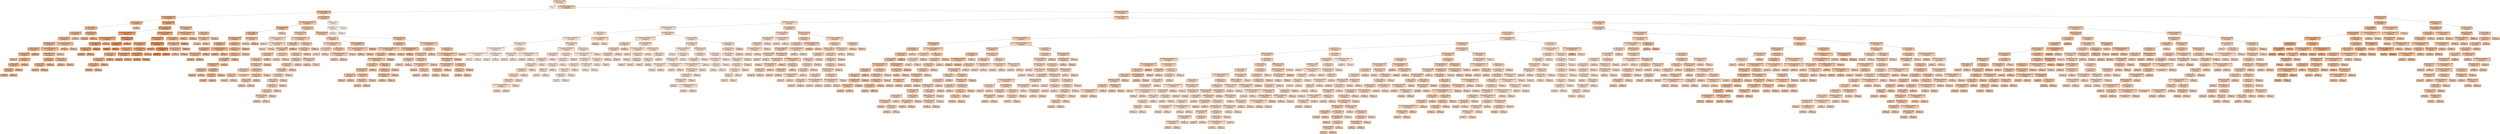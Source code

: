 digraph Tree {
node [shape=box, style="filled, rounded", color="black", fontname="helvetica"] ;
edge [fontname="helvetica"] ;
0 [label=<Продано квартир, шт &le; -0.762<br/>squared_error = 5214141408.259<br/>samples = 1285<br/>value = 88850.734>, fillcolor="#f7dac5"] ;
1 [label=<squared_error = 0.0<br/>samples = 467<br/>value = 0.0>, fillcolor="#ffffff"] ;
0 -> 1 [labeldistance=2.5, labelangle=45, headlabel="True"] ;
2 [label=<Расстояние по навигатору до: Центр &le; -0.722<br/>squared_error = 1110883366.212<br/>samples = 818<br/>value = 139576.031>, fillcolor="#f3c5a5"] ;
0 -> 2 [labeldistance=2.5, labelangle=-45, headlabel="False"] ;
3 [label=<Инфраструктура: Рядом ВУЗ &le; 0.402<br/>squared_error = 1812986081.413<br/>samples = 132<br/>value = 170728.933>, fillcolor="#f0b990"] ;
2 -> 3 ;
4 [label=<Есть железная дорога 250м &le; 1.628<br/>squared_error = 1365987812.019<br/>samples = 46<br/>value = 208140.384>, fillcolor="#eda978"] ;
3 -> 4 ;
5 [label=<Месяц_4 &le; 1.43<br/>squared_error = 352355563.587<br/>samples = 18<br/>value = 185840.209>, fillcolor="#efb287"] ;
4 -> 5 ;
6 [label=<Месяц_6 &le; 1.309<br/>squared_error = 305910640.076<br/>samples = 17<br/>value = 187771.986>, fillcolor="#efb285"] ;
5 -> 6 ;
7 [label=<Месяц_9 &le; 2.069<br/>squared_error = 287430184.301<br/>samples = 15<br/>value = 185235.375>, fillcolor="#efb387"] ;
6 -> 7 ;
8 [label=<Месяц_3 &le; 1.438<br/>squared_error = 265908826.826<br/>samples = 14<br/>value = 186909.733>, fillcolor="#efb286"] ;
7 -> 8 ;
9 [label=<Продано квартир, шт &le; 0.757<br/>squared_error = 260335536.132<br/>samples = 12<br/>value = 188925.16>, fillcolor="#efb185"] ;
8 -> 9 ;
10 [label=<Месяц_11 &le; 1.997<br/>squared_error = 179552305.133<br/>samples = 6<br/>value = 195319.523>, fillcolor="#eeae80"] ;
9 -> 10 ;
11 [label=<Подъездов в доме &le; 0.08<br/>squared_error = 87922735.781<br/>samples = 5<br/>value = 190709.027>, fillcolor="#efb083"] ;
10 -> 11 ;
12 [label=<squared_error = 0.0<br/>samples = 1<br/>value = 173418.576>, fillcolor="#f0b78f"] ;
11 -> 12 ;
13 [label=<Месяц_2 &le; 1.359<br/>squared_error = 16478510.473<br/>samples = 4<br/>value = 195031.64>, fillcolor="#eeaf81"] ;
11 -> 13 ;
14 [label=<Месяц_7 &le; 1.288<br/>squared_error = 2044742.075<br/>samples = 3<br/>value = 192799.679>, fillcolor="#efaf82"] ;
13 -> 14 ;
15 [label=<Месяц_8 &le; 1.316<br/>squared_error = 7670.267<br/>samples = 2<br/>value = 193809.537>, fillcolor="#efaf81"] ;
14 -> 15 ;
16 [label=<squared_error = 0.0<br/>samples = 1<br/>value = 193897.117>, fillcolor="#efaf81"] ;
15 -> 16 ;
17 [label=<squared_error = 0.0<br/>samples = 1<br/>value = 193721.957>, fillcolor="#efaf81"] ;
15 -> 17 ;
18 [label=<squared_error = 0.0<br/>samples = 1<br/>value = 190779.962>, fillcolor="#efb083"] ;
14 -> 18 ;
19 [label=<squared_error = -0.0<br/>samples = 1<br/>value = 201727.524>, fillcolor="#eeac7c"] ;
13 -> 19 ;
20 [label=<squared_error = -0.0<br/>samples = 1<br/>value = 218372.002>, fillcolor="#eca571"] ;
10 -> 20 ;
21 [label=<Общая площадь земельного участка &le; -0.344<br/>squared_error = 259343004.701<br/>samples = 6<br/>value = 182530.797>, fillcolor="#efb489"] ;
9 -> 21 ;
22 [label=<Продано квартир, шт &le; 1.35<br/>squared_error = 107186691.498<br/>samples = 5<br/>value = 188362.105>, fillcolor="#efb185"] ;
21 -> 22 ;
23 [label=<Месяц_5 &le; 1.323<br/>squared_error = 9188886.65<br/>samples = 3<br/>value = 195946.469>, fillcolor="#eeae80"] ;
22 -> 23 ;
24 [label=<Месяц_2 &le; 1.359<br/>squared_error = 446413.239<br/>samples = 2<br/>value = 193838.001>, fillcolor="#efaf81"] ;
23 -> 24 ;
25 [label=<squared_error = 0.0<br/>samples = 1<br/>value = 194506.142>, fillcolor="#eeaf81"] ;
24 -> 25 ;
26 [label=<squared_error = 0.0<br/>samples = 1<br/>value = 193169.859>, fillcolor="#efaf82"] ;
24 -> 26 ;
27 [label=<squared_error = 0.0<br/>samples = 1<br/>value = 200163.406>, fillcolor="#eeac7d"] ;
23 -> 27 ;
28 [label=<Месяц_11 &le; 1.997<br/>squared_error = 38473700.271<br/>samples = 2<br/>value = 176985.558>, fillcolor="#f0b68c"] ;
22 -> 28 ;
29 [label=<squared_error = 0.0<br/>samples = 1<br/>value = 183188.275>, fillcolor="#efb388"] ;
28 -> 29 ;
30 [label=<squared_error = -0.0<br/>samples = 1<br/>value = 170782.84>, fillcolor="#f0b990"] ;
28 -> 30 ;
31 [label=<squared_error = 0.0<br/>samples = 1<br/>value = 153374.257>, fillcolor="#f2c09c"] ;
21 -> 31 ;
32 [label=<Расстояние по навигатору до: Артем &le; 0.71<br/>squared_error = 128746823.759<br/>samples = 2<br/>value = 174817.17>, fillcolor="#f0b78e"] ;
8 -> 32 ;
33 [label=<squared_error = 0.0<br/>samples = 1<br/>value = 186163.836>, fillcolor="#efb286"] ;
32 -> 33 ;
34 [label=<squared_error = -0.0<br/>samples = 1<br/>value = 163470.504>, fillcolor="#f1bc95"] ;
32 -> 34 ;
35 [label=<squared_error = 0.0<br/>samples = 1<br/>value = 161794.373>, fillcolor="#f1bc96"] ;
7 -> 35 ;
36 [label=<Район_чуркин &le; 2.069<br/>squared_error = 34321614.44<br/>samples = 2<br/>value = 206796.562>, fillcolor="#edaa79"] ;
6 -> 36 ;
37 [label=<squared_error = 0.0<br/>samples = 1<br/>value = 200938.097>, fillcolor="#eeac7d"] ;
36 -> 37 ;
38 [label=<squared_error = 0.0<br/>samples = 1<br/>value = 212655.027>, fillcolor="#eda775"] ;
36 -> 38 ;
39 [label=<squared_error = 0.0<br/>samples = 1<br/>value = 153000.0>, fillcolor="#f2c09c"] ;
5 -> 39 ;
40 [label=<Продано квартир, шт &le; 1.356<br/>squared_error = 1492401155.905<br/>samples = 28<br/>value = 222476.211>, fillcolor="#eca36f"] ;
4 -> 40 ;
41 [label=<Продано квартир, шт &le; -0.026<br/>squared_error = 1110592069.514<br/>samples = 23<br/>value = 233122.662>, fillcolor="#eb9f68"] ;
40 -> 41 ;
42 [label=<Основной материал фасада_металл &le; 3.555<br/>squared_error = 571294510.934<br/>samples = 7<br/>value = 250612.398>, fillcolor="#ea985d"] ;
41 -> 42 ;
43 [label=<Расстояние по навигатору до: Артем &le; 0.55<br/>squared_error = 403678172.739<br/>samples = 4<br/>value = 236863.41>, fillcolor="#eb9d66"] ;
42 -> 43 ;
44 [label=<Месяц_2 &le; 1.359<br/>squared_error = 403408629.694<br/>samples = 3<br/>value = 242669.203>, fillcolor="#ea9b62"] ;
43 -> 44 ;
45 [label=<Месяц_11 &le; 1.997<br/>squared_error = 8309530.525<br/>samples = 2<br/>value = 228564.79>, fillcolor="#eca16b"] ;
44 -> 45 ;
46 [label=<squared_error = 0.0<br/>samples = 1<br/>value = 225682.164>, fillcolor="#eca26d"] ;
45 -> 46 ;
47 [label=<squared_error = 0.0<br/>samples = 1<br/>value = 231447.416>, fillcolor="#eba069"] ;
45 -> 47 ;
48 [label=<squared_error = 0.0<br/>samples = 1<br/>value = 270878.03>, fillcolor="#e88f4f"] ;
44 -> 48 ;
49 [label=<squared_error = 0.0<br/>samples = 1<br/>value = 219446.031>, fillcolor="#eca571"] ;
43 -> 49 ;
50 [label=<Продано квартир, шт &le; -0.339<br/>squared_error = 206675110.587<br/>samples = 3<br/>value = 268944.382>, fillcolor="#e89051"] ;
42 -> 50 ;
51 [label=<Месяц_7 &le; 1.288<br/>squared_error = 64000000.0<br/>samples = 2<br/>value = 278000.0>, fillcolor="#e78c4b"] ;
50 -> 51 ;
52 [label=<squared_error = 0.0<br/>samples = 1<br/>value = 286000.0>, fillcolor="#e78946"] ;
51 -> 52 ;
53 [label=<squared_error = 0.0<br/>samples = 1<br/>value = 270000.0>, fillcolor="#e89050"] ;
51 -> 53 ;
54 [label=<squared_error = -0.0<br/>samples = 1<br/>value = 250833.145>, fillcolor="#ea985c"] ;
50 -> 54 ;
55 [label=<Инфраструктура: Детские сады &le; 0.729<br/>squared_error = 1154158080.33<br/>samples = 16<br/>value = 225470.903>, fillcolor="#eca26d"] ;
41 -> 55 ;
56 [label=<Продано квартир, шт &le; 0.603<br/>squared_error = 983777590.536<br/>samples = 12<br/>value = 234380.79>, fillcolor="#eb9e67"] ;
55 -> 56 ;
57 [label=<Продано квартир, шт &le; 0.427<br/>squared_error = 330443285.403<br/>samples = 9<br/>value = 220530.852>, fillcolor="#eca470"] ;
56 -> 57 ;
58 [label=<Месяц_6 &le; 1.309<br/>squared_error = 229236911.04<br/>samples = 6<br/>value = 212585.909>, fillcolor="#eda775"] ;
57 -> 58 ;
59 [label=<Месяц_4 &le; 1.43<br/>squared_error = 108934447.89<br/>samples = 4<br/>value = 206886.447>, fillcolor="#edaa79"] ;
58 -> 59 ;
60 [label=<Месяц_12 &le; 1.785<br/>squared_error = 30846572.193<br/>samples = 3<br/>value = 201538.565>, fillcolor="#eeac7c"] ;
59 -> 60 ;
61 [label=<Месяц_5 &le; 1.323<br/>squared_error = 4839454.488<br/>samples = 2<br/>value = 197822.366>, fillcolor="#eead7f"] ;
60 -> 61 ;
62 [label=<squared_error = 0.0<br/>samples = 1<br/>value = 200022.242>, fillcolor="#eead7d"] ;
61 -> 62 ;
63 [label=<squared_error = -0.0<br/>samples = 1<br/>value = 195622.49>, fillcolor="#eeae80"] ;
61 -> 63 ;
64 [label=<squared_error = -0.0<br/>samples = 1<br/>value = 208970.963>, fillcolor="#eda978"] ;
60 -> 64 ;
65 [label=<squared_error = -0.0<br/>samples = 1<br/>value = 222930.092>, fillcolor="#eca36f"] ;
59 -> 65 ;
66 [label=<Продано квартир, шт &le; 0.221<br/>squared_error = 274938611.255<br/>samples = 2<br/>value = 223984.834>, fillcolor="#eca36e"] ;
58 -> 66 ;
67 [label=<squared_error = 0.0<br/>samples = 1<br/>value = 240566.107>, fillcolor="#eb9c63"] ;
66 -> 67 ;
68 [label=<squared_error = 0.0<br/>samples = 1<br/>value = 207403.561>, fillcolor="#eda979"] ;
66 -> 68 ;
69 [label=<Месяц_9 &le; 2.069<br/>squared_error = 154123365.194<br/>samples = 3<br/>value = 236420.737>, fillcolor="#eb9e66"] ;
57 -> 69 ;
70 [label=<Район_центр &le; 3.815<br/>squared_error = 19608780.392<br/>samples = 2<br/>value = 244818.678>, fillcolor="#ea9a60"] ;
69 -> 70 ;
71 [label=<squared_error = 0.0<br/>samples = 1<br/>value = 249246.858>, fillcolor="#ea985d"] ;
70 -> 71 ;
72 [label=<squared_error = -0.0<br/>samples = 1<br/>value = 240390.498>, fillcolor="#eb9c63"] ;
70 -> 72 ;
73 [label=<squared_error = -0.0<br/>samples = 1<br/>value = 219624.853>, fillcolor="#eca471"] ;
69 -> 73 ;
74 [label=<Грузовых лифтов в доме &le; -0.035<br/>squared_error = 641930864.446<br/>samples = 3<br/>value = 275930.607>, fillcolor="#e88d4c"] ;
56 -> 74 ;
75 [label=<squared_error = 0.0<br/>samples = 1<br/>value = 243660.535>, fillcolor="#ea9b61"] ;
74 -> 75 ;
76 [label=<Месяц_5 &le; 1.323<br/>squared_error = 181878153.819<br/>samples = 2<br/>value = 292065.642>, fillcolor="#e68742"] ;
74 -> 76 ;
77 [label=<squared_error = 0.0<br/>samples = 1<br/>value = 305551.863>, fillcolor="#e58139"] ;
76 -> 77 ;
78 [label=<squared_error = -0.0<br/>samples = 1<br/>value = 278579.422>, fillcolor="#e78c4a"] ;
76 -> 78 ;
79 [label=<Месяц_4 &le; 1.43<br/>squared_error = 712666415.822<br/>samples = 4<br/>value = 198741.24>, fillcolor="#eead7e"] ;
55 -> 79 ;
80 [label=<Продано квартир, шт &le; 1.069<br/>squared_error = 263313689.545<br/>samples = 3<br/>value = 185636.774>, fillcolor="#efb287"] ;
79 -> 80 ;
81 [label=<Продано квартир, шт &le; 0.739<br/>squared_error = 66126785.751<br/>samples = 2<br/>value = 175167.075>, fillcolor="#f0b78d"] ;
80 -> 81 ;
82 [label=<squared_error = 0.0<br/>samples = 1<br/>value = 167035.238>, fillcolor="#f1ba93"] ;
81 -> 82 ;
83 [label=<squared_error = -0.0<br/>samples = 1<br/>value = 183298.913>, fillcolor="#efb388"] ;
81 -> 83 ;
84 [label=<squared_error = -0.0<br/>samples = 1<br/>value = 206576.17>, fillcolor="#edaa79"] ;
80 -> 84 ;
85 [label=<squared_error = 0.0<br/>samples = 1<br/>value = 238054.641>, fillcolor="#eb9d65"] ;
79 -> 85 ;
86 [label=<Продано квартир, шт &le; 1.956<br/>squared_error = 328906103.251<br/>samples = 5<br/>value = 173502.534>, fillcolor="#f0b78f"] ;
40 -> 86 ;
87 [label=<Количество двухкомнатных квартир &le; 0.577<br/>squared_error = 9322396.216<br/>samples = 2<br/>value = 193474.545>, fillcolor="#efaf82"] ;
86 -> 87 ;
88 [label=<squared_error = 0.0<br/>samples = 1<br/>value = 190421.285>, fillcolor="#efb084"] ;
87 -> 88 ;
89 [label=<squared_error = 0.0<br/>samples = 1<br/>value = 196527.805>, fillcolor="#eeae80"] ;
87 -> 89 ;
90 [label=<Месяц_3 &le; 1.438<br/>squared_error = 98760560.24<br/>samples = 3<br/>value = 160187.861>, fillcolor="#f1bd97"] ;
86 -> 90 ;
91 [label=<Продано квартир, шт &le; 2.516<br/>squared_error = 26577963.411<br/>samples = 2<br/>value = 153822.253>, fillcolor="#f2c09b"] ;
90 -> 91 ;
92 [label=<squared_error = 0.0<br/>samples = 1<br/>value = 148666.871>, fillcolor="#f2c29f"] ;
91 -> 92 ;
93 [label=<squared_error = -0.0<br/>samples = 1<br/>value = 158977.635>, fillcolor="#f1bd98"] ;
91 -> 93 ;
94 [label=<squared_error = -0.0<br/>samples = 1<br/>value = 172919.076>, fillcolor="#f0b88f"] ;
90 -> 94 ;
95 [label=<Есть пляж 1000м &le; 0.456<br/>squared_error = 903014884.549<br/>samples = 86<br/>value = 150718.158>, fillcolor="#f2c19d"] ;
3 -> 95 ;
96 [label=<Общая площадь земельного участка &le; -0.867<br/>squared_error = 553250048.419<br/>samples = 83<br/>value = 154370.47>, fillcolor="#f2bf9b"] ;
95 -> 96 ;
97 [label=<Продано квартир, шт &le; 1.005<br/>squared_error = 461688238.567<br/>samples = 17<br/>value = 180414.31>, fillcolor="#f0b58a"] ;
96 -> 97 ;
98 [label=<Месяц_7 &le; 1.288<br/>squared_error = 254588077.733<br/>samples = 16<br/>value = 184139.863>, fillcolor="#efb388"] ;
97 -> 98 ;
99 [label=<Всего парковочных мест &le; -0.668<br/>squared_error = 112570613.012<br/>samples = 14<br/>value = 188047.058>, fillcolor="#efb185"] ;
98 -> 99 ;
100 [label=<Месяц_4 &le; 1.43<br/>squared_error = 46794961.492<br/>samples = 5<br/>value = 199246.71>, fillcolor="#eead7e"] ;
99 -> 100 ;
101 [label=<Месяц_6 &le; 1.309<br/>squared_error = 24250086.73<br/>samples = 3<br/>value = 194729.445>, fillcolor="#eeaf81"] ;
100 -> 101 ;
102 [label=<Продано квартир, шт &le; 0.333<br/>squared_error = 7818314.604<br/>samples = 2<br/>value = 191644.167>, fillcolor="#efb083"] ;
101 -> 102 ;
103 [label=<squared_error = 0.0<br/>samples = 1<br/>value = 188848.042>, fillcolor="#efb185"] ;
102 -> 103 ;
104 [label=<squared_error = 0.0<br/>samples = 1<br/>value = 194440.292>, fillcolor="#eeaf81"] ;
102 -> 104 ;
105 [label=<squared_error = 0.0<br/>samples = 1<br/>value = 200900.0>, fillcolor="#eeac7d"] ;
101 -> 105 ;
106 [label=<Количество однокомнатных квартир &le; -0.5<br/>squared_error = 4090944.667<br/>samples = 2<br/>value = 206022.608>, fillcolor="#edaa79"] ;
100 -> 106 ;
107 [label=<squared_error = 0.0<br/>samples = 1<br/>value = 208045.217>, fillcolor="#eda978"] ;
106 -> 107 ;
108 [label=<squared_error = 0.0<br/>samples = 1<br/>value = 204000.0>, fillcolor="#eeab7b"] ;
106 -> 108 ;
109 [label=<Месяц_5 &le; 1.323<br/>squared_error = 40714439.975<br/>samples = 9<br/>value = 181825.029>, fillcolor="#f0b489"] ;
99 -> 109 ;
110 [label=<Месяц_11 &le; 1.997<br/>squared_error = 27521575.059<br/>samples = 8<br/>value = 180399.774>, fillcolor="#f0b58a"] ;
109 -> 110 ;
111 [label=<Месяц_2 &le; 1.359<br/>squared_error = 17769145.257<br/>samples = 7<br/>value = 181707.639>, fillcolor="#f0b489"] ;
110 -> 111 ;
112 [label=<Месяц_3 &le; 1.438<br/>squared_error = 8893687.827<br/>samples = 6<br/>value = 180407.255>, fillcolor="#f0b58a"] ;
111 -> 112 ;
113 [label=<Продано квартир, шт &le; -0.339<br/>squared_error = 4473939.708<br/>samples = 5<br/>value = 181423.661>, fillcolor="#f0b489"] ;
112 -> 113 ;
114 [label=<Месяц_8 &le; 1.316<br/>squared_error = 650313.683<br/>samples = 2<br/>value = 179009.248>, fillcolor="#f0b58b"] ;
113 -> 114 ;
115 [label=<squared_error = 0.0<br/>samples = 1<br/>value = 179815.668>, fillcolor="#f0b58a"] ;
114 -> 115 ;
116 [label=<squared_error = 0.0<br/>samples = 1<br/>value = 178202.828>, fillcolor="#f0b68c"] ;
114 -> 116 ;
117 [label=<Месяц_9 &le; 2.069<br/>squared_error = 545921.644<br/>samples = 3<br/>value = 183033.27>, fillcolor="#efb488"] ;
113 -> 117 ;
118 [label=<Месяц_10 &le; 1.963<br/>squared_error = 7394.83<br/>samples = 2<br/>value = 182513.178>, fillcolor="#efb489"] ;
117 -> 118 ;
119 [label=<squared_error = 0.0<br/>samples = 1<br/>value = 182599.171>, fillcolor="#efb489"] ;
118 -> 119 ;
120 [label=<squared_error = 0.0<br/>samples = 1<br/>value = 182427.185>, fillcolor="#efb489"] ;
118 -> 120 ;
121 [label=<squared_error = -0.0<br/>samples = 1<br/>value = 184073.455>, fillcolor="#efb388"] ;
117 -> 121 ;
122 [label=<squared_error = 0.0<br/>samples = 1<br/>value = 175325.226>, fillcolor="#f0b78d"] ;
112 -> 122 ;
123 [label=<squared_error = 0.0<br/>samples = 1<br/>value = 189509.94>, fillcolor="#efb184"] ;
111 -> 123 ;
124 [label=<squared_error = -0.0<br/>samples = 1<br/>value = 171244.72>, fillcolor="#f0b890"] ;
110 -> 124 ;
125 [label=<squared_error = -0.0<br/>samples = 1<br/>value = 193227.07>, fillcolor="#efaf82"] ;
109 -> 125 ;
126 [label=<Продано квартир, шт &le; 0.333<br/>squared_error = 393804735.597<br/>samples = 2<br/>value = 156789.5>, fillcolor="#f2be99"] ;
98 -> 126 ;
127 [label=<squared_error = 0.0<br/>samples = 1<br/>value = 136944.986>, fillcolor="#f3c7a6"] ;
126 -> 127 ;
128 [label=<squared_error = -0.0<br/>samples = 1<br/>value = 176634.014>, fillcolor="#f0b68d"] ;
126 -> 128 ;
129 [label=<squared_error = 0.0<br/>samples = 1<br/>value = 120805.461>, fillcolor="#f5cdb1"] ;
97 -> 129 ;
130 [label=<Гостевых мест &le; -0.674<br/>squared_error = 357124479.745<br/>samples = 66<br/>value = 147662.209>, fillcolor="#f2c29f"] ;
96 -> 130 ;
131 [label=<Продано квартир, шт &le; -0.026<br/>squared_error = 251176362.565<br/>samples = 29<br/>value = 138702.82>, fillcolor="#f3c6a5"] ;
130 -> 131 ;
132 [label=<Группа компаний_cз азия-контракт &le; 3.914<br/>squared_error = 93964412.593<br/>samples = 3<br/>value = 108783.178>, fillcolor="#f6d2b9"] ;
131 -> 132 ;
133 [label=<squared_error = 0.0<br/>samples = 1<br/>value = 96349.535>, fillcolor="#f7d7c1"] ;
132 -> 133 ;
134 [label=<Есть квартиры с чистовой отделкой &le; 0.188<br/>squared_error = 25000000.0<br/>samples = 2<br/>value = 115000.0>, fillcolor="#f5d0b4"] ;
132 -> 134 ;
135 [label=<squared_error = 0.0<br/>samples = 1<br/>value = 110000.0>, fillcolor="#f6d2b8"] ;
134 -> 135 ;
136 [label=<squared_error = 0.0<br/>samples = 1<br/>value = 120000.0>, fillcolor="#f5ceb1"] ;
134 -> 136 ;
137 [label=<Количество четырехкомнатных квартир &le; -0.246<br/>squared_error = 154107486.74<br/>samples = 26<br/>value = 142155.086>, fillcolor="#f3c4a3"] ;
131 -> 137 ;
138 [label=<Месяц_8 &le; 1.316<br/>squared_error = 188810527.794<br/>samples = 13<br/>value = 147243.263>, fillcolor="#f2c2a0"] ;
137 -> 138 ;
139 [label=<Продано квартир, шт &le; 1.488<br/>squared_error = 128793087.1<br/>samples = 12<br/>value = 144829.335>, fillcolor="#f3c3a1"] ;
138 -> 139 ;
140 [label=<Месяц_6 &le; 1.309<br/>squared_error = 107336842.697<br/>samples = 10<br/>value = 147478.239>, fillcolor="#f2c29f"] ;
139 -> 140 ;
141 [label=<Месяц_7 &le; 1.288<br/>squared_error = 82043180.919<br/>samples = 9<br/>value = 145548.991>, fillcolor="#f3c3a1"] ;
140 -> 141 ;
142 [label=<Продано квартир, шт &le; 0.603<br/>squared_error = 54773015.78<br/>samples = 8<br/>value = 143507.054>, fillcolor="#f3c4a2"] ;
141 -> 142 ;
143 [label=<Месяц_5 &le; 1.323<br/>squared_error = 81899449.452<br/>samples = 4<br/>value = 140615.984>, fillcolor="#f3c5a4"] ;
142 -> 143 ;
144 [label=<Месяц_9 &le; 2.069<br/>squared_error = 1130.858<br/>samples = 2<br/>value = 141190.735>, fillcolor="#f3c5a4"] ;
143 -> 144 ;
145 [label=<squared_error = 0.0<br/>samples = 1<br/>value = 141157.107>, fillcolor="#f3c5a4"] ;
144 -> 145 ;
146 [label=<squared_error = 0.0<br/>samples = 1<br/>value = 141224.363>, fillcolor="#f3c5a3"] ;
144 -> 146 ;
147 [label=<squared_error = 163137091.622<br/>samples = 2<br/>value = 140041.234>, fillcolor="#f3c5a4"] ;
143 -> 147 ;
148 [label=<Месяц_10 &le; 1.963<br/>squared_error = 10930011.205<br/>samples = 4<br/>value = 146398.124>, fillcolor="#f3c3a0"] ;
142 -> 148 ;
149 [label=<Месяц_3 &le; 1.438<br/>squared_error = 2765377.875<br/>samples = 3<br/>value = 148116.261>, fillcolor="#f2c29f"] ;
148 -> 149 ;
150 [label=<Месяц_2 &le; 1.359<br/>squared_error = 26956.091<br/>samples = 2<br/>value = 146944.21>, fillcolor="#f2c2a0"] ;
149 -> 150 ;
151 [label=<squared_error = 0.0<br/>samples = 1<br/>value = 147108.393>, fillcolor="#f2c2a0"] ;
150 -> 151 ;
152 [label=<squared_error = -0.0<br/>samples = 1<br/>value = 146780.026>, fillcolor="#f3c2a0"] ;
150 -> 152 ;
153 [label=<squared_error = 0.0<br/>samples = 1<br/>value = 150460.363>, fillcolor="#f2c19e"] ;
149 -> 153 ;
154 [label=<squared_error = -0.0<br/>samples = 1<br/>value = 141243.715>, fillcolor="#f3c5a3"] ;
148 -> 154 ;
155 [label=<squared_error = 0.0<br/>samples = 1<br/>value = 161884.488>, fillcolor="#f1bc96"] ;
141 -> 155 ;
156 [label=<squared_error = 0.0<br/>samples = 1<br/>value = 164841.471>, fillcolor="#f1bb94"] ;
140 -> 156 ;
157 [label=<Месяц_7 &le; 1.288<br/>squared_error = 25573430.673<br/>samples = 2<br/>value = 131584.811>, fillcolor="#f4c9aa"] ;
139 -> 157 ;
158 [label=<squared_error = 0.0<br/>samples = 1<br/>value = 126527.793>, fillcolor="#f4cbad"] ;
157 -> 158 ;
159 [label=<squared_error = 0.0<br/>samples = 1<br/>value = 136641.829>, fillcolor="#f3c7a6"] ;
157 -> 159 ;
160 [label=<squared_error = -0.0<br/>samples = 1<br/>value = 176210.403>, fillcolor="#f0b68d"] ;
138 -> 160 ;
161 [label=<Месяц_5 &le; 1.323<br/>squared_error = 67625364.518<br/>samples = 13<br/>value = 137066.91>, fillcolor="#f3c6a6"] ;
137 -> 161 ;
162 [label=<Месяц_2 &le; 1.359<br/>squared_error = 52538531.656<br/>samples = 12<br/>value = 135804.364>, fillcolor="#f3c7a7"] ;
161 -> 162 ;
163 [label=<Месяц_4 &le; 1.43<br/>squared_error = 35849635.226<br/>samples = 11<br/>value = 134466.919>, fillcolor="#f4c8a8"] ;
162 -> 163 ;
164 [label=<Месяц_8 &le; 1.316<br/>squared_error = 19081742.32<br/>samples = 9<br/>value = 133251.084>, fillcolor="#f4c8a9"] ;
163 -> 164 ;
165 [label=<Месяц_10 &le; 1.963<br/>squared_error = 11209553.229<br/>samples = 8<br/>value = 132183.511>, fillcolor="#f4c8a9"] ;
164 -> 165 ;
166 [label=<Месяц_9 &le; 2.069<br/>squared_error = 6368838.095<br/>samples = 7<br/>value = 131286.148>, fillcolor="#f4c9aa"] ;
165 -> 166 ;
167 [label=<Месяц_11 &le; 1.997<br/>squared_error = 4283541.631<br/>samples = 6<br/>value = 131956.624>, fillcolor="#f4c9a9"] ;
166 -> 167 ;
168 [label=<Месяц_1 &le; 1.422<br/>squared_error = 1920076.063<br/>samples = 5<br/>value = 132689.219>, fillcolor="#f4c8a9"] ;
167 -> 168 ;
169 [label=<Месяц_3 &le; 1.438<br/>squared_error = 1152617.647<br/>samples = 4<br/>value = 132189.724>, fillcolor="#f4c8a9"] ;
168 -> 169 ;
170 [label=<Месяц_7 &le; 1.288<br/>squared_error = 423811.948<br/>samples = 3<br/>value = 131662.227>, fillcolor="#f4c9aa"] ;
169 -> 170 ;
171 [label=<Продано квартир, шт &le; 0.509<br/>squared_error = 124259.698<br/>samples = 2<br/>value = 132075.127>, fillcolor="#f4c9a9"] ;
170 -> 171 ;
172 [label=<squared_error = 0.0<br/>samples = 1<br/>value = 131722.622>, fillcolor="#f4c9aa"] ;
171 -> 172 ;
173 [label=<squared_error = -0.0<br/>samples = 1<br/>value = 132427.632>, fillcolor="#f4c8a9"] ;
171 -> 173 ;
174 [label=<squared_error = 0.0<br/>samples = 1<br/>value = 130836.428>, fillcolor="#f4c9aa"] ;
170 -> 174 ;
175 [label=<squared_error = 0.0<br/>samples = 1<br/>value = 133772.215>, fillcolor="#f4c8a8"] ;
169 -> 175 ;
176 [label=<squared_error = -0.0<br/>samples = 1<br/>value = 134687.2>, fillcolor="#f4c7a8"] ;
168 -> 176 ;
177 [label=<squared_error = 0.0<br/>samples = 1<br/>value = 128293.648>, fillcolor="#f4caac"] ;
167 -> 177 ;
178 [label=<squared_error = -0.0<br/>samples = 1<br/>value = 127263.29>, fillcolor="#f4cbad"] ;
166 -> 178 ;
179 [label=<squared_error = 0.0<br/>samples = 1<br/>value = 138465.05>, fillcolor="#f3c6a5"] ;
165 -> 179 ;
180 [label=<squared_error = 0.0<br/>samples = 1<br/>value = 141791.667>, fillcolor="#f3c5a3"] ;
164 -> 180 ;
181 [label=<Продано квартир, шт &le; 0.427<br/>squared_error = 74718339.731<br/>samples = 2<br/>value = 139938.177>, fillcolor="#f3c5a4"] ;
163 -> 181 ;
182 [label=<squared_error = 0.0<br/>samples = 1<br/>value = 148582.154>, fillcolor="#f2c29f"] ;
181 -> 182 ;
183 [label=<squared_error = 0.0<br/>samples = 1<br/>value = 131294.2>, fillcolor="#f4c9aa"] ;
181 -> 183 ;
184 [label=<squared_error = -0.0<br/>samples = 1<br/>value = 150516.265>, fillcolor="#f2c19d"] ;
162 -> 184 ;
185 [label=<squared_error = -0.0<br/>samples = 1<br/>value = 152217.458>, fillcolor="#f2c09c"] ;
161 -> 185 ;
186 [label=<Продано квартир, шт &le; -0.339<br/>squared_error = 327938444.555<br/>samples = 37<br/>value = 154684.432>, fillcolor="#f2bf9b"] ;
130 -> 186 ;
187 [label=<Месяц_7 &le; 1.288<br/>squared_error = 751122377.234<br/>samples = 8<br/>value = 145343.636>, fillcolor="#f3c3a1"] ;
186 -> 187 ;
188 [label=<Расстояние до ближайшего строения &le; -0.473<br/>squared_error = 311805448.226<br/>samples = 5<br/>value = 129930.964>, fillcolor="#f4c9ab"] ;
187 -> 188 ;
189 [label=<Есть ЛЭП 100м &le; 1.576<br/>squared_error = 71656083.734<br/>samples = 2<br/>value = 111535.008>, fillcolor="#f6d1b7"] ;
188 -> 189 ;
190 [label=<squared_error = 0.0<br/>samples = 1<br/>value = 103070.017>, fillcolor="#f6d4bc"] ;
189 -> 190 ;
191 [label=<squared_error = 0.0<br/>samples = 1<br/>value = 120000.0>, fillcolor="#f5ceb1"] ;
189 -> 191 ;
192 [label=<Месяц_6 &le; 1.309<br/>squared_error = 95892605.045<br/>samples = 3<br/>value = 142194.934>, fillcolor="#f3c4a3"] ;
188 -> 192 ;
193 [label=<Уехать без пересадок: Кампус ДВФУ &le; 0.651<br/>squared_error = 25423749.807<br/>samples = 2<br/>value = 148477.586>, fillcolor="#f2c29f"] ;
192 -> 193 ;
194 [label=<squared_error = 0.0<br/>samples = 1<br/>value = 143435.389>, fillcolor="#f3c4a2"] ;
193 -> 194 ;
195 [label=<squared_error = -0.0<br/>samples = 1<br/>value = 153519.783>, fillcolor="#f2c09c"] ;
193 -> 195 ;
196 [label=<squared_error = 0.0<br/>samples = 1<br/>value = 129629.63>, fillcolor="#f4caab"] ;
192 -> 196 ;
197 [label=<Инфраструктура: Медицина &le; 3.27<br/>squared_error = 427537403.066<br/>samples = 3<br/>value = 171031.423>, fillcolor="#f0b890"] ;
187 -> 197 ;
198 [label=<Расстояние по навигатору до: Первая речка &le; -0.766<br/>squared_error = 11922277.155<br/>samples = 2<br/>value = 156547.135>, fillcolor="#f2be9a"] ;
197 -> 198 ;
199 [label=<squared_error = 0.0<br/>samples = 1<br/>value = 153094.27>, fillcolor="#f2c09c"] ;
198 -> 199 ;
200 [label=<squared_error = 0.0<br/>samples = 1<br/>value = 160000.0>, fillcolor="#f1bd97"] ;
198 -> 200 ;
201 [label=<squared_error = 0.0<br/>samples = 1<br/>value = 200000.0>, fillcolor="#eead7d"] ;
197 -> 201 ;
202 [label=<Продано квартир, шт &le; 0.221<br/>squared_error = 180489203.841<br/>samples = 29<br/>value = 157261.203>, fillcolor="#f2be99"] ;
186 -> 202 ;
203 [label=<Месяц_4 &le; 1.43<br/>squared_error = 183702689.679<br/>samples = 14<br/>value = 164277.659>, fillcolor="#f1bb95"] ;
202 -> 203 ;
204 [label=<Разнообразие общественного транспорта 1000м &le; 1.665<br/>squared_error = 90916826.854<br/>samples = 12<br/>value = 161024.897>, fillcolor="#f1bd97"] ;
203 -> 204 ;
205 [label=<Месяц_3 &le; 1.438<br/>squared_error = 56553554.021<br/>samples = 11<br/>value = 159140.124>, fillcolor="#f1bd98"] ;
204 -> 205 ;
206 [label=<Общая площадь земельного участка &le; -0.187<br/>squared_error = 41132596.848<br/>samples = 10<br/>value = 157755.917>, fillcolor="#f2be99"] ;
205 -> 206 ;
207 [label=<Месяц_7 &le; 1.288<br/>squared_error = 21965915.718<br/>samples = 6<br/>value = 153702.369>, fillcolor="#f2c09b"] ;
206 -> 207 ;
208 [label=<Район_первая речка &le; 2.628<br/>squared_error = 15296726.992<br/>samples = 5<br/>value = 152344.529>, fillcolor="#f2c09c"] ;
207 -> 208 ;
209 [label=<Месяц_6 &le; 1.309<br/>squared_error = 25975418.988<br/>samples = 2<br/>value = 154025.069>, fillcolor="#f2bf9b"] ;
208 -> 209 ;
210 [label=<squared_error = 0.0<br/>samples = 1<br/>value = 148928.46>, fillcolor="#f2c29e"] ;
209 -> 210 ;
211 [label=<squared_error = 0.0<br/>samples = 1<br/>value = 159121.677>, fillcolor="#f1bd98"] ;
209 -> 211 ;
212 [label=<Месяц_6 &le; 1.309<br/>squared_error = 5039585.446<br/>samples = 3<br/>value = 151224.17>, fillcolor="#f2c19d"] ;
208 -> 212 ;
213 [label=<Месяц_2 &le; 1.359<br/>squared_error = 307339.101<br/>samples = 2<br/>value = 152778.952>, fillcolor="#f2c09c"] ;
212 -> 213 ;
214 [label=<squared_error = 0.0<br/>samples = 1<br/>value = 152224.57>, fillcolor="#f2c09c"] ;
213 -> 214 ;
215 [label=<squared_error = 0.0<br/>samples = 1<br/>value = 153333.333>, fillcolor="#f2c09c"] ;
213 -> 215 ;
216 [label=<squared_error = -0.0<br/>samples = 1<br/>value = 148114.606>, fillcolor="#f2c29f"] ;
212 -> 216 ;
217 [label=<squared_error = 0.0<br/>samples = 1<br/>value = 160491.568>, fillcolor="#f1bd97"] ;
207 -> 217 ;
218 [label=<Месяц_5 &le; 1.323<br/>squared_error = 8265434.132<br/>samples = 4<br/>value = 163836.238>, fillcolor="#f1bb95"] ;
206 -> 218 ;
219 [label=<Месяц_2 &le; 1.359<br/>squared_error = 1647337.488<br/>samples = 3<br/>value = 165367.026>, fillcolor="#f1bb94"] ;
218 -> 219 ;
220 [label=<Продано квартир, шт &le; -0.026<br/>squared_error = 516173.862<br/>samples = 2<br/>value = 166174.25>, fillcolor="#f1ba93"] ;
219 -> 220 ;
221 [label=<squared_error = 0.0<br/>samples = 1<br/>value = 166892.702>, fillcolor="#f1ba93"] ;
220 -> 221 ;
222 [label=<squared_error = 0.0<br/>samples = 1<br/>value = 165455.798>, fillcolor="#f1bb94"] ;
220 -> 222 ;
223 [label=<squared_error = 0.0<br/>samples = 1<br/>value = 163752.578>, fillcolor="#f1bb95"] ;
219 -> 223 ;
224 [label=<squared_error = -0.0<br/>samples = 1<br/>value = 159243.876>, fillcolor="#f1bd98"] ;
218 -> 224 ;
225 [label=<squared_error = -0.0<br/>samples = 1<br/>value = 172982.191>, fillcolor="#f0b88f"] ;
205 -> 225 ;
226 [label=<squared_error = 0.0<br/>samples = 1<br/>value = 181757.402>, fillcolor="#f0b489"] ;
204 -> 226 ;
227 [label=<Расстояние по навигатору до: Луговая &le; -0.519<br/>squared_error = 296038320.803<br/>samples = 2<br/>value = 183794.236>, fillcolor="#efb388"] ;
203 -> 227 ;
228 [label=<squared_error = 0.0<br/>samples = 1<br/>value = 166588.472>, fillcolor="#f1ba93"] ;
227 -> 228 ;
229 [label=<squared_error = 0.0<br/>samples = 1<br/>value = 201000.0>, fillcolor="#eeac7d"] ;
227 -> 229 ;
230 [label=<Общая площадь земельного участка &le; -0.405<br/>squared_error = 88655968.113<br/>samples = 15<br/>value = 150712.511>, fillcolor="#f2c19d"] ;
202 -> 230 ;
231 [label=<Месяц_6 &le; 1.309<br/>squared_error = 24661070.878<br/>samples = 7<br/>value = 143667.575>, fillcolor="#f3c4a2"] ;
230 -> 231 ;
232 [label=<Продано квартир, шт &le; 0.675<br/>squared_error = 13261456.059<br/>samples = 6<br/>value = 142179.058>, fillcolor="#f3c4a3"] ;
231 -> 232 ;
233 [label=<Месяц_8 &le; 1.316<br/>squared_error = 2353974.096<br/>samples = 2<br/>value = 138478.811>, fillcolor="#f3c6a5"] ;
232 -> 233 ;
234 [label=<squared_error = 0.0<br/>samples = 1<br/>value = 140013.078>, fillcolor="#f3c5a4"] ;
233 -> 234 ;
235 [label=<squared_error = 0.0<br/>samples = 1<br/>value = 136944.545>, fillcolor="#f3c7a6"] ;
233 -> 235 ;
236 [label=<Месяц_9 &le; 2.069<br/>squared_error = 8446329.562<br/>samples = 4<br/>value = 144029.181>, fillcolor="#f3c4a2"] ;
232 -> 236 ;
237 [label=<Количество квартир на этаже &le; -0.109<br/>squared_error = 4169401.076<br/>samples = 3<br/>value = 145360.756>, fillcolor="#f3c3a1"] ;
236 -> 237 ;
238 [label=<squared_error = 0.0<br/>samples = 1<br/>value = 147967.32>, fillcolor="#f2c29f"] ;
237 -> 238 ;
239 [label=<Месяц_3 &le; 1.438<br/>squared_error = 1158470.8<br/>samples = 2<br/>value = 144057.474>, fillcolor="#f3c4a2"] ;
237 -> 239 ;
240 [label=<squared_error = 0.0<br/>samples = 1<br/>value = 145133.797>, fillcolor="#f3c3a1"] ;
239 -> 240 ;
241 [label=<squared_error = 0.0<br/>samples = 1<br/>value = 142981.152>, fillcolor="#f3c4a2"] ;
239 -> 241 ;
242 [label=<squared_error = -0.0<br/>samples = 1<br/>value = 140034.455>, fillcolor="#f3c5a4"] ;
236 -> 242 ;
243 [label=<squared_error = -0.0<br/>samples = 1<br/>value = 152598.681>, fillcolor="#f2c09c"] ;
231 -> 243 ;
244 [label=<Месяц_4 &le; 1.43<br/>squared_error = 63225448.318<br/>samples = 8<br/>value = 156876.83>, fillcolor="#f2be99"] ;
230 -> 244 ;
245 [label=<Расстояние по навигатору до: Кампус ДВФУ &le; -0.512<br/>squared_error = 33342223.514<br/>samples = 7<br/>value = 159082.375>, fillcolor="#f1bd98"] ;
244 -> 245 ;
246 [label=<Продано квартир, шт &le; 0.603<br/>squared_error = 16736393.634<br/>samples = 6<br/>value = 157303.014>, fillcolor="#f2be99"] ;
245 -> 246 ;
247 [label=<Тип фасада_навесной фасад &le; 0.695<br/>squared_error = 691464.885<br/>samples = 3<br/>value = 153830.358>, fillcolor="#f2c09b"] ;
246 -> 247 ;
248 [label=<Месяц_9 &le; 2.069<br/>squared_error = 153261.82<br/>samples = 2<br/>value = 153287.546>, fillcolor="#f2c09c"] ;
247 -> 248 ;
249 [label=<squared_error = 0.0<br/>samples = 1<br/>value = 153679.033>, fillcolor="#f2c09b"] ;
248 -> 249 ;
250 [label=<squared_error = -0.0<br/>samples = 1<br/>value = 152896.059>, fillcolor="#f2c09c"] ;
248 -> 250 ;
251 [label=<squared_error = -0.0<br/>samples = 1<br/>value = 154915.983>, fillcolor="#f2bf9b"] ;
247 -> 251 ;
252 [label=<Месяц_3 &le; 1.438<br/>squared_error = 8662643.24<br/>samples = 3<br/>value = 160775.67>, fillcolor="#f1bd97"] ;
246 -> 252 ;
253 [label=<Месяц_10 &le; 1.963<br/>squared_error = 1738.798<br/>samples = 2<br/>value = 158694.627>, fillcolor="#f1be98"] ;
252 -> 253 ;
254 [label=<squared_error = 0.0<br/>samples = 1<br/>value = 158652.928>, fillcolor="#f1be98"] ;
253 -> 254 ;
255 [label=<squared_error = 0.0<br/>samples = 1<br/>value = 158736.326>, fillcolor="#f1be98"] ;
253 -> 255 ;
256 [label=<squared_error = -0.0<br/>samples = 1<br/>value = 164937.757>, fillcolor="#f1bb94"] ;
252 -> 256 ;
257 [label=<squared_error = 0.0<br/>samples = 1<br/>value = 169758.538>, fillcolor="#f1b991"] ;
245 -> 257 ;
258 [label=<squared_error = 0.0<br/>samples = 1<br/>value = 141438.015>, fillcolor="#f3c5a3"] ;
244 -> 258 ;
259 [label=<Месяц_12 &le; 1.785<br/>squared_error = 225038.736<br/>samples = 3<br/>value = 49670.839>, fillcolor="#fbebdf"] ;
95 -> 259 ;
260 [label=<Продано квартир, шт &le; 0.28<br/>squared_error = 39.173<br/>samples = 2<br/>value = 50006.259>, fillcolor="#fbeadf"] ;
259 -> 260 ;
261 [label=<squared_error = 0.0<br/>samples = 1<br/>value = 50000.0>, fillcolor="#fbeadf"] ;
260 -> 261 ;
262 [label=<squared_error = 0.0<br/>samples = 1<br/>value = 50012.518>, fillcolor="#fbeadf"] ;
260 -> 262 ;
263 [label=<squared_error = 0.0<br/>samples = 1<br/>value = 49000.0>, fillcolor="#fbebdf"] ;
259 -> 263 ;
264 [label=<Всероссийский застройщик &le; 1.537<br/>squared_error = 753107537.394<br/>samples = 686<br/>value = 133581.595>, fillcolor="#f4c8a8"] ;
2 -> 264 ;
265 [label=<Видеонаблюдение во дворе &le; -0.341<br/>squared_error = 597997747.35<br/>samples = 615<br/>value = 129258.137>, fillcolor="#f4caab"] ;
264 -> 265 ;
266 [label=<Площадь спортивных площадок &le; 1.178<br/>squared_error = 433763461.989<br/>samples = 111<br/>value = 103269.9>, fillcolor="#f6d4bc"] ;
265 -> 266 ;
267 [label=<Площадь спортивных площадок &le; -0.03<br/>squared_error = 195717082.19<br/>samples = 71<br/>value = 91287.685>, fillcolor="#f7d9c4"] ;
266 -> 267 ;
268 [label=<Месяц_8 &le; 1.316<br/>squared_error = 162311822.552<br/>samples = 33<br/>value = 85121.663>, fillcolor="#f8dcc8"] ;
267 -> 268 ;
269 [label=<Количество трехкомнатных квартир &le; 0.348<br/>squared_error = 114445747.021<br/>samples = 31<br/>value = 83500.862>, fillcolor="#f8ddc9"] ;
268 -> 269 ;
270 [label=<Продано квартир, шт &le; 1.493<br/>squared_error = 92707594.451<br/>samples = 9<br/>value = 74976.051>, fillcolor="#f9e0ce"] ;
269 -> 270 ;
271 [label=<Расстояние до ближайшего строения &le; -0.538<br/>squared_error = 9176694.788<br/>samples = 5<br/>value = 67403.756>, fillcolor="#f9e3d3"] ;
270 -> 271 ;
272 [label=<Вспомогательный материал фасада_пластик &le; 1.056<br/>squared_error = 149565.852<br/>samples = 2<br/>value = 63710.103>, fillcolor="#fae5d6"] ;
271 -> 272 ;
273 [label=<squared_error = 0.0<br/>samples = 1<br/>value = 64096.84>, fillcolor="#fae5d5"] ;
272 -> 273 ;
274 [label=<squared_error = 0.0<br/>samples = 1<br/>value = 63323.365>, fillcolor="#fae5d6"] ;
272 -> 274 ;
275 [label=<Всего парковочных мест &le; -0.202<br/>squared_error = 35809.384<br/>samples = 3<br/>value = 69866.192>, fillcolor="#f9e2d2"] ;
271 -> 275 ;
276 [label=<squared_error = 0.0<br/>samples = 1<br/>value = 69598.575>, fillcolor="#f9e2d2"] ;
275 -> 276 ;
277 [label=<squared_error = 0.0<br/>samples = 2<br/>value = 70000.0>, fillcolor="#f9e2d2"] ;
275 -> 277 ;
278 [label=<Месяц_2 &le; 1.359<br/>squared_error = 35853440.336<br/>samples = 4<br/>value = 84441.42>, fillcolor="#f8dcc8"] ;
270 -> 278 ;
279 [label=<Продано квартир, шт &le; 1.706<br/>squared_error = 23296.038<br/>samples = 2<br/>value = 78488.388>, fillcolor="#f8dfcc"] ;
278 -> 279 ;
280 [label=<squared_error = 0.0<br/>samples = 1<br/>value = 78335.758>, fillcolor="#f8dfcc"] ;
279 -> 280 ;
281 [label=<squared_error = 0.0<br/>samples = 1<br/>value = 78641.019>, fillcolor="#f8dfcc"] ;
279 -> 281 ;
282 [label=<Расстояние по навигатору до: Первая речка &le; -0.369<br/>squared_error = 806404.153<br/>samples = 2<br/>value = 90394.452>, fillcolor="#f7dac4"] ;
278 -> 282 ;
283 [label=<squared_error = 0.0<br/>samples = 1<br/>value = 89496.452>, fillcolor="#f7dac5"] ;
282 -> 283 ;
284 [label=<squared_error = 0.0<br/>samples = 1<br/>value = 91292.452>, fillcolor="#f7d9c4"] ;
282 -> 284 ;
285 [label=<Продано квартир, шт &le; 0.221<br/>squared_error = 81446891.062<br/>samples = 22<br/>value = 86988.285>, fillcolor="#f8dbc7"] ;
269 -> 285 ;
286 [label=<Количество однокомнатных квартир &le; 0.369<br/>squared_error = 75072890.698<br/>samples = 13<br/>value = 91053.957>, fillcolor="#f7d9c4"] ;
285 -> 286 ;
287 [label=<Месяц_7 &le; 1.288<br/>squared_error = 49138539.616<br/>samples = 8<br/>value = 94888.13>, fillcolor="#f7d8c2"] ;
286 -> 287 ;
288 [label=<Месяц_12 &le; 1.785<br/>squared_error = 33084430.001<br/>samples = 7<br/>value = 96586.435>, fillcolor="#f7d7c0"] ;
287 -> 288 ;
289 [label=<Месяц_11 &le; 1.997<br/>squared_error = 12495216.009<br/>samples = 6<br/>value = 98517.507>, fillcolor="#f7d6bf"] ;
288 -> 289 ;
290 [label=<Месяц_2 &le; 1.359<br/>squared_error = 2929714.145<br/>samples = 5<br/>value = 99935.519>, fillcolor="#f6d6be"] ;
289 -> 290 ;
291 [label=<Месяц_10 &le; 1.963<br/>squared_error = 354004.498<br/>samples = 4<br/>value = 100748.924>, fillcolor="#f6d5be"] ;
290 -> 291 ;
292 [label=<Месяц_5 &le; 1.323<br/>squared_error = 98557.549<br/>samples = 3<br/>value = 100443.372>, fillcolor="#f6d6be"] ;
291 -> 292 ;
293 [label=<Расстояние по навигатору до: Окатовая &le; 1.403<br/>squared_error = 402.415<br/>samples = 2<br/>value = 100665.058>, fillcolor="#f6d5be"] ;
292 -> 293 ;
294 [label=<squared_error = 0.0<br/>samples = 1<br/>value = 100644.997>, fillcolor="#f6d5be"] ;
293 -> 294 ;
295 [label=<squared_error = 0.0<br/>samples = 1<br/>value = 100685.118>, fillcolor="#f6d5be"] ;
293 -> 295 ;
296 [label=<squared_error = 0.0<br/>samples = 1<br/>value = 100000.0>, fillcolor="#f6d6be"] ;
292 -> 296 ;
297 [label=<squared_error = 0.0<br/>samples = 1<br/>value = 101665.58>, fillcolor="#f6d5bd"] ;
291 -> 297 ;
298 [label=<squared_error = -0.0<br/>samples = 1<br/>value = 96681.899>, fillcolor="#f7d7c0"] ;
290 -> 298 ;
299 [label=<squared_error = 0.0<br/>samples = 1<br/>value = 91427.448>, fillcolor="#f7d9c4"] ;
289 -> 299 ;
300 [label=<squared_error = 0.0<br/>samples = 1<br/>value = 85000.0>, fillcolor="#f8dcc8"] ;
288 -> 300 ;
301 [label=<squared_error = 0.0<br/>samples = 1<br/>value = 83000.0>, fillcolor="#f8ddc9"] ;
287 -> 301 ;
302 [label=<Месяц_11 &le; 1.997<br/>squared_error = 55412183.62<br/>samples = 5<br/>value = 84919.281>, fillcolor="#f8dcc8"] ;
286 -> 302 ;
303 [label=<Месяц_1 &le; 1.422<br/>squared_error = 8381772.675<br/>samples = 4<br/>value = 81429.769>, fillcolor="#f8ddca"] ;
302 -> 303 ;
304 [label=<Месяц_7 &le; 1.288<br/>squared_error = 972555.952<br/>samples = 3<br/>value = 83026.887>, fillcolor="#f8ddc9"] ;
303 -> 304 ;
305 [label=<Месяц_4 &le; 1.43<br/>squared_error = 96.842<br/>samples = 2<br/>value = 82329.574>, fillcolor="#f8ddca"] ;
304 -> 305 ;
306 [label=<squared_error = 0.0<br/>samples = 1<br/>value = 82319.733>, fillcolor="#f8ddca"] ;
305 -> 306 ;
307 [label=<squared_error = -0.0<br/>samples = 1<br/>value = 82339.415>, fillcolor="#f8ddca"] ;
305 -> 307 ;
308 [label=<squared_error = 0.0<br/>samples = 1<br/>value = 84421.513>, fillcolor="#f8dcc8"] ;
304 -> 308 ;
309 [label=<squared_error = -0.0<br/>samples = 1<br/>value = 76638.416>, fillcolor="#f8dfcd"] ;
303 -> 309 ;
310 [label=<squared_error = -0.0<br/>samples = 1<br/>value = 98877.327>, fillcolor="#f7d6bf"] ;
302 -> 310 ;
311 [label=<Месяц_12 &le; 1.785<br/>squared_error = 32289681.96<br/>samples = 9<br/>value = 81115.647>, fillcolor="#f8deca"] ;
285 -> 311 ;
312 [label=<Расстояние по навигатору до: Луговая &le; 1.231<br/>squared_error = 12782678.745<br/>samples = 8<br/>value = 79498.269>, fillcolor="#f8decb"] ;
311 -> 312 ;
313 [label=<Продано квартир, шт &le; 0.757<br/>squared_error = 5686175.867<br/>samples = 6<br/>value = 77818.53>, fillcolor="#f8dfcd"] ;
312 -> 313 ;
314 [label=<Месяц_5 &le; 1.323<br/>squared_error = 2521189.845<br/>samples = 4<br/>value = 79214.928>, fillcolor="#f8decc"] ;
313 -> 314 ;
315 [label=<Месяц_1 &le; 1.422<br/>squared_error = 1330548.682<br/>samples = 3<br/>value = 78502.356>, fillcolor="#f8dfcc"] ;
314 -> 315 ;
316 [label=<Месяц_2 &le; 1.359<br/>squared_error = 248818.078<br/>samples = 2<br/>value = 77739.247>, fillcolor="#f8dfcd"] ;
315 -> 316 ;
317 [label=<squared_error = 0.0<br/>samples = 1<br/>value = 77240.43>, fillcolor="#f8dfcd"] ;
316 -> 317 ;
318 [label=<squared_error = -0.0<br/>samples = 1<br/>value = 78238.064>, fillcolor="#f8dfcc"] ;
316 -> 318 ;
319 [label=<squared_error = 0.0<br/>samples = 1<br/>value = 80028.573>, fillcolor="#f8decb"] ;
315 -> 319 ;
320 [label=<squared_error = 0.0<br/>samples = 1<br/>value = 81352.645>, fillcolor="#f8ddca"] ;
314 -> 320 ;
321 [label=<Количество квартир &le; -0.585<br/>squared_error = 316582.064<br/>samples = 2<br/>value = 75025.734>, fillcolor="#f9e0ce"] ;
313 -> 321 ;
322 [label=<squared_error = 0.0<br/>samples = 1<br/>value = 75588.39>, fillcolor="#f9e0ce"] ;
321 -> 322 ;
323 [label=<squared_error = -0.0<br/>samples = 1<br/>value = 74463.078>, fillcolor="#f9e0cf"] ;
321 -> 323 ;
324 [label=<Месяц_1 &le; 1.422<br/>squared_error = 213920.098<br/>samples = 2<br/>value = 84537.485>, fillcolor="#f8dcc8"] ;
312 -> 324 ;
325 [label=<squared_error = 0.0<br/>samples = 1<br/>value = 85000.0>, fillcolor="#f8dcc8"] ;
324 -> 325 ;
326 [label=<squared_error = 0.0<br/>samples = 1<br/>value = 84074.97>, fillcolor="#f8dcc9"] ;
324 -> 326 ;
327 [label=<squared_error = -0.0<br/>samples = 1<br/>value = 94054.674>, fillcolor="#f7d8c2"] ;
311 -> 327 ;
328 [label=<Есть квартиры с чистовой отделкой &le; 0.188<br/>squared_error = 232381885.511<br/>samples = 2<br/>value = 110244.077>, fillcolor="#f6d2b8"] ;
268 -> 328 ;
329 [label=<squared_error = 0.0<br/>samples = 1<br/>value = 125488.154>, fillcolor="#f4cbae"] ;
328 -> 329 ;
330 [label=<squared_error = 0.0<br/>samples = 1<br/>value = 95000.0>, fillcolor="#f7d8c1"] ;
328 -> 330 ;
331 [label=<Есть площадки для собак &le; 0.31<br/>squared_error = 163036855.089<br/>samples = 38<br/>value = 96642.388>, fillcolor="#f7d7c0"] ;
267 -> 331 ;
332 [label=<Расстояние по навигатору до: Вторая речка &le; -1.005<br/>squared_error = 121740861.904<br/>samples = 12<br/>value = 103031.546>, fillcolor="#f6d5bc"] ;
331 -> 332 ;
333 [label=<Месяц_4 &le; 1.43<br/>squared_error = 113899075.3<br/>samples = 4<br/>value = 115149.129>, fillcolor="#f5d0b4"] ;
332 -> 333 ;
334 [label=<Месяц_12 &le; 1.785<br/>squared_error = 2536850.895<br/>samples = 3<br/>value = 109039.125>, fillcolor="#f6d2b8"] ;
333 -> 334 ;
335 [label=<Месяц_10 &le; 1.963<br/>squared_error = 406509.286<br/>samples = 2<br/>value = 107974.737>, fillcolor="#f6d2b9"] ;
334 -> 335 ;
336 [label=<squared_error = 0.0<br/>samples = 1<br/>value = 107337.156>, fillcolor="#f6d3b9"] ;
335 -> 336 ;
337 [label=<squared_error = 0.0<br/>samples = 1<br/>value = 108612.318>, fillcolor="#f6d2b9"] ;
335 -> 337 ;
338 [label=<squared_error = 0.0<br/>samples = 1<br/>value = 111167.902>, fillcolor="#f6d1b7"] ;
334 -> 338 ;
339 [label=<squared_error = -0.0<br/>samples = 1<br/>value = 133479.14>, fillcolor="#f4c8a9"] ;
333 -> 339 ;
340 [label=<Всего парковочных мест &le; -0.025<br/>squared_error = 15534885.044<br/>samples = 8<br/>value = 96972.754>, fillcolor="#f7d7c0"] ;
332 -> 340 ;
341 [label=<Площадь спортивных площадок &le; -0.017<br/>squared_error = 642814.84<br/>samples = 4<br/>value = 99007.536>, fillcolor="#f7d6bf"] ;
340 -> 341 ;
342 [label=<squared_error = 0.0<br/>samples = 1<br/>value = 97812.358>, fillcolor="#f7d7c0"] ;
341 -> 342 ;
343 [label=<Гостевых мест &le; 0.255<br/>squared_error = 222219.354<br/>samples = 3<br/>value = 99405.929>, fillcolor="#f7d6bf"] ;
341 -> 343 ;
344 [label=<squared_error = 0.0<br/>samples = 1<br/>value = 100000.0>, fillcolor="#f6d6be"] ;
343 -> 344 ;
345 [label=<Месяц_4 &le; 1.43<br/>squared_error = 68638.76<br/>samples = 2<br/>value = 99108.893>, fillcolor="#f7d6bf"] ;
343 -> 345 ;
346 [label=<squared_error = 0.0<br/>samples = 1<br/>value = 98846.903>, fillcolor="#f7d6bf"] ;
345 -> 346 ;
347 [label=<squared_error = -0.0<br/>samples = 1<br/>value = 99370.883>, fillcolor="#f7d6bf"] ;
345 -> 347 ;
348 [label=<Продано квартир, шт &le; 0.179<br/>squared_error = 22146277.909<br/>samples = 4<br/>value = 94937.972>, fillcolor="#f7d8c1"] ;
340 -> 348 ;
349 [label=<squared_error = 0.0<br/>samples = 1<br/>value = 86991.262>, fillcolor="#f8dbc7"] ;
348 -> 349 ;
350 [label=<Месяц_9 &le; 2.069<br/>squared_error = 1461613.557<br/>samples = 3<br/>value = 97586.875>, fillcolor="#f7d7c0"] ;
348 -> 350 ;
351 [label=<Месяц_4 &le; 1.43<br/>squared_error = 1546.513<br/>samples = 2<br/>value = 98441.446>, fillcolor="#f7d6bf"] ;
350 -> 351 ;
352 [label=<squared_error = 0.0<br/>samples = 1<br/>value = 98402.12>, fillcolor="#f7d6bf"] ;
351 -> 352 ;
353 [label=<squared_error = 0.0<br/>samples = 1<br/>value = 98480.772>, fillcolor="#f7d6bf"] ;
351 -> 353 ;
354 [label=<squared_error = -0.0<br/>samples = 1<br/>value = 95877.734>, fillcolor="#f7d7c1"] ;
350 -> 354 ;
355 [label=<Гостевых мест &le; -0.026<br/>squared_error = 154560256.204<br/>samples = 26<br/>value = 93693.546>, fillcolor="#f7d8c2"] ;
331 -> 355 ;
356 [label=<Продано квартир, шт &le; 0.316<br/>squared_error = 55511034.211<br/>samples = 18<br/>value = 89007.089>, fillcolor="#f7dac5"] ;
355 -> 356 ;
357 [label=<Класс недвижимости_типовой &le; 0.408<br/>squared_error = 29008373.053<br/>samples = 6<br/>value = 84793.657>, fillcolor="#f8dcc8"] ;
356 -> 357 ;
358 [label=<squared_error = 0.0<br/>samples = 1<br/>value = 75854.435>, fillcolor="#f9e0ce"] ;
357 -> 358 ;
359 [label=<Месяц_5 &le; 1.323<br/>squared_error = 15631722.913<br/>samples = 5<br/>value = 86581.501>, fillcolor="#f8dbc7"] ;
357 -> 359 ;
360 [label=<Продано квартир, шт &le; -0.339<br/>squared_error = 4647171.062<br/>samples = 4<br/>value = 88307.333>, fillcolor="#f7dbc6"] ;
359 -> 360 ;
361 [label=<Инфраструктура: Школы &le; 0.177<br/>squared_error = 3539129.66<br/>samples = 2<br/>value = 86740.102>, fillcolor="#f8dbc7"] ;
360 -> 361 ;
362 [label=<squared_error = 0.0<br/>samples = 1<br/>value = 84858.844>, fillcolor="#f8dcc8"] ;
361 -> 362 ;
363 [label=<squared_error = 0.0<br/>samples = 1<br/>value = 88621.359>, fillcolor="#f7dac6"] ;
361 -> 363 ;
364 [label=<Пассажирских лифтов в доме &le; 1.095<br/>squared_error = 842781.997<br/>samples = 2<br/>value = 89874.565>, fillcolor="#f7dac5"] ;
360 -> 364 ;
365 [label=<squared_error = 0.0<br/>samples = 1<br/>value = 90792.597>, fillcolor="#f7dac4"] ;
364 -> 365 ;
366 [label=<squared_error = 0.0<br/>samples = 1<br/>value = 88956.534>, fillcolor="#f7dac5"] ;
364 -> 366 ;
367 [label=<squared_error = 0.0<br/>samples = 1<br/>value = 79678.173>, fillcolor="#f8decb"] ;
359 -> 367 ;
368 [label=<Продано квартир, шт &le; 1.669<br/>squared_error = 55447610.167<br/>samples = 12<br/>value = 91113.804>, fillcolor="#f7d9c4"] ;
356 -> 368 ;
369 [label=<Месяц_5 &le; 1.323<br/>squared_error = 38094232.691<br/>samples = 8<br/>value = 94777.176>, fillcolor="#f7d8c2"] ;
368 -> 369 ;
370 [label=<Месяц_6 &le; 1.309<br/>squared_error = 23239856.076<br/>samples = 7<br/>value = 96369.988>, fillcolor="#f7d7c1"] ;
369 -> 370 ;
371 [label=<Уехать без пересадок: Первая речка &le; -0.136<br/>squared_error = 13245396.503<br/>samples = 6<br/>value = 97777.507>, fillcolor="#f7d7c0"] ;
370 -> 371 ;
372 [label=<Продано квартир, шт &le; 1.493<br/>squared_error = 6149953.722<br/>samples = 5<br/>value = 99051.904>, fillcolor="#f7d6bf"] ;
371 -> 372 ;
373 [label=<Месяц_2 &le; 1.359<br/>squared_error = 2507739.594<br/>samples = 4<br/>value = 100069.716>, fillcolor="#f6d6be"] ;
372 -> 373 ;
374 [label=<Продано квартир, шт &le; 0.603<br/>squared_error = 970713.85<br/>samples = 3<br/>value = 100839.933>, fillcolor="#f6d5be"] ;
373 -> 374 ;
375 [label=<squared_error = 0.0<br/>samples = 1<br/>value = 102223.358>, fillcolor="#f6d5bd"] ;
374 -> 375 ;
376 [label=<Количество четырехкомнатных квартир &le; 0.027<br/>squared_error = 20672.108<br/>samples = 2<br/>value = 100148.22>, fillcolor="#f6d6be"] ;
374 -> 376 ;
377 [label=<squared_error = 0.0<br/>samples = 1<br/>value = 100004.442>, fillcolor="#f6d6be"] ;
376 -> 377 ;
378 [label=<squared_error = 0.0<br/>samples = 1<br/>value = 100291.998>, fillcolor="#f6d6be"] ;
376 -> 378 ;
379 [label=<squared_error = 0.0<br/>samples = 1<br/>value = 97759.064>, fillcolor="#f7d7c0"] ;
373 -> 379 ;
380 [label=<squared_error = 0.0<br/>samples = 1<br/>value = 94980.658>, fillcolor="#f7d8c1"] ;
372 -> 380 ;
381 [label=<squared_error = 0.0<br/>samples = 1<br/>value = 91405.524>, fillcolor="#f7d9c4"] ;
371 -> 381 ;
382 [label=<squared_error = -0.0<br/>samples = 1<br/>value = 87924.874>, fillcolor="#f8dbc6"] ;
370 -> 382 ;
383 [label=<squared_error = 0.0<br/>samples = 1<br/>value = 83627.489>, fillcolor="#f8ddc9"] ;
369 -> 383 ;
384 [label=<Месяц_3 &le; 1.438<br/>squared_error = 9632622.741<br/>samples = 4<br/>value = 83787.062>, fillcolor="#f8dcc9"] ;
368 -> 384 ;
385 [label=<Продано квартир, шт &le; 1.89<br/>squared_error = 1819707.006<br/>samples = 3<br/>value = 82126.957>, fillcolor="#f8ddca"] ;
384 -> 385 ;
386 [label=<Месяц_1 &le; 1.422<br/>squared_error = 9331.803<br/>samples = 2<br/>value = 83079.187>, fillcolor="#f8ddc9"] ;
385 -> 386 ;
387 [label=<squared_error = 0.0<br/>samples = 1<br/>value = 82982.586>, fillcolor="#f8ddc9"] ;
386 -> 387 ;
388 [label=<squared_error = -0.0<br/>samples = 1<br/>value = 83175.789>, fillcolor="#f8ddc9"] ;
386 -> 388 ;
389 [label=<squared_error = 0.0<br/>samples = 1<br/>value = 80222.496>, fillcolor="#f8decb"] ;
385 -> 389 ;
390 [label=<squared_error = 0.0<br/>samples = 1<br/>value = 88767.376>, fillcolor="#f7dac5"] ;
384 -> 390 ;
391 [label=<Месяц_7 &le; 1.288<br/>squared_error = 216817449.707<br/>samples = 8<br/>value = 104238.074>, fillcolor="#f6d4bb"] ;
355 -> 391 ;
392 [label=<Месяц_3 &le; 1.438<br/>squared_error = 176974173.288<br/>samples = 7<br/>value = 101262.818>, fillcolor="#f6d5bd"] ;
391 -> 392 ;
393 [label=<Месяц_11 &le; 1.997<br/>squared_error = 115676681.916<br/>samples = 6<br/>value = 97661.366>, fillcolor="#f7d7c0"] ;
392 -> 393 ;
394 [label=<Месяц_6 &le; 1.309<br/>squared_error = 82342508.309<br/>samples = 5<br/>value = 94593.535>, fillcolor="#f7d8c2"] ;
393 -> 394 ;
395 [label=<Месяц_9 &le; 2.069<br/>squared_error = 20811780.339<br/>samples = 4<br/>value = 90540.972>, fillcolor="#f7dac4"] ;
394 -> 395 ;
396 [label=<Месяц_4 &le; 1.43<br/>squared_error = 8878336.056<br/>samples = 3<br/>value = 88368.95>, fillcolor="#f7dbc6"] ;
395 -> 396 ;
397 [label=<Месяц_10 &le; 1.963<br/>squared_error = 1.722<br/>samples = 2<br/>value = 90475.884>, fillcolor="#f7dac4"] ;
396 -> 397 ;
398 [label=<squared_error = 0.0<br/>samples = 1<br/>value = 90477.196>, fillcolor="#f7dac4"] ;
397 -> 398 ;
399 [label=<squared_error = 0.0<br/>samples = 1<br/>value = 90474.571>, fillcolor="#f7dac4"] ;
397 -> 399 ;
400 [label=<squared_error = -0.0<br/>samples = 1<br/>value = 84155.084>, fillcolor="#f8dcc8"] ;
396 -> 400 ;
401 [label=<squared_error = 0.0<br/>samples = 1<br/>value = 97057.035>, fillcolor="#f7d7c0"] ;
395 -> 401 ;
402 [label=<squared_error = -0.0<br/>samples = 1<br/>value = 110803.789>, fillcolor="#f6d1b7"] ;
394 -> 402 ;
403 [label=<squared_error = 0.0<br/>samples = 1<br/>value = 113000.519>, fillcolor="#f5d0b6"] ;
393 -> 403 ;
404 [label=<squared_error = -0.0<br/>samples = 1<br/>value = 122871.529>, fillcolor="#f5ccaf"] ;
392 -> 404 ;
405 [label=<squared_error = 0.0<br/>samples = 1<br/>value = 125064.868>, fillcolor="#f4cbae"] ;
391 -> 405 ;
406 [label=<Есть велопарковка &le; 0.052<br/>squared_error = 149106718.554<br/>samples = 40<br/>value = 124538.331>, fillcolor="#f4ccae"] ;
266 -> 406 ;
407 [label=<Есть площадки для собак &le; 0.31<br/>squared_error = 9558986.354<br/>samples = 6<br/>value = 106337.476>, fillcolor="#f6d3ba"] ;
406 -> 407 ;
408 [label=<Продано квартир, шт &le; 1.946<br/>squared_error = 2644125.65<br/>samples = 4<br/>value = 108251.113>, fillcolor="#f6d2b9"] ;
407 -> 408 ;
409 [label=<Месяц_10 &le; 1.963<br/>squared_error = 484490.967<br/>samples = 3<br/>value = 109123.037>, fillcolor="#f6d2b8"] ;
408 -> 409 ;
410 [label=<Парковочных мест внутри дома &le; 0.844<br/>squared_error = 131030.176<br/>samples = 2<br/>value = 109568.648>, fillcolor="#f6d2b8"] ;
409 -> 410 ;
411 [label=<squared_error = 0.0<br/>samples = 1<br/>value = 109206.667>, fillcolor="#f6d2b8"] ;
410 -> 411 ;
412 [label=<squared_error = 0.0<br/>samples = 1<br/>value = 109930.629>, fillcolor="#f6d2b8"] ;
410 -> 412 ;
413 [label=<squared_error = 0.0<br/>samples = 1<br/>value = 108231.816>, fillcolor="#f6d2b9"] ;
409 -> 413 ;
414 [label=<squared_error = 0.0<br/>samples = 1<br/>value = 105635.339>, fillcolor="#f6d3bb"] ;
408 -> 414 ;
415 [label=<Есть железная дорога 250м &le; 1.628<br/>squared_error = 1416678.018<br/>samples = 2<br/>value = 102510.203>, fillcolor="#f6d5bd"] ;
407 -> 415 ;
416 [label=<squared_error = 0.0<br/>samples = 1<br/>value = 101319.96>, fillcolor="#f6d5bd"] ;
415 -> 416 ;
417 [label=<squared_error = 0.0<br/>samples = 1<br/>value = 103700.446>, fillcolor="#f6d4bc"] ;
415 -> 417 ;
418 [label=<Продано квартир, шт &le; 1.229<br/>squared_error = 104956781.408<br/>samples = 34<br/>value = 127750.246>, fillcolor="#f4caac"] ;
406 -> 418 ;
419 [label=<Месяц_7 &le; 1.288<br/>squared_error = 139306753.31<br/>samples = 14<br/>value = 133995.959>, fillcolor="#f4c8a8"] ;
418 -> 419 ;
420 [label=<Месяц_1 &le; 1.422<br/>squared_error = 85520451.366<br/>samples = 12<br/>value = 131342.838>, fillcolor="#f4c9aa"] ;
419 -> 420 ;
421 [label=<Парковочных мест у дома &le; 0.336<br/>squared_error = 63690396.097<br/>samples = 10<br/>value = 133749.049>, fillcolor="#f4c8a8"] ;
420 -> 421 ;
422 [label=<Продано квартир, шт &le; 0.951<br/>squared_error = 2405792.899<br/>samples = 2<br/>value = 122253.852>, fillcolor="#f5cdb0"] ;
421 -> 422 ;
423 [label=<squared_error = 0.0<br/>samples = 1<br/>value = 120702.79>, fillcolor="#f5cdb1"] ;
422 -> 423 ;
424 [label=<squared_error = -0.0<br/>samples = 1<br/>value = 123804.914>, fillcolor="#f4ccaf"] ;
422 -> 424 ;
425 [label=<Продано квартир, шт &le; 0.821<br/>squared_error = 37717935.606<br/>samples = 8<br/>value = 136622.848>, fillcolor="#f3c7a6"] ;
421 -> 425 ;
426 [label=<Продано квартир, шт &le; 0.221<br/>squared_error = 5001624.676<br/>samples = 4<br/>value = 131673.117>, fillcolor="#f4c9aa"] ;
425 -> 426 ;
427 [label=<squared_error = 0.0<br/>samples = 1<br/>value = 127868.142>, fillcolor="#f4caac"] ;
426 -> 427 ;
428 [label=<Средняя этажность 250м &le; 2.911<br/>squared_error = 234237.155<br/>samples = 3<br/>value = 132941.443>, fillcolor="#f4c8a9"] ;
426 -> 428 ;
429 [label=<Месяц_6 &le; 1.309<br/>squared_error = 19708.406<br/>samples = 2<br/>value = 133273.932>, fillcolor="#f4c8a9"] ;
428 -> 429 ;
430 [label=<squared_error = 0.0<br/>samples = 1<br/>value = 133133.545>, fillcolor="#f4c8a9"] ;
429 -> 430 ;
431 [label=<squared_error = -0.0<br/>samples = 1<br/>value = 133414.319>, fillcolor="#f4c8a9"] ;
429 -> 431 ;
432 [label=<squared_error = 0.0<br/>samples = 1<br/>value = 132276.464>, fillcolor="#f4c8a9"] ;
428 -> 432 ;
433 [label=<Площадь коммерческих помещений &le; 0.115<br/>squared_error = 21434579.195<br/>samples = 4<br/>value = 141572.579>, fillcolor="#f3c5a3"] ;
425 -> 433 ;
434 [label=<squared_error = 0.0<br/>samples = 1<br/>value = 149124.021>, fillcolor="#f2c29e"] ;
433 -> 434 ;
435 [label=<Месяц_5 &le; 1.323<br/>squared_error = 3235315.46<br/>samples = 3<br/>value = 139055.431>, fillcolor="#f3c6a5"] ;
433 -> 435 ;
436 [label=<Месяц_6 &le; 1.309<br/>squared_error = 798580.813<br/>samples = 2<br/>value = 140217.956>, fillcolor="#f3c5a4"] ;
435 -> 436 ;
437 [label=<squared_error = 0.0<br/>samples = 1<br/>value = 141111.59>, fillcolor="#f3c5a4"] ;
436 -> 437 ;
438 [label=<squared_error = 0.0<br/>samples = 1<br/>value = 139324.323>, fillcolor="#f3c6a5"] ;
436 -> 438 ;
439 [label=<squared_error = 0.0<br/>samples = 1<br/>value = 136730.382>, fillcolor="#f3c7a6"] ;
435 -> 439 ;
440 [label=<Группа компаний_сзпасификбэй &le; 2.86<br/>squared_error = 20975235.384<br/>samples = 2<br/>value = 119311.785>, fillcolor="#f5ceb2"] ;
420 -> 440 ;
441 [label=<squared_error = 0.0<br/>samples = 1<br/>value = 123891.658>, fillcolor="#f4ccaf"] ;
440 -> 441 ;
442 [label=<squared_error = -0.0<br/>samples = 1<br/>value = 114731.912>, fillcolor="#f5d0b5"] ;
440 -> 442 ;
443 [label=<Инфраструктура: Супермаркеты &le; -0.471<br/>squared_error = 166384372.681<br/>samples = 2<br/>value = 149914.687>, fillcolor="#f2c19e"] ;
419 -> 443 ;
444 [label=<squared_error = 0.0<br/>samples = 1<br/>value = 162813.693>, fillcolor="#f1bc95"] ;
443 -> 444 ;
445 [label=<squared_error = 0.0<br/>samples = 1<br/>value = 137015.68>, fillcolor="#f3c6a6"] ;
443 -> 445 ;
446 [label=<Площадь коммерческих помещений &le; 0.115<br/>squared_error = 34491168.701<br/>samples = 20<br/>value = 123378.247>, fillcolor="#f5ccaf"] ;
418 -> 446 ;
447 [label=<Месяц_12 &le; 1.785<br/>squared_error = 20577893.498<br/>samples = 18<br/>value = 122063.101>, fillcolor="#f5cdb0"] ;
446 -> 447 ;
448 [label=<Продано квартир, шт &le; 1.774<br/>squared_error = 17059550.89<br/>samples = 16<br/>value = 122874.536>, fillcolor="#f5ccaf"] ;
447 -> 448 ;
449 [label=<Месяц_4 &le; 1.43<br/>squared_error = 9228242.293<br/>samples = 6<br/>value = 120520.192>, fillcolor="#f5cdb1"] ;
448 -> 449 ;
450 [label=<Месяц_10 &le; 1.963<br/>squared_error = 4774160.581<br/>samples = 5<br/>value = 119495.518>, fillcolor="#f5ceb2"] ;
449 -> 450 ;
451 [label=<Месяц_5 &le; 1.323<br/>squared_error = 1048237.01<br/>samples = 4<br/>value = 118503.605>, fillcolor="#f5ceb2"] ;
450 -> 451 ;
452 [label=<Месяц_9 &le; 2.069<br/>squared_error = 240972.847<br/>samples = 3<br/>value = 117965.86>, fillcolor="#f5ceb3"] ;
451 -> 452 ;
453 [label=<Тип дома_монолитный каркас &le; 1.159<br/>squared_error = 782.429<br/>samples = 2<br/>value = 118312.596>, fillcolor="#f5ceb2"] ;
452 -> 453 ;
454 [label=<squared_error = 0.0<br/>samples = 1<br/>value = 118284.624>, fillcolor="#f5ceb2"] ;
453 -> 454 ;
455 [label=<squared_error = 0.0<br/>samples = 1<br/>value = 118340.568>, fillcolor="#f5ceb2"] ;
453 -> 455 ;
456 [label=<squared_error = 0.0<br/>samples = 1<br/>value = 117272.389>, fillcolor="#f5cfb3"] ;
452 -> 456 ;
457 [label=<squared_error = -0.0<br/>samples = 1<br/>value = 120116.838>, fillcolor="#f5cdb1"] ;
451 -> 457 ;
458 [label=<squared_error = 0.0<br/>samples = 1<br/>value = 123463.173>, fillcolor="#f4ccaf"] ;
450 -> 458 ;
459 [label=<squared_error = -0.0<br/>samples = 1<br/>value = 125643.557>, fillcolor="#f4cbae"] ;
449 -> 459 ;
460 [label=<Месяц_7 &le; 1.288<br/>squared_error = 16437115.53<br/>samples = 10<br/>value = 124287.143>, fillcolor="#f4ccae"] ;
448 -> 460 ;
461 [label=<Месяц_6 &le; 1.309<br/>squared_error = 16073052.05<br/>samples = 9<br/>value = 123819.125>, fillcolor="#f4ccaf"] ;
460 -> 461 ;
462 [label=<Месяц_4 &le; 1.43<br/>squared_error = 15410640.64<br/>samples = 8<br/>value = 123274.296>, fillcolor="#f5ccaf"] ;
461 -> 462 ;
463 [label=<Продано квартир, шт &le; 1.975<br/>squared_error = 15904373.424<br/>samples = 7<br/>value = 122812.264>, fillcolor="#f5ccaf"] ;
462 -> 463 ;
464 [label=<Месяц_3 &le; 1.438<br/>squared_error = 15670300.51<br/>samples = 4<br/>value = 121485.634>, fillcolor="#f5cdb0"] ;
463 -> 464 ;
465 [label=<Месяц_2 &le; 1.359<br/>squared_error = 2328844.091<br/>samples = 2<br/>value = 123776.592>, fillcolor="#f4ccaf"] ;
464 -> 465 ;
466 [label=<squared_error = 0.0<br/>samples = 1<br/>value = 122250.537>, fillcolor="#f5cdb0"] ;
465 -> 466 ;
467 [label=<squared_error = -0.0<br/>samples = 1<br/>value = 125302.647>, fillcolor="#f4cbae"] ;
465 -> 467 ;
468 [label=<Группа компаний_сзпасификбэй &le; 2.86<br/>squared_error = 18514779.064<br/>samples = 2<br/>value = 119194.676>, fillcolor="#f5ceb2"] ;
464 -> 468 ;
469 [label=<squared_error = 0.0<br/>samples = 1<br/>value = 114891.796>, fillcolor="#f5d0b5"] ;
468 -> 469 ;
470 [label=<squared_error = -0.0<br/>samples = 1<br/>value = 123497.556>, fillcolor="#f4ccaf"] ;
468 -> 470 ;
471 [label=<Месяц_2 &le; 1.359<br/>squared_error = 10741076.809<br/>samples = 3<br/>value = 124581.105>, fillcolor="#f4ccae"] ;
463 -> 471 ;
472 [label=<Инфраструктура: Продукты &le; -1.027<br/>squared_error = 2397808.148<br/>samples = 2<br/>value = 126719.157>, fillcolor="#f4cbad"] ;
471 -> 472 ;
473 [label=<squared_error = 0.0<br/>samples = 1<br/>value = 128267.643>, fillcolor="#f4caac"] ;
472 -> 473 ;
474 [label=<squared_error = 0.0<br/>samples = 1<br/>value = 125170.672>, fillcolor="#f4cbae"] ;
472 -> 474 ;
475 [label=<squared_error = -0.0<br/>samples = 1<br/>value = 120305.0>, fillcolor="#f5cdb1"] ;
471 -> 475 ;
476 [label=<squared_error = 0.0<br/>samples = 1<br/>value = 126508.519>, fillcolor="#f4cbad"] ;
462 -> 476 ;
477 [label=<squared_error = 0.0<br/>samples = 1<br/>value = 128177.753>, fillcolor="#f4caac"] ;
461 -> 477 ;
478 [label=<squared_error = -0.0<br/>samples = 1<br/>value = 128499.306>, fillcolor="#f4caac"] ;
460 -> 478 ;
479 [label=<Продано квартир, шт &le; 2.475<br/>squared_error = 1317852.915<br/>samples = 2<br/>value = 115571.617>, fillcolor="#f5cfb4"] ;
447 -> 479 ;
480 [label=<squared_error = 0.0<br/>samples = 1<br/>value = 114423.639>, fillcolor="#f5d0b5"] ;
479 -> 480 ;
481 [label=<squared_error = 0.0<br/>samples = 1<br/>value = 116719.595>, fillcolor="#f5cfb3"] ;
479 -> 481 ;
482 [label=<Месяц_4 &le; 1.43<br/>squared_error = 4045813.66<br/>samples = 2<br/>value = 135214.562>, fillcolor="#f3c7a7"] ;
446 -> 482 ;
483 [label=<squared_error = 0.0<br/>samples = 1<br/>value = 137225.982>, fillcolor="#f3c6a6"] ;
482 -> 483 ;
484 [label=<squared_error = 0.0<br/>samples = 1<br/>value = 133203.141>, fillcolor="#f4c8a9"] ;
482 -> 484 ;
485 [label=<Количество квартир &le; 0.994<br/>squared_error = 452662523.732<br/>samples = 504<br/>value = 134981.737>, fillcolor="#f4c7a8"] ;
265 -> 485 ;
486 [label=<Есть пляж 1000м &le; 0.456<br/>squared_error = 410139833.724<br/>samples = 393<br/>value = 131059.263>, fillcolor="#f4c9aa"] ;
485 -> 486 ;
487 [label=<Гостевых мест &le; -0.466<br/>squared_error = 347503522.977<br/>samples = 269<br/>value = 125740.801>, fillcolor="#f4cbae"] ;
486 -> 487 ;
488 [label=<Расстояние до ближайшего строения &le; -0.473<br/>squared_error = 357968020.687<br/>samples = 86<br/>value = 134833.112>, fillcolor="#f4c7a8"] ;
487 -> 488 ;
489 [label=<Продано квартир, шт &le; 0.757<br/>squared_error = 388847842.39<br/>samples = 26<br/>value = 150112.679>, fillcolor="#f2c19e"] ;
488 -> 489 ;
490 [label=<Месяц_5 &le; 1.323<br/>squared_error = 317598491.405<br/>samples = 15<br/>value = 159794.627>, fillcolor="#f1bd97"] ;
489 -> 490 ;
491 [label=<Месяц_3 &le; 1.438<br/>squared_error = 274859114.357<br/>samples = 14<br/>value = 161883.088>, fillcolor="#f1bc96"] ;
490 -> 491 ;
492 [label=<Месяц_8 &le; 1.316<br/>squared_error = 235335583.465<br/>samples = 13<br/>value = 159801.424>, fillcolor="#f1bd97"] ;
491 -> 492 ;
493 [label=<Инфраструктура: Детские сады &le; 0.841<br/>squared_error = 207463061.101<br/>samples = 10<br/>value = 157406.756>, fillcolor="#f2be99"] ;
492 -> 493 ;
494 [label=<Месяц_6 &le; 1.309<br/>squared_error = 63823527.71<br/>samples = 5<br/>value = 164706.671>, fillcolor="#f1bb94"] ;
493 -> 494 ;
495 [label=<Месяц_4 &le; 1.43<br/>squared_error = 45373244.836<br/>samples = 4<br/>value = 162083.46>, fillcolor="#f1bc96"] ;
494 -> 495 ;
496 [label=<Есть водоем 500м &le; 0.729<br/>squared_error = 27892985.644<br/>samples = 3<br/>value = 159228.435>, fillcolor="#f1bd98"] ;
495 -> 496 ;
497 [label=<Продано квартир, шт &le; 0.397<br/>squared_error = 165727.482<br/>samples = 2<br/>value = 155501.338>, fillcolor="#f2bf9a"] ;
496 -> 497 ;
498 [label=<squared_error = 0.0<br/>samples = 1<br/>value = 155094.242>, fillcolor="#f2bf9a"] ;
497 -> 498 ;
499 [label=<squared_error = 0.0<br/>samples = 1<br/>value = 155908.435>, fillcolor="#f2bf9a"] ;
497 -> 499 ;
500 [label=<squared_error = -0.0<br/>samples = 1<br/>value = 166682.629>, fillcolor="#f1ba93"] ;
496 -> 500 ;
501 [label=<squared_error = 0.0<br/>samples = 1<br/>value = 170648.536>, fillcolor="#f0b990"] ;
495 -> 501 ;
502 [label=<squared_error = 0.0<br/>samples = 1<br/>value = 175199.512>, fillcolor="#f0b78d"] ;
494 -> 502 ;
503 [label=<Месяц_6 &le; 1.309<br/>squared_error = 244525092.462<br/>samples = 5<br/>value = 150106.842>, fillcolor="#f2c19e"] ;
493 -> 503 ;
504 [label=<Месяц_7 &le; 1.288<br/>squared_error = 143175178.335<br/>samples = 4<br/>value = 155807.389>, fillcolor="#f2bf9a"] ;
503 -> 504 ;
505 [label=<Месяц_9 &le; 2.069<br/>squared_error = 47495962.743<br/>samples = 3<br/>value = 161794.965>, fillcolor="#f1bc96"] ;
504 -> 505 ;
506 [label=<Месяц_2 &le; 1.359<br/>squared_error = 15023828.675<br/>samples = 2<br/>value = 166123.942>, fillcolor="#f1ba93"] ;
505 -> 506 ;
507 [label=<squared_error = 0.0<br/>samples = 1<br/>value = 162247.883>, fillcolor="#f1bc96"] ;
506 -> 507 ;
508 [label=<squared_error = -0.0<br/>samples = 1<br/>value = 170000.0>, fillcolor="#f1b991"] ;
506 -> 508 ;
509 [label=<squared_error = 0.0<br/>samples = 1<br/>value = 153137.012>, fillcolor="#f2c09c"] ;
505 -> 509 ;
510 [label=<squared_error = 0.0<br/>samples = 1<br/>value = 137844.66>, fillcolor="#f3c6a6"] ;
504 -> 510 ;
511 [label=<squared_error = 0.0<br/>samples = 1<br/>value = 127304.653>, fillcolor="#f4cbad"] ;
503 -> 511 ;
512 [label=<Высота над уровнем моря &le; 0.263<br/>squared_error = 245413291.077<br/>samples = 3<br/>value = 167783.649>, fillcolor="#f1ba92"] ;
492 -> 512 ;
513 [label=<Есть гаражи 500м &le; -0.077<br/>squared_error = 3071819.898<br/>samples = 2<br/>value = 156752.661>, fillcolor="#f2be99"] ;
512 -> 513 ;
514 [label=<squared_error = 0.0<br/>samples = 1<br/>value = 155000.0>, fillcolor="#f2bf9b"] ;
513 -> 514 ;
515 [label=<squared_error = 0.0<br/>samples = 1<br/>value = 158505.322>, fillcolor="#f2be98"] ;
513 -> 515 ;
516 [label=<squared_error = 0.0<br/>samples = 1<br/>value = 189845.626>, fillcolor="#efb184"] ;
512 -> 516 ;
517 [label=<squared_error = 0.0<br/>samples = 1<br/>value = 188944.717>, fillcolor="#efb185"] ;
491 -> 517 ;
518 [label=<squared_error = -0.0<br/>samples = 1<br/>value = 130556.186>, fillcolor="#f4c9aa"] ;
490 -> 518 ;
519 [label=<Вспомогательный материал фасада_другой &le; 0.695<br/>squared_error = 183868424.033<br/>samples = 11<br/>value = 136910.021>, fillcolor="#f3c7a6"] ;
489 -> 519 ;
520 [label=<Месяц_10 &le; 1.963<br/>squared_error = 208748945.415<br/>samples = 3<br/>value = 123161.718>, fillcolor="#f5ccaf"] ;
519 -> 520 ;
521 [label=<Месяц_3 &le; 1.438<br/>squared_error = 13307856.025<br/>samples = 2<br/>value = 113164.793>, fillcolor="#f5d0b6"] ;
520 -> 521 ;
522 [label=<squared_error = 0.0<br/>samples = 1<br/>value = 109516.799>, fillcolor="#f6d2b8"] ;
521 -> 522 ;
523 [label=<squared_error = -0.0<br/>samples = 1<br/>value = 116812.786>, fillcolor="#f5cfb3"] ;
521 -> 523 ;
524 [label=<squared_error = 0.0<br/>samples = 1<br/>value = 143155.57>, fillcolor="#f3c4a2"] ;
520 -> 524 ;
525 [label=<Месяц_1 &le; 1.422<br/>squared_error = 77076945.166<br/>samples = 8<br/>value = 142065.634>, fillcolor="#f3c4a3"] ;
519 -> 525 ;
526 [label=<Месяц_2 &le; 1.359<br/>squared_error = 44058388.977<br/>samples = 7<br/>value = 139719.639>, fillcolor="#f3c5a4"] ;
525 -> 526 ;
527 [label=<Месяц_6 &le; 1.309<br/>squared_error = 35034799.916<br/>samples = 6<br/>value = 141248.722>, fillcolor="#f3c5a3"] ;
526 -> 527 ;
528 [label=<Месяц_5 &le; 1.323<br/>squared_error = 27241994.253<br/>samples = 5<br/>value = 142819.272>, fillcolor="#f3c4a2"] ;
527 -> 528 ;
529 [label=<Продано квартир, шт &le; 1.366<br/>squared_error = 8360521.555<br/>samples = 4<br/>value = 145086.074>, fillcolor="#f3c3a1"] ;
528 -> 529 ;
530 [label=<Продано квартир, шт &le; 1.118<br/>squared_error = 9085.632<br/>samples = 2<br/>value = 147835.352>, fillcolor="#f2c29f"] ;
529 -> 530 ;
531 [label=<squared_error = 0.0<br/>samples = 1<br/>value = 147740.034>, fillcolor="#f2c29f"] ;
530 -> 531 ;
532 [label=<squared_error = 0.0<br/>samples = 1<br/>value = 147930.671>, fillcolor="#f2c29f"] ;
530 -> 532 ;
533 [label=<Продано квартир, шт &le; 1.917<br/>squared_error = 1594900.905<br/>samples = 2<br/>value = 142336.797>, fillcolor="#f3c4a3"] ;
529 -> 533 ;
534 [label=<squared_error = 0.0<br/>samples = 1<br/>value = 143599.691>, fillcolor="#f3c4a2"] ;
533 -> 534 ;
535 [label=<squared_error = 0.0<br/>samples = 1<br/>value = 141073.903>, fillcolor="#f3c5a4"] ;
533 -> 535 ;
536 [label=<squared_error = -0.0<br/>samples = 1<br/>value = 133752.061>, fillcolor="#f4c8a8"] ;
528 -> 536 ;
537 [label=<squared_error = -0.0<br/>samples = 1<br/>value = 133395.971>, fillcolor="#f4c8a9"] ;
527 -> 537 ;
538 [label=<squared_error = -0.0<br/>samples = 1<br/>value = 130545.144>, fillcolor="#f4c9aa"] ;
526 -> 538 ;
539 [label=<squared_error = -0.0<br/>samples = 1<br/>value = 158487.601>, fillcolor="#f2be98"] ;
525 -> 539 ;
540 [label=<Расстояние по навигатору до: В-надеждинское &le; 0.317<br/>squared_error = 199578970.756<br/>samples = 60<br/>value = 128211.967>, fillcolor="#f4caac"] ;
488 -> 540 ;
541 [label=<Продано квартир, шт &le; -0.339<br/>squared_error = 262763059.67<br/>samples = 30<br/>value = 132990.752>, fillcolor="#f4c8a9"] ;
540 -> 541 ;
542 [label=<Месяц_6 &le; 1.309<br/>squared_error = 543714176.438<br/>samples = 3<br/>value = 159369.913>, fillcolor="#f1bd98"] ;
541 -> 542 ;
543 [label=<Уехать без пересадок: Луговая &le; -0.518<br/>squared_error = 10716299.405<br/>samples = 2<br/>value = 175749.321>, fillcolor="#f0b78d"] ;
542 -> 543 ;
544 [label=<squared_error = 0.0<br/>samples = 1<br/>value = 172475.745>, fillcolor="#f0b88f"] ;
543 -> 544 ;
545 [label=<squared_error = -0.0<br/>samples = 1<br/>value = 179022.897>, fillcolor="#f0b58b"] ;
543 -> 545 ;
546 [label=<squared_error = 0.0<br/>samples = 1<br/>value = 126611.098>, fillcolor="#f4cbad"] ;
542 -> 546 ;
547 [label=<Продано квартир, шт &le; 1.324<br/>squared_error = 145637610.339<br/>samples = 27<br/>value = 130059.734>, fillcolor="#f4c9ab"] ;
541 -> 547 ;
548 [label=<Месяц_5 &le; 1.323<br/>squared_error = 112586818.785<br/>samples = 23<br/>value = 132968.478>, fillcolor="#f4c8a9"] ;
547 -> 548 ;
549 [label=<Месяц_6 &le; 1.309<br/>squared_error = 99631380.151<br/>samples = 21<br/>value = 134397.103>, fillcolor="#f4c8a8"] ;
548 -> 549 ;
550 [label=<Высота над уровнем моря &le; 0.95<br/>squared_error = 90599687.1<br/>samples = 20<br/>value = 135213.986>, fillcolor="#f3c7a7"] ;
549 -> 550 ;
551 [label=<Месяц_11 &le; 1.997<br/>squared_error = 87757772.117<br/>samples = 13<br/>value = 132226.828>, fillcolor="#f4c8a9"] ;
550 -> 551 ;
552 [label=<Месяц_3 &le; 1.438<br/>squared_error = 79571374.276<br/>samples = 12<br/>value = 131134.916>, fillcolor="#f4c9aa"] ;
551 -> 552 ;
553 [label=<Продано квартир, шт &le; 0.951<br/>squared_error = 71004635.436<br/>samples = 11<br/>value = 129987.437>, fillcolor="#f4c9ab"] ;
552 -> 553 ;
554 [label=<Продано квартир, шт &le; 0.316<br/>squared_error = 65095959.709<br/>samples = 7<br/>value = 132901.113>, fillcolor="#f4c8a9"] ;
553 -> 554 ;
555 [label=<Месяц_1 &le; 1.422<br/>squared_error = 63984343.896<br/>samples = 4<br/>value = 128518.7>, fillcolor="#f4caac"] ;
554 -> 555 ;
556 [label=<Продано квартир, шт &le; -0.026<br/>squared_error = 31186736.877<br/>samples = 3<br/>value = 132197.209>, fillcolor="#f4c8a9"] ;
555 -> 556 ;
557 [label=<squared_error = 0.0<br/>samples = 1<br/>value = 139361.483>, fillcolor="#f3c6a5"] ;
556 -> 557 ;
558 [label=<Месяц_4 &le; 1.43<br/>squared_error = 8284991.23<br/>samples = 2<br/>value = 128615.072>, fillcolor="#f4caac"] ;
556 -> 558 ;
559 [label=<squared_error = 0.0<br/>samples = 1<br/>value = 131493.438>, fillcolor="#f4c9aa"] ;
558 -> 559 ;
560 [label=<squared_error = 0.0<br/>samples = 1<br/>value = 125736.706>, fillcolor="#f4cbae"] ;
558 -> 560 ;
561 [label=<squared_error = 0.0<br/>samples = 1<br/>value = 117483.172>, fillcolor="#f5cfb3"] ;
555 -> 561 ;
562 [label=<Месяц_10 &le; 1.963<br/>squared_error = 6827533.961<br/>samples = 3<br/>value = 138744.33>, fillcolor="#f3c6a5"] ;
554 -> 562 ;
563 [label=<Продано квартир, шт &le; 0.675<br/>squared_error = 234881.715<br/>samples = 2<br/>value = 140570.658>, fillcolor="#f3c5a4"] ;
562 -> 563 ;
564 [label=<squared_error = 0.0<br/>samples = 1<br/>value = 141055.304>, fillcolor="#f3c5a4"] ;
563 -> 564 ;
565 [label=<squared_error = 0.0<br/>samples = 1<br/>value = 140086.012>, fillcolor="#f3c5a4"] ;
563 -> 565 ;
566 [label=<squared_error = 0.0<br/>samples = 1<br/>value = 135091.675>, fillcolor="#f4c7a7"] ;
562 -> 566 ;
567 [label=<Месяц_7 &le; 1.288<br/>squared_error = 40489059.822<br/>samples = 4<br/>value = 124888.504>, fillcolor="#f4cbae"] ;
553 -> 567 ;
568 [label=<Продано квартир, шт &le; 1.229<br/>squared_error = 20860751.045<br/>samples = 3<br/>value = 127766.205>, fillcolor="#f4caac"] ;
567 -> 568 ;
569 [label=<Продано квартир, шт &le; 1.127<br/>squared_error = 364940.203<br/>samples = 2<br/>value = 130976.926>, fillcolor="#f4c9aa"] ;
568 -> 569 ;
570 [label=<squared_error = 0.0<br/>samples = 1<br/>value = 130372.823>, fillcolor="#f4c9ab"] ;
569 -> 570 ;
571 [label=<squared_error = -0.0<br/>samples = 1<br/>value = 131581.029>, fillcolor="#f4c9aa"] ;
569 -> 571 ;
572 [label=<squared_error = 0.0<br/>samples = 1<br/>value = 121344.763>, fillcolor="#f5cdb0"] ;
568 -> 572 ;
573 [label=<squared_error = 0.0<br/>samples = 1<br/>value = 116255.399>, fillcolor="#f5cfb4"] ;
567 -> 573 ;
574 [label=<squared_error = -0.0<br/>samples = 1<br/>value = 143757.186>, fillcolor="#f3c4a2"] ;
552 -> 574 ;
575 [label=<squared_error = 0.0<br/>samples = 1<br/>value = 145329.777>, fillcolor="#f3c3a1"] ;
551 -> 575 ;
576 [label=<Месяц_1 &le; 1.422<br/>squared_error = 48530411.425<br/>samples = 7<br/>value = 140761.564>, fillcolor="#f3c5a4"] ;
550 -> 576 ;
577 [label=<Продано квартир, шт &le; 0.221<br/>squared_error = 22545943.89<br/>samples = 6<br/>value = 138555.311>, fillcolor="#f3c6a5"] ;
576 -> 577 ;
578 [label=<Месяц_9 &le; 2.069<br/>squared_error = 5796290.354<br/>samples = 2<br/>value = 132619.297>, fillcolor="#f4c8a9"] ;
577 -> 578 ;
579 [label=<squared_error = 0.0<br/>samples = 1<br/>value = 135026.845>, fillcolor="#f4c7a8"] ;
578 -> 579 ;
580 [label=<squared_error = 0.0<br/>samples = 1<br/>value = 130211.748>, fillcolor="#f4c9ab"] ;
578 -> 580 ;
581 [label=<Месяц_12 &le; 1.785<br/>squared_error = 4493569.803<br/>samples = 4<br/>value = 141523.319>, fillcolor="#f3c5a3"] ;
577 -> 581 ;
582 [label=<Месяц_2 &le; 1.359<br/>squared_error = 1287033.816<br/>samples = 3<br/>value = 142607.799>, fillcolor="#f3c4a3"] ;
581 -> 582 ;
583 [label=<Месяц_4 &le; 1.43<br/>squared_error = 12921.438<br/>samples = 2<br/>value = 143407.305>, fillcolor="#f3c4a2"] ;
582 -> 583 ;
584 [label=<squared_error = 0.0<br/>samples = 1<br/>value = 143520.978>, fillcolor="#f3c4a2"] ;
583 -> 584 ;
585 [label=<squared_error = -0.0<br/>samples = 1<br/>value = 143293.633>, fillcolor="#f3c4a2"] ;
583 -> 585 ;
586 [label=<squared_error = -0.0<br/>samples = 1<br/>value = 141008.787>, fillcolor="#f3c5a4"] ;
582 -> 586 ;
587 [label=<squared_error = 0.0<br/>samples = 1<br/>value = 138269.877>, fillcolor="#f3c6a5"] ;
581 -> 587 ;
588 [label=<squared_error = -0.0<br/>samples = 1<br/>value = 153999.083>, fillcolor="#f2bf9b"] ;
576 -> 588 ;
589 [label=<squared_error = 0.0<br/>samples = 1<br/>value = 118059.438>, fillcolor="#f5ceb2"] ;
549 -> 589 ;
590 [label=<Уехать без пересадок: Луговая &le; -0.518<br/>squared_error = 2171898.075<br/>samples = 2<br/>value = 117967.916>, fillcolor="#f5ceb3"] ;
548 -> 590 ;
591 [label=<squared_error = 0.0<br/>samples = 1<br/>value = 116494.18>, fillcolor="#f5cfb4"] ;
590 -> 591 ;
592 [label=<squared_error = -0.0<br/>samples = 1<br/>value = 119441.652>, fillcolor="#f5ceb2"] ;
590 -> 592 ;
593 [label=<Месяц_4 &le; 1.43<br/>squared_error = 7295288.165<br/>samples = 4<br/>value = 113334.459>, fillcolor="#f5d0b6"] ;
547 -> 593 ;
594 [label=<Самая высокая точка 250м &le; 0.212<br/>squared_error = 484844.106<br/>samples = 2<br/>value = 115880.812>, fillcolor="#f5cfb4"] ;
593 -> 594 ;
595 [label=<squared_error = 0.0<br/>samples = 1<br/>value = 115184.504>, fillcolor="#f5d0b4"] ;
594 -> 595 ;
596 [label=<squared_error = 0.0<br/>samples = 1<br/>value = 116577.119>, fillcolor="#f5cfb3"] ;
594 -> 596 ;
597 [label=<Количество домов 250м &le; -0.919<br/>squared_error = 1137906.097<br/>samples = 2<br/>value = 110788.106>, fillcolor="#f6d1b7"] ;
593 -> 597 ;
598 [label=<squared_error = 0.0<br/>samples = 1<br/>value = 109721.379>, fillcolor="#f6d2b8"] ;
597 -> 598 ;
599 [label=<squared_error = 0.0<br/>samples = 1<br/>value = 111854.833>, fillcolor="#f5d1b7"] ;
597 -> 599 ;
600 [label=<Месяц_6 &le; 1.309<br/>squared_error = 90721307.852<br/>samples = 30<br/>value = 123433.182>, fillcolor="#f4ccaf"] ;
540 -> 600 ;
601 [label=<Месяц_11 &le; 1.997<br/>squared_error = 63020918.172<br/>samples = 27<br/>value = 122122.745>, fillcolor="#f5cdb0"] ;
600 -> 601 ;
602 [label=<Общая площадь квартир &le; 0.057<br/>squared_error = 52552908.546<br/>samples = 26<br/>value = 121431.747>, fillcolor="#f5cdb0"] ;
601 -> 602 ;
603 [label=<Продано квартир, шт &le; 0.427<br/>squared_error = 10500703.465<br/>samples = 3<br/>value = 114486.373>, fillcolor="#f5d0b5"] ;
602 -> 603 ;
604 [label=<squared_error = 0.0<br/>samples = 1<br/>value = 118534.2>, fillcolor="#f5ceb2"] ;
603 -> 604 ;
605 [label=<Продано квартир, шт &le; 0.675<br/>squared_error = 3462378.819<br/>samples = 2<br/>value = 112462.46>, fillcolor="#f5d1b6"] ;
603 -> 605 ;
606 [label=<squared_error = 0.0<br/>samples = 1<br/>value = 114323.207>, fillcolor="#f5d0b5"] ;
605 -> 606 ;
607 [label=<squared_error = -0.0<br/>samples = 1<br/>value = 110601.713>, fillcolor="#f6d1b7"] ;
605 -> 607 ;
608 [label=<Месяц_5 &le; 1.323<br/>squared_error = 50925349.311<br/>samples = 23<br/>value = 122337.665>, fillcolor="#f5cdb0"] ;
602 -> 608 ;
609 [label=<Продано квартир, шт &le; 0.427<br/>squared_error = 44001516.991<br/>samples = 21<br/>value = 122981.496>, fillcolor="#f5ccaf"] ;
608 -> 609 ;
610 [label=<Месяц_3 &le; 1.438<br/>squared_error = 57696094.961<br/>samples = 12<br/>value = 125050.422>, fillcolor="#f4cbae"] ;
609 -> 610 ;
611 [label=<Есть квартиры с черновой отделкой &le; -0.216<br/>squared_error = 38734038.404<br/>samples = 8<br/>value = 127204.549>, fillcolor="#f4cbad"] ;
610 -> 611 ;
612 [label=<Месяц_1 &le; 1.422<br/>squared_error = 3714553.283<br/>samples = 2<br/>value = 120603.061>, fillcolor="#f5cdb1"] ;
611 -> 612 ;
613 [label=<squared_error = 0.0<br/>samples = 1<br/>value = 118675.743>, fillcolor="#f5ceb2"] ;
612 -> 613 ;
614 [label=<squared_error = 0.0<br/>samples = 1<br/>value = 122530.378>, fillcolor="#f5ccb0"] ;
612 -> 614 ;
615 [label=<Есть скверы 500м &le; 0.578<br/>squared_error = 31038468.462<br/>samples = 6<br/>value = 129405.045>, fillcolor="#f4caab"] ;
611 -> 615 ;
616 [label=<Месяц_2 &le; 1.359<br/>squared_error = 22902637.71<br/>samples = 3<br/>value = 131683.187>, fillcolor="#f4c9aa"] ;
615 -> 616 ;
617 [label=<Продано квартир, шт &le; -0.091<br/>squared_error = 855218.157<br/>samples = 2<br/>value = 135024.78>, fillcolor="#f4c7a8"] ;
616 -> 617 ;
618 [label=<squared_error = 0.0<br/>samples = 1<br/>value = 134100.0>, fillcolor="#f4c8a8"] ;
617 -> 618 ;
619 [label=<squared_error = -0.0<br/>samples = 1<br/>value = 135949.56>, fillcolor="#f3c7a7"] ;
617 -> 619 ;
620 [label=<squared_error = 0.0<br/>samples = 1<br/>value = 125000.0>, fillcolor="#f4cbae"] ;
616 -> 620 ;
621 [label=<Месяц_8 &le; 1.316<br/>squared_error = 28794439.779<br/>samples = 3<br/>value = 127126.903>, fillcolor="#f4cbad"] ;
615 -> 621 ;
622 [label=<Месяц_4 &le; 1.43<br/>squared_error = 4893413.771<br/>samples = 2<br/>value = 123553.938>, fillcolor="#f4ccaf"] ;
621 -> 622 ;
623 [label=<squared_error = 0.0<br/>samples = 1<br/>value = 121341.832>, fillcolor="#f5cdb0"] ;
622 -> 623 ;
624 [label=<squared_error = -0.0<br/>samples = 1<br/>value = 125766.044>, fillcolor="#f4cbae"] ;
622 -> 624 ;
625 [label=<squared_error = -0.0<br/>samples = 1<br/>value = 134272.834>, fillcolor="#f4c8a8"] ;
621 -> 625 ;
626 [label=<Продано квартир, шт &le; -0.026<br/>squared_error = 67778640.783<br/>samples = 4<br/>value = 120742.169>, fillcolor="#f5cdb1"] ;
610 -> 626 ;
627 [label=<Средняя этажность 250м &le; 0.178<br/>squared_error = 71794085.259<br/>samples = 3<br/>value = 118587.092>, fillcolor="#f5ceb2"] ;
626 -> 627 ;
628 [label=<squared_error = 0.0<br/>samples = 1<br/>value = 107000.0>, fillcolor="#f6d3ba"] ;
627 -> 628 ;
629 [label=<Гостевых мест &le; -0.65<br/>squared_error = 6995606.039<br/>samples = 2<br/>value = 124380.638>, fillcolor="#f4ccae"] ;
627 -> 629 ;
630 [label=<squared_error = 0.0<br/>samples = 1<br/>value = 121735.717>, fillcolor="#f5cdb0"] ;
629 -> 630 ;
631 [label=<squared_error = 0.0<br/>samples = 1<br/>value = 127025.558>, fillcolor="#f4cbad"] ;
629 -> 631 ;
632 [label=<squared_error = -0.0<br/>samples = 1<br/>value = 127207.402>, fillcolor="#f4cbad"] ;
626 -> 632 ;
633 [label=<Продано квартир, шт &le; 0.757<br/>squared_error = 12425099.888<br/>samples = 9<br/>value = 120222.927>, fillcolor="#f5cdb1"] ;
609 -> 633 ;
634 [label=<Широта &le; -0.784<br/>squared_error = 1731244.27<br/>samples = 3<br/>value = 116990.143>, fillcolor="#f5cfb3"] ;
633 -> 634 ;
635 [label=<squared_error = 0.0<br/>samples = 1<br/>value = 118736.731>, fillcolor="#f5ceb2"] ;
634 -> 635 ;
636 [label=<Месяц_3 &le; 1.438<br/>squared_error = 308939.133<br/>samples = 2<br/>value = 116116.849>, fillcolor="#f5cfb4"] ;
634 -> 636 ;
637 [label=<squared_error = 0.0<br/>samples = 1<br/>value = 115561.027>, fillcolor="#f5cfb4"] ;
636 -> 637 ;
638 [label=<squared_error = -0.0<br/>samples = 1<br/>value = 116672.672>, fillcolor="#f5cfb3"] ;
636 -> 638 ;
639 [label=<Месяц_8 &le; 1.316<br/>squared_error = 9933862.228<br/>samples = 6<br/>value = 121839.318>, fillcolor="#f5cdb0"] ;
633 -> 639 ;
640 [label=<Месяц_1 &le; 1.422<br/>squared_error = 7685777.323<br/>samples = 5<br/>value = 122679.443>, fillcolor="#f5ccb0"] ;
639 -> 640 ;
641 [label=<Месяц_7 &le; 1.288<br/>squared_error = 4636554.768<br/>samples = 4<br/>value = 123676.505>, fillcolor="#f4ccaf"] ;
640 -> 641 ;
642 [label=<Месяц_2 &le; 1.359<br/>squared_error = 1327416.109<br/>samples = 3<br/>value = 124778.17>, fillcolor="#f4ccae"] ;
641 -> 642 ;
643 [label=<Месяц_9 &le; 2.069<br/>squared_error = 169338.64<br/>samples = 2<br/>value = 125557.44>, fillcolor="#f4cbae"] ;
642 -> 643 ;
644 [label=<squared_error = 0.0<br/>samples = 1<br/>value = 125968.948>, fillcolor="#f4cbad"] ;
643 -> 644 ;
645 [label=<squared_error = -0.0<br/>samples = 1<br/>value = 125145.932>, fillcolor="#f4cbae"] ;
643 -> 645 ;
646 [label=<squared_error = 0.0<br/>samples = 1<br/>value = 123219.63>, fillcolor="#f5ccaf"] ;
642 -> 646 ;
647 [label=<squared_error = -0.0<br/>samples = 1<br/>value = 120371.512>, fillcolor="#f5cdb1"] ;
641 -> 647 ;
648 [label=<squared_error = -0.0<br/>samples = 1<br/>value = 118691.194>, fillcolor="#f5ceb2"] ;
640 -> 648 ;
649 [label=<squared_error = 0.0<br/>samples = 1<br/>value = 117638.695>, fillcolor="#f5ceb3"] ;
639 -> 649 ;
650 [label=<Продано квартир, шт &le; 0.003<br/>squared_error = 73572627.01<br/>samples = 2<br/>value = 115577.449>, fillcolor="#f5cfb4"] ;
608 -> 650 ;
651 [label=<squared_error = 0.0<br/>samples = 1<br/>value = 107000.0>, fillcolor="#f6d3ba"] ;
650 -> 651 ;
652 [label=<squared_error = -0.0<br/>samples = 1<br/>value = 124154.897>, fillcolor="#f4ccaf"] ;
650 -> 652 ;
653 [label=<squared_error = -0.0<br/>samples = 1<br/>value = 140088.678>, fillcolor="#f3c5a4"] ;
601 -> 653 ;
654 [label=<Продано квартир, шт &le; -0.202<br/>squared_error = 185472657.282<br/>samples = 3<br/>value = 135227.119>, fillcolor="#f3c7a7"] ;
600 -> 654 ;
655 [label=<Количество квартир &le; 0.362<br/>squared_error = 20250000.0<br/>samples = 2<br/>value = 144500.0>, fillcolor="#f3c3a1"] ;
654 -> 655 ;
656 [label=<squared_error = 0.0<br/>samples = 1<br/>value = 140000.0>, fillcolor="#f3c5a4"] ;
655 -> 656 ;
657 [label=<squared_error = 0.0<br/>samples = 1<br/>value = 149000.0>, fillcolor="#f2c29e"] ;
655 -> 657 ;
658 [label=<squared_error = -0.0<br/>samples = 1<br/>value = 116681.356>, fillcolor="#f5cfb3"] ;
654 -> 658 ;
659 [label=<Количество остальных квартир &le; 0.966<br/>squared_error = 285477755.071<br/>samples = 183<br/>value = 121467.912>, fillcolor="#f5cdb0"] ;
487 -> 659 ;
660 [label=<Есть велопарковка &le; 0.052<br/>squared_error = 238756714.802<br/>samples = 166<br/>value = 122872.968>, fillcolor="#f5ccaf"] ;
659 -> 660 ;
661 [label=<Долгота &le; 0.177<br/>squared_error = 265047543.844<br/>samples = 83<br/>value = 118765.363>, fillcolor="#f5ceb2"] ;
660 -> 661 ;
662 [label=<Продано квартир, шт &le; 0.221<br/>squared_error = 238009602.667<br/>samples = 70<br/>value = 121666.679>, fillcolor="#f5cdb0"] ;
661 -> 662 ;
663 [label=<Расстояние до ближайшего строения &le; -0.074<br/>squared_error = 322051358.403<br/>samples = 17<br/>value = 134559.753>, fillcolor="#f4c8a8"] ;
662 -> 663 ;
664 [label=<Площадь коммерческих помещений &le; -0.271<br/>squared_error = 232681855.13<br/>samples = 9<br/>value = 146301.752>, fillcolor="#f3c3a0"] ;
663 -> 664 ;
665 [label=<Месяц_5 &le; 1.323<br/>squared_error = 102077286.326<br/>samples = 8<br/>value = 142089.471>, fillcolor="#f3c4a3"] ;
664 -> 665 ;
666 [label=<Месяц_1 &le; 1.422<br/>squared_error = 21494006.201<br/>samples = 6<br/>value = 137219.824>, fillcolor="#f3c6a6"] ;
665 -> 666 ;
667 [label=<Продано квартир, шт &le; -0.339<br/>squared_error = 11265333.493<br/>samples = 5<br/>value = 135663.789>, fillcolor="#f3c7a7"] ;
666 -> 667 ;
668 [label=<Месяц_2 &le; 1.359<br/>squared_error = 734135.418<br/>samples = 3<br/>value = 133183.669>, fillcolor="#f4c8a9"] ;
667 -> 668 ;
669 [label=<Расстояние по навигатору до: Артем &le; 0.149<br/>squared_error = 50398.543<br/>samples = 2<br/>value = 133775.504>, fillcolor="#f4c8a8"] ;
668 -> 669 ;
670 [label=<squared_error = 0.0<br/>samples = 1<br/>value = 134000.0>, fillcolor="#f4c8a8"] ;
669 -> 670 ;
671 [label=<squared_error = 0.0<br/>samples = 1<br/>value = 133551.008>, fillcolor="#f4c8a8"] ;
669 -> 671 ;
672 [label=<squared_error = 0.0<br/>samples = 1<br/>value = 132000.0>, fillcolor="#f4c9a9"] ;
668 -> 672 ;
673 [label=<Продано квартир, шт &le; -0.026<br/>squared_error = 3995910.12<br/>samples = 2<br/>value = 139383.968>, fillcolor="#f3c6a5"] ;
667 -> 673 ;
674 [label=<squared_error = 0.0<br/>samples = 1<br/>value = 141382.945>, fillcolor="#f3c5a3"] ;
673 -> 674 ;
675 [label=<squared_error = 0.0<br/>samples = 1<br/>value = 137384.99>, fillcolor="#f3c6a6"] ;
673 -> 675 ;
676 [label=<squared_error = -0.0<br/>samples = 1<br/>value = 145000.0>, fillcolor="#f3c3a1"] ;
666 -> 676 ;
677 [label=<Общая площадь квартир &le; 0.44<br/>squared_error = 59265558.075<br/>samples = 2<br/>value = 156698.413>, fillcolor="#f2be99"] ;
665 -> 677 ;
678 [label=<squared_error = 0.0<br/>samples = 1<br/>value = 164396.825>, fillcolor="#f1bb94"] ;
677 -> 678 ;
679 [label=<squared_error = -0.0<br/>samples = 1<br/>value = 149000.0>, fillcolor="#f2c29e"] ;
677 -> 679 ;
680 [label=<squared_error = 0.0<br/>samples = 1<br/>value = 180000.0>, fillcolor="#f0b58a"] ;
664 -> 680 ;
681 [label=<Класс недвижимости_комфорт &le; -0.211<br/>squared_error = 92985742.005<br/>samples = 8<br/>value = 121350.005>, fillcolor="#f5cdb0"] ;
663 -> 681 ;
682 [label=<Месяц_5 &le; 1.323<br/>squared_error = 242599.856<br/>samples = 2<br/>value = 136992.544>, fillcolor="#f3c7a6"] ;
681 -> 682 ;
683 [label=<squared_error = 0.0<br/>samples = 1<br/>value = 136500.0>, fillcolor="#f3c7a7"] ;
682 -> 683 ;
684 [label=<squared_error = -0.0<br/>samples = 1<br/>value = 137485.089>, fillcolor="#f3c6a6"] ;
682 -> 684 ;
685 [label=<Месяц_12 &le; 1.785<br/>squared_error = 15149437.231<br/>samples = 6<br/>value = 116135.825>, fillcolor="#f5cfb4"] ;
681 -> 685 ;
686 [label=<Месяц_5 &le; 1.323<br/>squared_error = 5456471.539<br/>samples = 5<br/>value = 117592.01>, fillcolor="#f5cfb3"] ;
685 -> 686 ;
687 [label=<Месяц_7 &le; 1.288<br/>squared_error = 3083953.172<br/>samples = 4<br/>value = 116727.529>, fillcolor="#f5cfb3"] ;
686 -> 687 ;
688 [label=<Продано квартир, шт &le; -0.339<br/>squared_error = 1128873.766<br/>samples = 3<br/>value = 115863.952>, fillcolor="#f5cfb4"] ;
687 -> 688 ;
689 [label=<squared_error = 0.0<br/>samples = 1<br/>value = 114500.0>, fillcolor="#f5d0b5"] ;
688 -> 689 ;
690 [label=<Расстояние по навигатору до: В-надеждинское &le; 0.028<br/>squared_error = 298037.147<br/>samples = 2<br/>value = 116545.928>, fillcolor="#f5cfb3"] ;
688 -> 690 ;
691 [label=<squared_error = 0.0<br/>samples = 1<br/>value = 116000.0>, fillcolor="#f5cfb4"] ;
690 -> 691 ;
692 [label=<squared_error = 0.0<br/>samples = 1<br/>value = 117091.856>, fillcolor="#f5cfb3"] ;
690 -> 692 ;
693 [label=<squared_error = -0.0<br/>samples = 1<br/>value = 119318.262>, fillcolor="#f5ceb2"] ;
687 -> 693 ;
694 [label=<squared_error = -0.0<br/>samples = 1<br/>value = 121049.934>, fillcolor="#f5cdb1"] ;
686 -> 694 ;
695 [label=<squared_error = -0.0<br/>samples = 1<br/>value = 108854.899>, fillcolor="#f6d2b8"] ;
685 -> 695 ;
696 [label=<Месяц_2 &le; 1.359<br/>squared_error = 140630838.366<br/>samples = 53<br/>value = 117531.164>, fillcolor="#f5cfb3"] ;
662 -> 696 ;
697 [label=<Гостевых мест &le; 3.321<br/>squared_error = 106377055.651<br/>samples = 49<br/>value = 116689.326>, fillcolor="#f5cfb3"] ;
696 -> 697 ;
698 [label=<Месяц_3 &le; 1.438<br/>squared_error = 104643552.278<br/>samples = 43<br/>value = 115516.636>, fillcolor="#f5cfb4"] ;
697 -> 698 ;
699 [label=<Площадь коммерческих помещений &le; -0.318<br/>squared_error = 54789821.849<br/>samples = 34<br/>value = 113932.748>, fillcolor="#f5d0b5"] ;
698 -> 699 ;
700 [label=<Месяц_11 &le; 1.997<br/>squared_error = 49410691.609<br/>samples = 10<br/>value = 109413.236>, fillcolor="#f6d2b8"] ;
699 -> 700 ;
701 [label=<Расстояние по навигатору до: Кампус ДВФУ &le; 0.017<br/>squared_error = 31226165.588<br/>samples = 7<br/>value = 107559.75>, fillcolor="#f6d3b9"] ;
700 -> 701 ;
702 [label=<Есть скверы 500м &le; 0.578<br/>squared_error = 5088900.33<br/>samples = 6<br/>value = 105443.769>, fillcolor="#f6d4bb"] ;
701 -> 702 ;
703 [label=<Месяц_5 &le; 1.323<br/>squared_error = 1281102.463<br/>samples = 4<br/>value = 106881.734>, fillcolor="#f6d3ba"] ;
702 -> 703 ;
704 [label=<Месяц_1 &le; 1.422<br/>squared_error = 397062.345<br/>samples = 3<br/>value = 106309.224>, fillcolor="#f6d3ba"] ;
703 -> 704 ;
705 [label=<Месяц_6 &le; 1.309<br/>squared_error = 619.286<br/>samples = 2<br/>value = 106754.56>, fillcolor="#f6d3ba"] ;
704 -> 705 ;
706 [label=<squared_error = 0.0<br/>samples = 1<br/>value = 106779.446>, fillcolor="#f6d3ba"] ;
705 -> 706 ;
707 [label=<squared_error = 0.0<br/>samples = 1<br/>value = 106729.675>, fillcolor="#f6d3ba"] ;
705 -> 707 ;
708 [label=<squared_error = -0.0<br/>samples = 1<br/>value = 105418.55>, fillcolor="#f6d4bb"] ;
704 -> 708 ;
709 [label=<squared_error = 0.0<br/>samples = 1<br/>value = 108599.267>, fillcolor="#f6d2b9"] ;
703 -> 709 ;
710 [label=<Месяц_1 &le; 1.422<br/>squared_error = 298026.554<br/>samples = 2<br/>value = 102567.838>, fillcolor="#f6d5bd"] ;
702 -> 710 ;
711 [label=<squared_error = 0.0<br/>samples = 1<br/>value = 102021.92>, fillcolor="#f6d5bd"] ;
710 -> 711 ;
712 [label=<squared_error = 0.0<br/>samples = 1<br/>value = 103113.756>, fillcolor="#f6d4bc"] ;
710 -> 712 ;
713 [label=<squared_error = 0.0<br/>samples = 1<br/>value = 120255.635>, fillcolor="#f5cdb1"] ;
701 -> 713 ;
714 [label=<Инфраструктура: Школы &le; -0.508<br/>squared_error = 65121388.852<br/>samples = 3<br/>value = 113738.037>, fillcolor="#f5d0b5"] ;
700 -> 714 ;
715 [label=<squared_error = 0.0<br/>samples = 1<br/>value = 103702.857>, fillcolor="#f6d4bc"] ;
714 -> 715 ;
716 [label=<Район_снеговая падь &le; 2.628<br/>squared_error = 22153450.193<br/>samples = 2<br/>value = 118755.627>, fillcolor="#f5ceb2"] ;
714 -> 716 ;
717 [label=<squared_error = 0.0<br/>samples = 1<br/>value = 123462.372>, fillcolor="#f4ccaf"] ;
716 -> 717 ;
718 [label=<squared_error = 0.0<br/>samples = 1<br/>value = 114048.882>, fillcolor="#f5d0b5"] ;
716 -> 718 ;
719 [label=<Месяц_5 &le; 1.323<br/>squared_error = 44974119.155<br/>samples = 24<br/>value = 115815.878>, fillcolor="#f5cfb4"] ;
699 -> 719 ;
720 [label=<Месяц_8 &le; 1.316<br/>squared_error = 40732758.998<br/>samples = 22<br/>value = 116615.645>, fillcolor="#f5cfb3"] ;
719 -> 720 ;
721 [label=<Продано квартир, шт &le; 0.951<br/>squared_error = 30838554.843<br/>samples = 18<br/>value = 115724.811>, fillcolor="#f5cfb4"] ;
720 -> 721 ;
722 [label=<Месяц_9 &le; 2.069<br/>squared_error = 6351400.621<br/>samples = 5<br/>value = 112303.751>, fillcolor="#f5d1b6"] ;
721 -> 722 ;
723 [label=<Месяц_7 &le; 1.288<br/>squared_error = 5061794.475<br/>samples = 4<br/>value = 111545.14>, fillcolor="#f6d1b7"] ;
722 -> 723 ;
724 [label=<Самая низкая точка 250м &le; 1.032<br/>squared_error = 82865.044<br/>samples = 2<br/>value = 110054.139>, fillcolor="#f6d2b8"] ;
723 -> 724 ;
725 [label=<squared_error = 0.0<br/>samples = 1<br/>value = 109766.277>, fillcolor="#f6d2b8"] ;
724 -> 725 ;
726 [label=<squared_error = -0.0<br/>samples = 1<br/>value = 110342.002>, fillcolor="#f6d1b7"] ;
724 -> 726 ;
727 [label=<Расстояние по навигатору до: Артем &le; 0.149<br/>squared_error = 5594559.759<br/>samples = 2<br/>value = 113036.14>, fillcolor="#f5d0b6"] ;
723 -> 727 ;
728 [label=<squared_error = 0.0<br/>samples = 1<br/>value = 110670.858>, fillcolor="#f6d1b7"] ;
727 -> 728 ;
729 [label=<squared_error = 0.0<br/>samples = 1<br/>value = 115401.422>, fillcolor="#f5cfb4"] ;
727 -> 729 ;
730 [label=<squared_error = -0.0<br/>samples = 1<br/>value = 115338.197>, fillcolor="#f5cfb4"] ;
722 -> 730 ;
731 [label=<Продано квартир, шт &le; 1.127<br/>squared_error = 34023978.372<br/>samples = 13<br/>value = 117040.603>, fillcolor="#f5cfb3"] ;
721 -> 731 ;
732 [label=<Есть гаражи 500м &le; -0.077<br/>squared_error = 17312622.862<br/>samples = 2<br/>value = 124146.822>, fillcolor="#f4ccaf"] ;
731 -> 732 ;
733 [label=<squared_error = 0.0<br/>samples = 1<br/>value = 128307.666>, fillcolor="#f4caac"] ;
732 -> 733 ;
734 [label=<squared_error = -0.0<br/>samples = 1<br/>value = 119985.978>, fillcolor="#f5ceb1"] ;
732 -> 734 ;
735 [label=<Месяц_6 &le; 1.309<br/>squared_error = 26211520.943<br/>samples = 11<br/>value = 115748.563>, fillcolor="#f5cfb4"] ;
731 -> 735 ;
736 [label=<Продано квартир, шт &le; 1.411<br/>squared_error = 18381776.968<br/>samples = 9<br/>value = 117184.508>, fillcolor="#f5cfb3"] ;
735 -> 736 ;
737 [label=<Продано квартир, шт &le; 1.324<br/>squared_error = 13345240.016<br/>samples = 5<br/>value = 119702.238>, fillcolor="#f5ceb1"] ;
736 -> 737 ;
738 [label=<Инфраструктура: Медицина &le; 0.175<br/>squared_error = 666832.943<br/>samples = 3<br/>value = 117032.783>, fillcolor="#f5cfb3"] ;
737 -> 738 ;
739 [label=<Самая высокая точка 250м &le; 1.264<br/>squared_error = 17605.35<br/>samples = 2<br/>value = 116460.465>, fillcolor="#f5cfb4"] ;
738 -> 739 ;
740 [label=<squared_error = 0.0<br/>samples = 1<br/>value = 116327.78>, fillcolor="#f5cfb4"] ;
739 -> 740 ;
741 [label=<squared_error = 0.0<br/>samples = 1<br/>value = 116593.15>, fillcolor="#f5cfb3"] ;
739 -> 741 ;
742 [label=<squared_error = -0.0<br/>samples = 1<br/>value = 118177.419>, fillcolor="#f5ceb2"] ;
738 -> 742 ;
743 [label=<Месяц_12 &le; 1.785<br/>squared_error = 5640393.131<br/>samples = 2<br/>value = 123706.42>, fillcolor="#f4ccaf"] ;
737 -> 743 ;
744 [label=<squared_error = 0.0<br/>samples = 1<br/>value = 126081.371>, fillcolor="#f4cbad"] ;
743 -> 744 ;
745 [label=<squared_error = -0.0<br/>samples = 1<br/>value = 121331.469>, fillcolor="#f5cdb0"] ;
743 -> 745 ;
746 [label=<Месяц_4 &le; 1.43<br/>squared_error = 6849106.009<br/>samples = 4<br/>value = 114037.345>, fillcolor="#f5d0b5"] ;
736 -> 746 ;
747 [label=<Месяц_7 &le; 1.288<br/>squared_error = 3490502.697<br/>samples = 3<br/>value = 115224.951>, fillcolor="#f5cfb4"] ;
746 -> 747 ;
748 [label=<Уехать без пересадок: Первая речка &le; -0.136<br/>squared_error = 3651141.4<br/>samples = 2<br/>value = 115951.728>, fillcolor="#f5cfb4"] ;
747 -> 748 ;
749 [label=<squared_error = 0.0<br/>samples = 1<br/>value = 117862.524>, fillcolor="#f5ceb3"] ;
748 -> 749 ;
750 [label=<squared_error = 0.0<br/>samples = 1<br/>value = 114040.932>, fillcolor="#f5d0b5"] ;
748 -> 750 ;
751 [label=<squared_error = 0.0<br/>samples = 1<br/>value = 113771.398>, fillcolor="#f5d0b5"] ;
747 -> 751 ;
752 [label=<squared_error = -0.0<br/>samples = 1<br/>value = 110474.525>, fillcolor="#f6d1b7"] ;
746 -> 752 ;
753 [label=<Высота над уровнем моря &le; 0.054<br/>squared_error = 10412448.354<br/>samples = 2<br/>value = 109286.814>, fillcolor="#f6d2b8"] ;
735 -> 753 ;
754 [label=<squared_error = 0.0<br/>samples = 1<br/>value = 112513.646>, fillcolor="#f5d1b6"] ;
753 -> 754 ;
755 [label=<squared_error = 0.0<br/>samples = 1<br/>value = 106059.981>, fillcolor="#f6d3ba"] ;
753 -> 755 ;
756 [label=<Продано квартир, шт &le; 0.739<br/>squared_error = 65615421.34<br/>samples = 4<br/>value = 120624.401>, fillcolor="#f5cdb1"] ;
720 -> 756 ;
757 [label=<squared_error = 0.0<br/>samples = 1<br/>value = 133586.32>, fillcolor="#f4c8a8"] ;
756 -> 757 ;
758 [label=<Есть гаражи 500м &le; -0.077<br/>squared_error = 12815518.284<br/>samples = 3<br/>value = 116303.761>, fillcolor="#f5cfb4"] ;
756 -> 758 ;
759 [label=<squared_error = 0.0<br/>samples = 1<br/>value = 111693.382>, fillcolor="#f5d1b7"] ;
758 -> 759 ;
760 [label=<Количество студий &le; -0.144<br/>squared_error = 3281584.197<br/>samples = 2<br/>value = 118608.95>, fillcolor="#f5ceb2"] ;
758 -> 760 ;
761 [label=<squared_error = 0.0<br/>samples = 1<br/>value = 120420.465>, fillcolor="#f5cdb1"] ;
760 -> 761 ;
762 [label=<squared_error = 0.0<br/>samples = 1<br/>value = 116797.436>, fillcolor="#f5cfb3"] ;
760 -> 762 ;
763 [label=<Всего парковочных мест &le; -0.062<br/>squared_error = 7198166.549<br/>samples = 2<br/>value = 107018.435>, fillcolor="#f6d3ba"] ;
719 -> 763 ;
764 [label=<squared_error = 0.0<br/>samples = 1<br/>value = 109701.375>, fillcolor="#f6d2b8"] ;
763 -> 764 ;
765 [label=<squared_error = -0.0<br/>samples = 1<br/>value = 104335.495>, fillcolor="#f6d4bb"] ;
763 -> 765 ;
766 [label=<Продано квартир, шт &le; 1.791<br/>squared_error = 247699332.558<br/>samples = 9<br/>value = 121500.215>, fillcolor="#f5cdb0"] ;
698 -> 766 ;
767 [label=<Продано квартир, шт &le; 1.53<br/>squared_error = 201245874.171<br/>samples = 8<br/>value = 124433.091>, fillcolor="#f4ccae"] ;
766 -> 767 ;
768 [label=<Инфраструктура: Новостройки &le; 0.11<br/>squared_error = 149625214.426<br/>samples = 7<br/>value = 121263.508>, fillcolor="#f5cdb0"] ;
767 -> 768 ;
769 [label=<Есть квартиры с чистовой отделкой &le; 0.188<br/>squared_error = 17541831.903<br/>samples = 2<br/>value = 111429.901>, fillcolor="#f6d1b7"] ;
768 -> 769 ;
770 [label=<squared_error = 0.0<br/>samples = 1<br/>value = 115618.198>, fillcolor="#f5cfb4"] ;
769 -> 770 ;
771 [label=<squared_error = 0.0<br/>samples = 1<br/>value = 107241.604>, fillcolor="#f6d3ba"] ;
769 -> 771 ;
772 [label=<Продано квартир, шт &le; 1.324<br/>squared_error = 148306661.785<br/>samples = 5<br/>value = 125196.951>, fillcolor="#f4cbae"] ;
768 -> 772 ;
773 [label=<Площадь особых площадок &le; -0.263<br/>squared_error = 153395179.149<br/>samples = 3<br/>value = 129744.902>, fillcolor="#f4c9ab"] ;
772 -> 773 ;
774 [label=<Расстояние до ближайшего строения &le; 0.416<br/>squared_error = 27833432.73<br/>samples = 2<br/>value = 121533.948>, fillcolor="#f5cdb0"] ;
773 -> 774 ;
775 [label=<squared_error = 0.0<br/>samples = 1<br/>value = 126809.688>, fillcolor="#f4cbad"] ;
774 -> 775 ;
776 [label=<squared_error = 0.0<br/>samples = 1<br/>value = 116258.208>, fillcolor="#f5cfb4"] ;
774 -> 776 ;
777 [label=<squared_error = 0.0<br/>samples = 1<br/>value = 146166.812>, fillcolor="#f3c3a0"] ;
773 -> 777 ;
778 [label=<Инфраструктура: Продукты &le; 0.148<br/>squared_error = 63109397.169<br/>samples = 2<br/>value = 118375.023>, fillcolor="#f5ceb2"] ;
772 -> 778 ;
779 [label=<squared_error = 0.0<br/>samples = 1<br/>value = 126319.166>, fillcolor="#f4cbad"] ;
778 -> 779 ;
780 [label=<squared_error = 0.0<br/>samples = 1<br/>value = 110430.881>, fillcolor="#f6d1b7"] ;
778 -> 780 ;
781 [label=<squared_error = -0.0<br/>samples = 1<br/>value = 146620.175>, fillcolor="#f3c3a0"] ;
767 -> 781 ;
782 [label=<squared_error = -0.0<br/>samples = 1<br/>value = 98037.204>, fillcolor="#f7d7bf"] ;
766 -> 782 ;
783 [label=<Месяц_1 &le; 1.422<br/>squared_error = 38313035.587<br/>samples = 6<br/>value = 125093.602>, fillcolor="#f4cbae"] ;
697 -> 783 ;
784 [label=<Месяц_8 &le; 1.316<br/>squared_error = 19311190.172<br/>samples = 5<br/>value = 127201.699>, fillcolor="#f4cbad"] ;
783 -> 784 ;
785 [label=<Месяц_3 &le; 1.438<br/>squared_error = 3700180.808<br/>samples = 4<br/>value = 125179.878>, fillcolor="#f4cbae"] ;
784 -> 785 ;
786 [label=<Месяц_7 &le; 1.288<br/>squared_error = 886774.718<br/>samples = 3<br/>value = 126185.711>, fillcolor="#f4cbad"] ;
785 -> 786 ;
787 [label=<Месяц_5 &le; 1.323<br/>squared_error = 127665.91<br/>samples = 2<br/>value = 125552.598>, fillcolor="#f4cbae"] ;
786 -> 787 ;
788 [label=<squared_error = 0.0<br/>samples = 1<br/>value = 125909.902>, fillcolor="#f4cbad"] ;
787 -> 788 ;
789 [label=<squared_error = -0.0<br/>samples = 1<br/>value = 125195.294>, fillcolor="#f4cbae"] ;
787 -> 789 ;
790 [label=<squared_error = -0.0<br/>samples = 1<br/>value = 127451.937>, fillcolor="#f4caac"] ;
786 -> 790 ;
791 [label=<squared_error = -0.0<br/>samples = 1<br/>value = 122162.379>, fillcolor="#f5cdb0"] ;
785 -> 791 ;
792 [label=<squared_error = -0.0<br/>samples = 1<br/>value = 135288.985>, fillcolor="#f3c7a7"] ;
784 -> 792 ;
793 [label=<squared_error = -0.0<br/>samples = 1<br/>value = 114553.114>, fillcolor="#f5d0b5"] ;
783 -> 793 ;
794 [label=<Продано квартир, шт &le; 0.798<br/>squared_error = 445210087.696<br/>samples = 4<br/>value = 127843.687>, fillcolor="#f4caac"] ;
696 -> 794 ;
795 [label=<Всего парковочных мест &le; -0.448<br/>squared_error = 413949654.959<br/>samples = 3<br/>value = 134545.623>, fillcolor="#f4c8a8"] ;
794 -> 795 ;
796 [label=<Количество квартир &le; 0.018<br/>squared_error = 114393621.434<br/>samples = 2<br/>value = 121551.639>, fillcolor="#f5cdb0"] ;
795 -> 796 ;
797 [label=<squared_error = 0.0<br/>samples = 1<br/>value = 110856.143>, fillcolor="#f6d1b7"] ;
796 -> 797 ;
798 [label=<squared_error = 0.0<br/>samples = 1<br/>value = 132247.134>, fillcolor="#f4c8a9"] ;
796 -> 798 ;
799 [label=<squared_error = -0.0<br/>samples = 1<br/>value = 160533.591>, fillcolor="#f1bd97"] ;
795 -> 799 ;
800 [label=<squared_error = -0.0<br/>samples = 1<br/>value = 107737.878>, fillcolor="#f6d3b9"] ;
794 -> 800 ;
801 [label=<Месяц_9 &le; 2.069<br/>squared_error = 121249204.657<br/>samples = 13<br/>value = 103142.894>, fillcolor="#f6d4bc"] ;
661 -> 801 ;
802 [label=<Есть гаражи 500м &le; -0.077<br/>squared_error = 24946502.534<br/>samples = 11<br/>value = 106825.272>, fillcolor="#f6d3ba"] ;
801 -> 802 ;
803 [label=<Продано квартир, шт &le; 2.522<br/>squared_error = 19029919.856<br/>samples = 5<br/>value = 103009.809>, fillcolor="#f6d5bc"] ;
802 -> 803 ;
804 [label=<squared_error = 0.0<br/>samples = 1<br/>value = 96572.279>, fillcolor="#f7d7c0"] ;
803 -> 804 ;
805 [label=<Количество двухкомнатных квартир &le; -0.14<br/>squared_error = 10836837.934<br/>samples = 4<br/>value = 104619.192>, fillcolor="#f6d4bb"] ;
803 -> 805 ;
806 [label=<Месяц_12 &le; 1.785<br/>squared_error = 235909.089<br/>samples = 3<br/>value = 102734.171>, fillcolor="#f6d5bc"] ;
805 -> 806 ;
807 [label=<Месяц_10 &le; 1.963<br/>squared_error = 58641.315<br/>samples = 2<br/>value = 102420.472>, fillcolor="#f6d5bd"] ;
806 -> 807 ;
808 [label=<squared_error = 0.0<br/>samples = 1<br/>value = 102178.312>, fillcolor="#f6d5bd"] ;
807 -> 808 ;
809 [label=<squared_error = 0.0<br/>samples = 1<br/>value = 102662.631>, fillcolor="#f6d5bc"] ;
807 -> 809 ;
810 [label=<squared_error = -0.0<br/>samples = 1<br/>value = 103361.571>, fillcolor="#f6d4bc"] ;
806 -> 810 ;
811 [label=<squared_error = 0.0<br/>samples = 1<br/>value = 110274.253>, fillcolor="#f6d2b8"] ;
805 -> 811 ;
812 [label=<Месяц_3 &le; 1.438<br/>squared_error = 7635966.571<br/>samples = 6<br/>value = 110004.825>, fillcolor="#f6d2b8"] ;
802 -> 812 ;
813 [label=<Продано квартир, шт &le; -0.339<br/>squared_error = 509257.943<br/>samples = 5<br/>value = 111205.79>, fillcolor="#f6d1b7"] ;
812 -> 813 ;
814 [label=<squared_error = 0.0<br/>samples = 1<br/>value = 110000.0>, fillcolor="#f6d2b8"] ;
813 -> 814 ;
815 [label=<Месяц_10 &le; 1.963<br/>squared_error = 182219.34<br/>samples = 4<br/>value = 111507.238>, fillcolor="#f6d1b7"] ;
813 -> 815 ;
816 [label=<Высота над уровнем моря &le; 1.686<br/>squared_error = 16156.217<br/>samples = 3<br/>value = 111745.357>, fillcolor="#f5d1b7"] ;
815 -> 816 ;
817 [label=<Месяц_6 &le; 1.309<br/>squared_error = 120.229<br/>samples = 2<br/>value = 111655.702>, fillcolor="#f5d1b7"] ;
816 -> 817 ;
818 [label=<squared_error = 0.0<br/>samples = 1<br/>value = 111666.667>, fillcolor="#f5d1b7"] ;
817 -> 818 ;
819 [label=<squared_error = 0.0<br/>samples = 1<br/>value = 111644.737>, fillcolor="#f5d1b7"] ;
817 -> 819 ;
820 [label=<squared_error = 0.0<br/>samples = 1<br/>value = 111924.667>, fillcolor="#f5d1b6"] ;
816 -> 820 ;
821 [label=<squared_error = 0.0<br/>samples = 1<br/>value = 110792.88>, fillcolor="#f6d1b7"] ;
815 -> 821 ;
822 [label=<squared_error = 0.0<br/>samples = 1<br/>value = 104000.0>, fillcolor="#f6d4bc"] ;
812 -> 822 ;
823 [label=<Количество четырехкомнатных квартир &le; -0.246<br/>squared_error = 166147302.581<br/>samples = 2<br/>value = 82889.814>, fillcolor="#f8ddc9"] ;
801 -> 823 ;
824 [label=<squared_error = 0.0<br/>samples = 1<br/>value = 95779.628>, fillcolor="#f7d8c1"] ;
823 -> 824 ;
825 [label=<squared_error = 0.0<br/>samples = 1<br/>value = 70000.0>, fillcolor="#f9e2d2"] ;
823 -> 825 ;
826 [label=<Количество домов 250м &le; 1.185<br/>squared_error = 178721056.206<br/>samples = 83<br/>value = 126980.572>, fillcolor="#f4cbad"] ;
660 -> 826 ;
827 [label=<Количество домов 250м &le; -0.568<br/>squared_error = 136692691.54<br/>samples = 60<br/>value = 130186.747>, fillcolor="#f4c9ab"] ;
826 -> 827 ;
828 [label=<Месяц_5 &le; 1.323<br/>squared_error = 132030001.714<br/>samples = 34<br/>value = 125828.438>, fillcolor="#f4cbad"] ;
827 -> 828 ;
829 [label=<Площадь детских площадок &le; -0.514<br/>squared_error = 109941131.878<br/>samples = 31<br/>value = 124167.613>, fillcolor="#f4ccaf"] ;
828 -> 829 ;
830 [label=<Месяц_6 &le; 1.309<br/>squared_error = 32523345.544<br/>samples = 10<br/>value = 118782.369>, fillcolor="#f5ceb2"] ;
829 -> 830 ;
831 [label=<Месяц_8 &le; 1.316<br/>squared_error = 21817538.646<br/>samples = 9<br/>value = 117585.728>, fillcolor="#f5cfb3"] ;
830 -> 831 ;
832 [label=<Продано квартир, шт &le; 0.085<br/>squared_error = 16764115.865<br/>samples = 7<br/>value = 119038.793>, fillcolor="#f5ceb2"] ;
831 -> 832 ;
833 [label=<squared_error = 0.0<br/>samples = 1<br/>value = 127778.0>, fillcolor="#f4caac"] ;
832 -> 833 ;
834 [label=<Месяц_9 &le; 2.069<br/>squared_error = 4707684.745<br/>samples = 6<br/>value = 117582.258>, fillcolor="#f5cfb3"] ;
832 -> 834 ;
835 [label=<Продано квартир, шт &le; 1.736<br/>squared_error = 1055491.325<br/>samples = 5<br/>value = 118457.256>, fillcolor="#f5ceb2"] ;
834 -> 835 ;
836 [label=<Инфраструктура: Новостройки &le; 0.076<br/>squared_error = 166173.571<br/>samples = 3<br/>value = 119195.149>, fillcolor="#f5ceb2"] ;
835 -> 836 ;
837 [label=<Продано квартир, шт &le; 1.488<br/>squared_error = 12549.972<br/>samples = 2<br/>value = 118914.252>, fillcolor="#f5ceb2"] ;
836 -> 837 ;
838 [label=<squared_error = 0.0<br/>samples = 1<br/>value = 118802.225>, fillcolor="#f5ceb2"] ;
837 -> 838 ;
839 [label=<squared_error = -0.0<br/>samples = 1<br/>value = 119026.278>, fillcolor="#f5ceb2"] ;
837 -> 839 ;
840 [label=<squared_error = 0.0<br/>samples = 1<br/>value = 119756.944>, fillcolor="#f5ceb1"] ;
836 -> 840 ;
841 [label=<Месяц_12 &le; 1.785<br/>squared_error = 347645.045<br/>samples = 2<br/>value = 117350.417>, fillcolor="#f5cfb3"] ;
835 -> 841 ;
842 [label=<squared_error = 0.0<br/>samples = 1<br/>value = 116760.802>, fillcolor="#f5cfb3"] ;
841 -> 842 ;
843 [label=<squared_error = 0.0<br/>samples = 1<br/>value = 117940.031>, fillcolor="#f5ceb3"] ;
841 -> 843 ;
844 [label=<squared_error = -0.0<br/>samples = 1<br/>value = 113207.267>, fillcolor="#f5d0b6"] ;
834 -> 844 ;
845 [label=<Есть скверы 500м &le; 0.578<br/>squared_error = 6250000.0<br/>samples = 2<br/>value = 112500.0>, fillcolor="#f5d1b6"] ;
831 -> 845 ;
846 [label=<squared_error = 0.0<br/>samples = 1<br/>value = 110000.0>, fillcolor="#f6d2b8"] ;
845 -> 846 ;
847 [label=<squared_error = 0.0<br/>samples = 1<br/>value = 115000.0>, fillcolor="#f5d0b4"] ;
845 -> 847 ;
848 [label=<squared_error = 0.0<br/>samples = 1<br/>value = 129552.144>, fillcolor="#f4caab"] ;
830 -> 848 ;
849 [label=<Продано квартир, шт &le; -0.339<br/>squared_error = 126420656.793<br/>samples = 21<br/>value = 126732.015>, fillcolor="#f4cbad"] ;
829 -> 849 ;
850 [label=<squared_error = 0.0<br/>samples = 2<br/>value = 115000.0>, fillcolor="#f5d0b4"] ;
849 -> 850 ;
851 [label=<Месяц_9 &le; 2.069<br/>squared_error = 123714555.172<br/>samples = 19<br/>value = 127966.964>, fillcolor="#f4caac"] ;
849 -> 851 ;
852 [label=<Месяц_1 &le; 1.422<br/>squared_error = 120727397.538<br/>samples = 18<br/>value = 128687.351>, fillcolor="#f4caac"] ;
851 -> 852 ;
853 [label=<Месяц_11 &le; 1.997<br/>squared_error = 124339436.554<br/>samples = 16<br/>value = 129804.303>, fillcolor="#f4c9ab"] ;
852 -> 853 ;
854 [label=<Месяц_12 &le; 1.785<br/>squared_error = 127292176.826<br/>samples = 14<br/>value = 131137.569>, fillcolor="#f4c9aa"] ;
853 -> 854 ;
855 [label=<Месяц_10 &le; 1.963<br/>squared_error = 127210221.316<br/>samples = 13<br/>value = 131977.368>, fillcolor="#f4c9a9"] ;
854 -> 855 ;
856 [label=<Высота над уровнем моря &le; 1.711<br/>squared_error = 126774379.189<br/>samples = 12<br/>value = 132898.767>, fillcolor="#f4c8a9"] ;
855 -> 856 ;
857 [label=<Продано квартир, шт &le; -0.026<br/>squared_error = 104342519.649<br/>samples = 7<br/>value = 135538.663>, fillcolor="#f3c7a7"] ;
856 -> 857 ;
858 [label=<Месяц_6 &le; 1.309<br/>squared_error = 6261809.161<br/>samples = 2<br/>value = 142502.361>, fillcolor="#f3c4a3"] ;
857 -> 858 ;
859 [label=<squared_error = 0.0<br/>samples = 1<br/>value = 145004.721>, fillcolor="#f3c3a1"] ;
858 -> 859 ;
860 [label=<squared_error = 0.0<br/>samples = 1<br/>value = 140000.0>, fillcolor="#f3c5a4"] ;
858 -> 860 ;
861 [label=<Месяц_7 &le; 1.288<br/>squared_error = 116418676.139<br/>samples = 5<br/>value = 132753.184>, fillcolor="#f4c8a9"] ;
857 -> 861 ;
862 [label=<Продано квартир, шт &le; 0.316<br/>squared_error = 35885556.452<br/>samples = 4<br/>value = 137435.871>, fillcolor="#f3c6a6"] ;
861 -> 862 ;
863 [label=<squared_error = 0.0<br/>samples = 1<br/>value = 147112.276>, fillcolor="#f2c2a0"] ;
862 -> 863 ;
864 [label=<Месяц_2 &le; 1.359<br/>squared_error = 6232823.895<br/>samples = 3<br/>value = 134210.403>, fillcolor="#f4c8a8"] ;
862 -> 864 ;
865 [label=<Есть водоем 500м &le; 0.729<br/>squared_error = 1832531.778<br/>samples = 2<br/>value = 135793.301>, fillcolor="#f3c7a7"] ;
864 -> 865 ;
866 [label=<squared_error = 0.0<br/>samples = 1<br/>value = 134439.591>, fillcolor="#f4c8a8"] ;
865 -> 866 ;
867 [label=<squared_error = -0.0<br/>samples = 1<br/>value = 137147.012>, fillcolor="#f3c6a6"] ;
865 -> 867 ;
868 [label=<squared_error = -0.0<br/>samples = 1<br/>value = 131044.605>, fillcolor="#f4c9aa"] ;
864 -> 868 ;
869 [label=<squared_error = 0.0<br/>samples = 1<br/>value = 114022.436>, fillcolor="#f5d0b5"] ;
861 -> 869 ;
870 [label=<Продано квартир, шт &le; -0.026<br/>squared_error = 134762970.538<br/>samples = 5<br/>value = 129202.913>, fillcolor="#f4caab"] ;
856 -> 870 ;
871 [label=<squared_error = 0.0<br/>samples = 1<br/>value = 115000.0>, fillcolor="#f5d0b4"] ;
870 -> 871 ;
872 [label=<Месяц_8 &le; 1.316<br/>squared_error = 105415361.958<br/>samples = 4<br/>value = 132753.641>, fillcolor="#f4c8a9"] ;
870 -> 872 ;
873 [label=<Месяц_2 &le; 1.359<br/>squared_error = 34611670.164<br/>samples = 3<br/>value = 137900.051>, fillcolor="#f3c6a6"] ;
872 -> 873 ;
874 [label=<Продано квартир, шт &le; 1.043<br/>squared_error = 1865175.359<br/>samples = 2<br/>value = 141984.669>, fillcolor="#f3c4a3"] ;
873 -> 874 ;
875 [label=<squared_error = 0.0<br/>samples = 1<br/>value = 143350.384>, fillcolor="#f3c4a2"] ;
874 -> 875 ;
876 [label=<squared_error = -0.0<br/>samples = 1<br/>value = 140618.955>, fillcolor="#f3c5a4"] ;
874 -> 876 ;
877 [label=<squared_error = -0.0<br/>samples = 1<br/>value = 129730.813>, fillcolor="#f4caab"] ;
873 -> 877 ;
878 [label=<squared_error = 0.0<br/>samples = 1<br/>value = 117314.41>, fillcolor="#f5cfb3"] ;
872 -> 878 ;
879 [label=<squared_error = -0.0<br/>samples = 1<br/>value = 120920.578>, fillcolor="#f5cdb1"] ;
855 -> 879 ;
880 [label=<squared_error = 0.0<br/>samples = 1<br/>value = 120220.189>, fillcolor="#f5cdb1"] ;
854 -> 880 ;
881 [label=<Грузовых лифтов в доме &le; -0.035<br/>squared_error = 4124655.157<br/>samples = 2<br/>value = 120471.436>, fillcolor="#f5cdb1"] ;
853 -> 881 ;
882 [label=<squared_error = 0.0<br/>samples = 1<br/>value = 122502.361>, fillcolor="#f5ccb0"] ;
881 -> 882 ;
883 [label=<squared_error = -0.0<br/>samples = 1<br/>value = 118440.511>, fillcolor="#f5ceb2"] ;
881 -> 883 ;
884 [label=<Общая площадь квартир &le; -0.391<br/>squared_error = 2005276.621<br/>samples = 2<br/>value = 119751.739>, fillcolor="#f5ceb1"] ;
852 -> 884 ;
885 [label=<squared_error = 0.0<br/>samples = 1<br/>value = 121167.817>, fillcolor="#f5cdb0"] ;
884 -> 885 ;
886 [label=<squared_error = 0.0<br/>samples = 1<br/>value = 118335.661>, fillcolor="#f5ceb2"] ;
884 -> 886 ;
887 [label=<squared_error = 0.0<br/>samples = 1<br/>value = 115000.0>, fillcolor="#f5d0b4"] ;
851 -> 887 ;
888 [label=<Площадь спортивных площадок &le; -0.057<br/>squared_error = 37249669.219<br/>samples = 3<br/>value = 142990.29>, fillcolor="#f3c4a2"] ;
828 -> 888 ;
889 [label=<squared_error = 0.0<br/>samples = 1<br/>value = 151497.434>, fillcolor="#f2c19d"] ;
888 -> 889 ;
890 [label=<Площадь детских площадок &le; 0.24<br/>squared_error = 1595881.847<br/>samples = 2<br/>value = 138736.718>, fillcolor="#f3c6a5"] ;
888 -> 890 ;
891 [label=<squared_error = 0.0<br/>samples = 1<br/>value = 140000.0>, fillcolor="#f3c5a4"] ;
890 -> 891 ;
892 [label=<squared_error = -0.0<br/>samples = 1<br/>value = 137473.436>, fillcolor="#f3c6a6"] ;
890 -> 892 ;
893 [label=<Месяц_8 &le; 1.316<br/>squared_error = 85468283.125<br/>samples = 26<br/>value = 135886.075>, fillcolor="#f3c7a7"] ;
827 -> 893 ;
894 [label=<Высота над уровнем моря &le; -0.682<br/>squared_error = 79850083.304<br/>samples = 23<br/>value = 134619.515>, fillcolor="#f4c7a8"] ;
893 -> 894 ;
895 [label=<Продано квартир, шт &le; -0.026<br/>squared_error = 71813978.656<br/>samples = 8<br/>value = 129254.45>, fillcolor="#f4caab"] ;
894 -> 895 ;
896 [label=<Общая площадь квартир &le; -1.496<br/>squared_error = 37045196.242<br/>samples = 7<br/>value = 131626.894>, fillcolor="#f4c9aa"] ;
895 -> 896 ;
897 [label=<Месяц_6 &le; 1.309<br/>squared_error = 1230758.855<br/>samples = 4<br/>value = 128913.592>, fillcolor="#f4caab"] ;
896 -> 897 ;
898 [label=<Площадь особых площадок &le; -0.803<br/>squared_error = 752904.108<br/>samples = 3<br/>value = 129384.789>, fillcolor="#f4caab"] ;
897 -> 898 ;
899 [label=<squared_error = 0.0<br/>samples = 1<br/>value = 128157.677>, fillcolor="#f4caac"] ;
898 -> 899 ;
900 [label=<Общая площадь квартир &le; -1.617<br/>squared_error = 2.737<br/>samples = 2<br/>value = 129998.345>, fillcolor="#f4c9ab"] ;
898 -> 900 ;
901 [label=<squared_error = 0.0<br/>samples = 1<br/>value = 129996.691>, fillcolor="#f4c9ab"] ;
900 -> 901 ;
902 [label=<squared_error = -0.0<br/>samples = 1<br/>value = 130000.0>, fillcolor="#f4c9ab"] ;
900 -> 902 ;
903 [label=<squared_error = 0.0<br/>samples = 1<br/>value = 127500.0>, fillcolor="#f4caac"] ;
897 -> 903 ;
904 [label=<Месяц_2 &le; 1.359<br/>squared_error = 61893755.855<br/>samples = 3<br/>value = 135244.63>, fillcolor="#f3c7a7"] ;
896 -> 904 ;
905 [label=<Продано квартир, шт &le; -0.339<br/>squared_error = 21465199.74<br/>samples = 2<br/>value = 130366.945>, fillcolor="#f4c9ab"] ;
904 -> 905 ;
906 [label=<squared_error = 0.0<br/>samples = 1<br/>value = 135000.0>, fillcolor="#f4c7a8"] ;
905 -> 906 ;
907 [label=<squared_error = 0.0<br/>samples = 1<br/>value = 125733.89>, fillcolor="#f4cbae"] ;
905 -> 907 ;
908 [label=<squared_error = 0.0<br/>samples = 1<br/>value = 145000.0>, fillcolor="#f3c3a1"] ;
904 -> 908 ;
909 [label=<squared_error = -0.0<br/>samples = 1<br/>value = 112647.342>, fillcolor="#f5d1b6"] ;
895 -> 909 ;
910 [label=<Продано квартир, шт &le; 1.934<br/>squared_error = 60597154.717<br/>samples = 15<br/>value = 137480.883>, fillcolor="#f3c6a6"] ;
894 -> 910 ;
911 [label=<Месяц_1 &le; 1.422<br/>squared_error = 46617902.772<br/>samples = 14<br/>value = 138585.649>, fillcolor="#f3c6a5"] ;
910 -> 911 ;
912 [label=<Месяц_2 &le; 1.359<br/>squared_error = 35792599.213<br/>samples = 12<br/>value = 140148.862>, fillcolor="#f3c5a4"] ;
911 -> 912 ;
913 [label=<Месяц_4 &le; 1.43<br/>squared_error = 17299990.321<br/>samples = 10<br/>value = 142205.797>, fillcolor="#f3c4a3"] ;
912 -> 913 ;
914 [label=<Расстояние по навигатору до: В-надеждинское &le; 0.722<br/>squared_error = 15548740.344<br/>samples = 9<br/>value = 141599.705>, fillcolor="#f3c5a3"] ;
913 -> 914 ;
915 [label=<Месяц_5 &le; 1.323<br/>squared_error = 17314756.487<br/>samples = 5<br/>value = 139540.213>, fillcolor="#f3c5a5"] ;
914 -> 915 ;
916 [label=<Месяц_7 &le; 1.288<br/>squared_error = 8068737.664<br/>samples = 4<br/>value = 137892.505>, fillcolor="#f3c6a6"] ;
915 -> 916 ;
917 [label=<Расстояние по навигатору до: Кампус ДВФУ &le; 0.414<br/>squared_error = 7009663.369<br/>samples = 3<br/>value = 136924.433>, fillcolor="#f3c7a6"] ;
916 -> 917 ;
918 [label=<Продано квартир, шт &le; 0.397<br/>squared_error = 104609.898<br/>samples = 2<br/>value = 135061.65>, fillcolor="#f4c7a7"] ;
917 -> 918 ;
919 [label=<squared_error = 0.0<br/>samples = 1<br/>value = 134738.215>, fillcolor="#f4c7a8"] ;
918 -> 919 ;
920 [label=<squared_error = -0.0<br/>samples = 1<br/>value = 135385.085>, fillcolor="#f3c7a7"] ;
918 -> 920 ;
921 [label=<squared_error = 0.0<br/>samples = 1<br/>value = 140650.0>, fillcolor="#f3c5a4"] ;
917 -> 921 ;
922 [label=<squared_error = -0.0<br/>samples = 1<br/>value = 140796.721>, fillcolor="#f3c5a4"] ;
916 -> 922 ;
923 [label=<squared_error = 0.0<br/>samples = 1<br/>value = 146131.045>, fillcolor="#f3c3a0"] ;
915 -> 923 ;
924 [label=<Месяц_7 &le; 1.288<br/>squared_error = 1411983.875<br/>samples = 4<br/>value = 144174.07>, fillcolor="#f3c4a2"] ;
914 -> 924 ;
925 [label=<Месяц_6 &le; 1.309<br/>squared_error = 747007.21<br/>samples = 3<br/>value = 143641.238>, fillcolor="#f3c4a2"] ;
924 -> 925 ;
926 [label=<Месяц_5 &le; 1.323<br/>squared_error = 208789.702<br/>samples = 2<br/>value = 143089.961>, fillcolor="#f3c4a2"] ;
925 -> 926 ;
927 [label=<squared_error = 0.0<br/>samples = 1<br/>value = 142633.025>, fillcolor="#f3c4a3"] ;
926 -> 927 ;
928 [label=<squared_error = 0.0<br/>samples = 1<br/>value = 143546.896>, fillcolor="#f3c4a2"] ;
926 -> 928 ;
929 [label=<squared_error = 0.0<br/>samples = 1<br/>value = 144743.793>, fillcolor="#f3c3a1"] ;
925 -> 929 ;
930 [label=<squared_error = 0.0<br/>samples = 1<br/>value = 145772.564>, fillcolor="#f3c3a1"] ;
924 -> 930 ;
931 [label=<squared_error = 0.0<br/>samples = 1<br/>value = 147660.622>, fillcolor="#f2c29f"] ;
913 -> 931 ;
932 [label=<Общая площадь квартир &le; 0.179<br/>squared_error = 1326208.195<br/>samples = 2<br/>value = 129864.187>, fillcolor="#f4c9ab"] ;
912 -> 932 ;
933 [label=<squared_error = 0.0<br/>samples = 1<br/>value = 128712.576>, fillcolor="#f4caac"] ;
932 -> 933 ;
934 [label=<squared_error = -0.0<br/>samples = 1<br/>value = 131015.798>, fillcolor="#f4c9aa"] ;
932 -> 934 ;
935 [label=<Количество двухкомнатных квартир &le; -0.14<br/>squared_error = 8937064.017<br/>samples = 2<br/>value = 129206.371>, fillcolor="#f4caab"] ;
911 -> 935 ;
936 [label=<squared_error = 0.0<br/>samples = 1<br/>value = 132195.863>, fillcolor="#f4c8a9"] ;
935 -> 936 ;
937 [label=<squared_error = 0.0<br/>samples = 1<br/>value = 126216.879>, fillcolor="#f4cbad"] ;
935 -> 937 ;
938 [label=<squared_error = 0.0<br/>samples = 1<br/>value = 122014.158>, fillcolor="#f5cdb0"] ;
910 -> 938 ;
939 [label=<Количество квартир &le; -0.81<br/>squared_error = 21952661.12<br/>samples = 3<br/>value = 145596.369>, fillcolor="#f3c3a1"] ;
893 -> 939 ;
940 [label=<Парковочных мест у дома &le; -0.434<br/>squared_error = 1342899.04<br/>samples = 2<br/>value = 148841.165>, fillcolor="#f2c29f"] ;
939 -> 940 ;
941 [label=<squared_error = 0.0<br/>samples = 1<br/>value = 147682.33>, fillcolor="#f2c29f"] ;
940 -> 941 ;
942 [label=<squared_error = 0.0<br/>samples = 1<br/>value = 150000.0>, fillcolor="#f2c19e"] ;
940 -> 942 ;
943 [label=<squared_error = -0.0<br/>samples = 1<br/>value = 139106.778>, fillcolor="#f3c6a5"] ;
939 -> 943 ;
944 [label=<Есть площадки для собак &le; 0.31<br/>squared_error = 191588627.582<br/>samples = 23<br/>value = 118616.638>, fillcolor="#f5ceb2"] ;
826 -> 944 ;
945 [label=<Есть квартиры под ключ &le; 0.67<br/>squared_error = 111966384.426<br/>samples = 22<br/>value = 120576.349>, fillcolor="#f5cdb1"] ;
944 -> 945 ;
946 [label=<Расстояние по навигатору до: Луговая &le; 1.231<br/>squared_error = 17984750.49<br/>samples = 3<br/>value = 137711.641>, fillcolor="#f3c6a6"] ;
945 -> 946 ;
947 [label=<squared_error = 0.0<br/>samples = 1<br/>value = 143700.212>, fillcolor="#f3c4a2"] ;
946 -> 947 ;
948 [label=<Месяц_8 &le; 1.316<br/>squared_error = 79888.181<br/>samples = 2<br/>value = 134717.355>, fillcolor="#f4c7a8"] ;
946 -> 948 ;
949 [label=<squared_error = 0.0<br/>samples = 1<br/>value = 134434.71>, fillcolor="#f4c8a8"] ;
948 -> 949 ;
950 [label=<squared_error = 0.0<br/>samples = 1<br/>value = 135000.0>, fillcolor="#f4c7a8"] ;
948 -> 950 ;
951 [label=<Месяц_8 &le; 1.316<br/>squared_error = 73124699.408<br/>samples = 19<br/>value = 117870.777>, fillcolor="#f5ceb3"] ;
945 -> 951 ;
952 [label=<Месяц_4 &le; 1.43<br/>squared_error = 64040243.107<br/>samples = 18<br/>value = 117038.945>, fillcolor="#f5cfb3"] ;
951 -> 952 ;
953 [label=<Месяц_12 &le; 1.785<br/>squared_error = 62819800.052<br/>samples = 16<br/>value = 118039.966>, fillcolor="#f5ceb3"] ;
952 -> 953 ;
954 [label=<Месяц_11 &le; 1.997<br/>squared_error = 63057385.165<br/>samples = 13<br/>value = 119619.186>, fillcolor="#f5ceb1"] ;
953 -> 954 ;
955 [label=<Месяц_1 &le; 1.422<br/>squared_error = 50779748.976<br/>samples = 12<br/>value = 120780.499>, fillcolor="#f5cdb1"] ;
954 -> 955 ;
956 [label=<Продано квартир, шт &le; -0.339<br/>squared_error = 45208794.48<br/>samples = 10<br/>value = 122339.014>, fillcolor="#f5cdb0"] ;
955 -> 956 ;
957 [label=<Месяц_6 &le; 1.309<br/>squared_error = 30940582.273<br/>samples = 3<br/>value = 126046.711>, fillcolor="#f4cbad"] ;
956 -> 957 ;
958 [label=<Месяц_5 &le; 1.323<br/>squared_error = 11445081.394<br/>samples = 2<br/>value = 129460.692>, fillcolor="#f4caab"] ;
957 -> 958 ;
959 [label=<squared_error = 0.0<br/>samples = 1<br/>value = 132843.75>, fillcolor="#f4c8a9"] ;
958 -> 959 ;
960 [label=<squared_error = -0.0<br/>samples = 1<br/>value = 126077.634>, fillcolor="#f4cbad"] ;
958 -> 960 ;
961 [label=<squared_error = 0.0<br/>samples = 1<br/>value = 119218.75>, fillcolor="#f5ceb2"] ;
957 -> 961 ;
962 [label=<Площадь спортивных площадок &le; -0.394<br/>squared_error = 42907201.806<br/>samples = 7<br/>value = 120750.001>, fillcolor="#f5cdb1"] ;
956 -> 962 ;
963 [label=<Месяц_5 &le; 1.323<br/>squared_error = 16199434.523<br/>samples = 4<br/>value = 117456.65>, fillcolor="#f5cfb3"] ;
962 -> 963 ;
964 [label=<Продано квартир, шт &le; 0.469<br/>squared_error = 6783826.501<br/>samples = 3<br/>value = 115532.11>, fillcolor="#f5cfb4"] ;
963 -> 964 ;
965 [label=<Продано квартир, шт &le; -0.026<br/>squared_error = 98378.657<br/>samples = 2<br/>value = 113699.319>, fillcolor="#f5d0b5"] ;
964 -> 965 ;
966 [label=<squared_error = 0.0<br/>samples = 1<br/>value = 114012.973>, fillcolor="#f5d0b5"] ;
965 -> 966 ;
967 [label=<squared_error = 0.0<br/>samples = 1<br/>value = 113385.666>, fillcolor="#f5d0b6"] ;
965 -> 967 ;
968 [label=<squared_error = -0.0<br/>samples = 1<br/>value = 119197.69>, fillcolor="#f5ceb2"] ;
964 -> 968 ;
969 [label=<squared_error = 0.0<br/>samples = 1<br/>value = 123230.27>, fillcolor="#f5ccaf"] ;
963 -> 969 ;
970 [label=<Продано квартир, шт &le; 0.603<br/>squared_error = 44773932.861<br/>samples = 3<br/>value = 125141.137>, fillcolor="#f4cbae"] ;
962 -> 970 ;
971 [label=<Месяц_6 &le; 1.309<br/>squared_error = 11537332.551<br/>samples = 2<br/>value = 129447.085>, fillcolor="#f4caab"] ;
970 -> 971 ;
972 [label=<squared_error = 0.0<br/>samples = 1<br/>value = 132843.75>, fillcolor="#f4c8a9"] ;
971 -> 972 ;
973 [label=<squared_error = -0.0<br/>samples = 1<br/>value = 126050.42>, fillcolor="#f4cbad"] ;
971 -> 973 ;
974 [label=<squared_error = 0.0<br/>samples = 1<br/>value = 116529.241>, fillcolor="#f5cfb3"] ;
970 -> 974 ;
975 [label=<Количество двухкомнатных квартир &le; -0.703<br/>squared_error = 5765427.202<br/>samples = 2<br/>value = 112987.923>, fillcolor="#f5d0b6"] ;
955 -> 975 ;
976 [label=<squared_error = 0.0<br/>samples = 1<br/>value = 115389.053>, fillcolor="#f5cfb4"] ;
975 -> 976 ;
977 [label=<squared_error = -0.0<br/>samples = 1<br/>value = 110586.792>, fillcolor="#f6d1b7"] ;
975 -> 977 ;
978 [label=<squared_error = -0.0<br/>samples = 1<br/>value = 105683.432>, fillcolor="#f6d3bb"] ;
954 -> 978 ;
979 [label=<Количество двухкомнатных квартир &le; -0.703<br/>squared_error = 4152604.114<br/>samples = 3<br/>value = 111196.677>, fillcolor="#f6d1b7"] ;
953 -> 979 ;
980 [label=<Продано квартир, шт &le; -0.091<br/>squared_error = 280264.813<br/>samples = 2<br/>value = 109788.529>, fillcolor="#f6d2b8"] ;
979 -> 980 ;
981 [label=<squared_error = 0.0<br/>samples = 1<br/>value = 110317.93>, fillcolor="#f6d2b8"] ;
980 -> 981 ;
982 [label=<squared_error = 0.0<br/>samples = 1<br/>value = 109259.129>, fillcolor="#f6d2b8"] ;
980 -> 982 ;
983 [label=<squared_error = -0.0<br/>samples = 1<br/>value = 114012.973>, fillcolor="#f5d0b5"] ;
979 -> 983 ;
984 [label=<Продано квартир, шт &le; -0.339<br/>squared_error = 1656752.391<br/>samples = 2<br/>value = 109030.781>, fillcolor="#f6d2b8"] ;
952 -> 984 ;
985 [label=<squared_error = 0.0<br/>samples = 1<br/>value = 110317.93>, fillcolor="#f6d2b8"] ;
984 -> 985 ;
986 [label=<squared_error = 0.0<br/>samples = 1<br/>value = 107743.632>, fillcolor="#f6d3b9"] ;
984 -> 986 ;
987 [label=<squared_error = 0.0<br/>samples = 1<br/>value = 132843.75>, fillcolor="#f4c8a9"] ;
951 -> 987 ;
988 [label=<squared_error = -0.0<br/>samples = 1<br/>value = 75502.978>, fillcolor="#f9e0ce"] ;
944 -> 988 ;
989 [label=<Месяц_12 &le; 1.785<br/>squared_error = 534180359.239<br/>samples = 17<br/>value = 107747.952>, fillcolor="#f6d3b9"] ;
659 -> 989 ;
990 [label=<Количество двухкомнатных квартир &le; -0.659<br/>squared_error = 115306981.989<br/>samples = 15<br/>value = 102500.779>, fillcolor="#f6d5bd"] ;
989 -> 990 ;
991 [label=<Месяц_1 &le; 1.422<br/>squared_error = 65995121.227<br/>samples = 7<br/>value = 109239.74>, fillcolor="#f6d2b8"] ;
990 -> 991 ;
992 [label=<Месяц_9 &le; 2.069<br/>squared_error = 50516712.117<br/>samples = 6<br/>value = 111184.609>, fillcolor="#f6d1b7"] ;
991 -> 992 ;
993 [label=<Продано квартир, шт &le; 0.757<br/>squared_error = 19183007.984<br/>samples = 5<br/>value = 113812.569>, fillcolor="#f5d0b5"] ;
992 -> 993 ;
994 [label=<Продано квартир, шт &le; 0.261<br/>squared_error = 1996711.33<br/>samples = 2<br/>value = 118412.25>, fillcolor="#f5ceb2"] ;
993 -> 994 ;
995 [label=<squared_error = 0.0<br/>samples = 1<br/>value = 116999.199>, fillcolor="#f5cfb3"] ;
994 -> 995 ;
996 [label=<squared_error = 0.0<br/>samples = 1<br/>value = 119825.3>, fillcolor="#f5ceb1"] ;
994 -> 996 ;
997 [label=<Месяц_11 &le; 1.997<br/>squared_error = 7132694.35<br/>samples = 3<br/>value = 110746.116>, fillcolor="#f6d1b7"] ;
993 -> 997 ;
998 [label=<Месяц_10 &le; 1.963<br/>squared_error = 1719766.119<br/>samples = 2<br/>value = 112476.171>, fillcolor="#f5d1b6"] ;
997 -> 998 ;
999 [label=<squared_error = 0.0<br/>samples = 1<br/>value = 111164.772>, fillcolor="#f6d1b7"] ;
998 -> 999 ;
1000 [label=<squared_error = 0.0<br/>samples = 1<br/>value = 113787.569>, fillcolor="#f5d0b5"] ;
998 -> 1000 ;
1001 [label=<squared_error = -0.0<br/>samples = 1<br/>value = 107286.005>, fillcolor="#f6d3b9"] ;
997 -> 1001 ;
1002 [label=<squared_error = 0.0<br/>samples = 1<br/>value = 98044.808>, fillcolor="#f7d7bf"] ;
992 -> 1002 ;
1003 [label=<squared_error = -0.0<br/>samples = 1<br/>value = 97570.529>, fillcolor="#f7d7c0"] ;
991 -> 1003 ;
1004 [label=<Месяц_2 &le; 1.359<br/>squared_error = 83948167.895<br/>samples = 8<br/>value = 96604.188>, fillcolor="#f7d7c0"] ;
990 -> 1004 ;
1005 [label=<Месяц_4 &le; 1.43<br/>squared_error = 27148682.697<br/>samples = 7<br/>value = 99536.594>, fillcolor="#f7d6be"] ;
1004 -> 1005 ;
1006 [label=<Месяц_9 &le; 2.069<br/>squared_error = 20544283.605<br/>samples = 6<br/>value = 100797.5>, fillcolor="#f6d5be"] ;
1005 -> 1006 ;
1007 [label=<Месяц_8 &le; 1.316<br/>squared_error = 16310345.686<br/>samples = 5<br/>value = 99618.32>, fillcolor="#f7d6be"] ;
1006 -> 1007 ;
1008 [label=<Месяц_5 &le; 1.323<br/>squared_error = 7266420.252<br/>samples = 4<br/>value = 97998.35>, fillcolor="#f7d7bf"] ;
1007 -> 1008 ;
1009 [label=<Месяц_1 &le; 1.422<br/>squared_error = 841242.363<br/>samples = 3<br/>value = 96511.128>, fillcolor="#f7d7c0"] ;
1008 -> 1009 ;
1010 [label=<Месяц_3 &le; 1.438<br/>squared_error = 143346.653<br/>samples = 2<br/>value = 97121.733>, fillcolor="#f7d7c0"] ;
1009 -> 1010 ;
1011 [label=<squared_error = 0.0<br/>samples = 1<br/>value = 96743.122>, fillcolor="#f7d7c0"] ;
1010 -> 1011 ;
1012 [label=<squared_error = 0.0<br/>samples = 1<br/>value = 97500.345>, fillcolor="#f7d7c0"] ;
1010 -> 1012 ;
1013 [label=<squared_error = -0.0<br/>samples = 1<br/>value = 95289.917>, fillcolor="#f7d8c1"] ;
1009 -> 1013 ;
1014 [label=<squared_error = 0.0<br/>samples = 1<br/>value = 102460.016>, fillcolor="#f6d5bd"] ;
1008 -> 1014 ;
1015 [label=<squared_error = -0.0<br/>samples = 1<br/>value = 106098.199>, fillcolor="#f6d3ba"] ;
1007 -> 1015 ;
1016 [label=<squared_error = 0.0<br/>samples = 1<br/>value = 106693.401>, fillcolor="#f6d3ba"] ;
1006 -> 1016 ;
1017 [label=<squared_error = -0.0<br/>samples = 1<br/>value = 91971.161>, fillcolor="#f7d9c3"] ;
1005 -> 1017 ;
1018 [label=<squared_error = 0.0<br/>samples = 1<br/>value = 76077.339>, fillcolor="#f9e0ce"] ;
1004 -> 1018 ;
1019 [label=<Количество четырехкомнатных квартир &le; 0.222<br/>squared_error = 1920513239.77<br/>samples = 2<br/>value = 147101.748>, fillcolor="#f2c2a0"] ;
989 -> 1019 ;
1020 [label=<squared_error = 0.0<br/>samples = 1<br/>value = 190925.409>, fillcolor="#efb083"] ;
1019 -> 1020 ;
1021 [label=<squared_error = -0.0<br/>samples = 1<br/>value = 103278.087>, fillcolor="#f6d4bc"] ;
1019 -> 1021 ;
1022 [label=<Самая высокая точка 250м &le; -0.664<br/>squared_error = 351540870.777<br/>samples = 124<br/>value = 142596.893>, fillcolor="#f3c4a3"] ;
486 -> 1022 ;
1023 [label=<Парковочных мест внутри дома &le; 0.919<br/>squared_error = 308135378.739<br/>samples = 40<br/>value = 128633.559>, fillcolor="#f4caac"] ;
1022 -> 1023 ;
1024 [label=<Количество двухкомнатных квартир &le; -0.769<br/>squared_error = 164392182.946<br/>samples = 38<br/>value = 125811.284>, fillcolor="#f4cbad"] ;
1023 -> 1024 ;
1025 [label=<Месяц_8 &le; 1.316<br/>squared_error = 64648403.395<br/>samples = 13<br/>value = 113106.471>, fillcolor="#f5d0b6"] ;
1024 -> 1025 ;
1026 [label=<Есть велопарковка &le; 0.052<br/>squared_error = 39386359.756<br/>samples = 12<br/>value = 111571.008>, fillcolor="#f6d1b7"] ;
1025 -> 1026 ;
1027 [label=<Месяц_6 &le; 1.309<br/>squared_error = 20779174.014<br/>samples = 8<br/>value = 108043.688>, fillcolor="#f6d2b9"] ;
1026 -> 1027 ;
1028 [label=<Месяц_4 &le; 1.43<br/>squared_error = 11671908.656<br/>samples = 7<br/>value = 106815.086>, fillcolor="#f6d3ba"] ;
1027 -> 1028 ;
1029 [label=<Месяц_2 &le; 1.359<br/>squared_error = 7794649.44<br/>samples = 6<br/>value = 105903.057>, fillcolor="#f6d3ba"] ;
1028 -> 1029 ;
1030 [label=<Гостевых мест &le; 0.327<br/>squared_error = 4130212.361<br/>samples = 5<br/>value = 104970.018>, fillcolor="#f6d4bb"] ;
1029 -> 1030 ;
1031 [label=<squared_error = 0.0<br/>samples = 1<br/>value = 108000.0>, fillcolor="#f6d2b9"] ;
1030 -> 1031 ;
1032 [label=<Месяц_9 &le; 2.069<br/>squared_error = 2293768.167<br/>samples = 4<br/>value = 104212.522>, fillcolor="#f6d4bb"] ;
1030 -> 1032 ;
1033 [label=<Продано квартир, шт &le; 1.428<br/>squared_error = 7201.412<br/>samples = 3<br/>value = 105085.9>, fillcolor="#f6d4bb"] ;
1032 -> 1033 ;
1034 [label=<Месяц_1 &le; 1.422<br/>squared_error = 61.776<br/>samples = 2<br/>value = 105026.066>, fillcolor="#f6d4bb"] ;
1033 -> 1034 ;
1035 [label=<squared_error = 0.0<br/>samples = 1<br/>value = 105018.207>, fillcolor="#f6d4bb"] ;
1034 -> 1035 ;
1036 [label=<squared_error = 0.0<br/>samples = 1<br/>value = 105033.926>, fillcolor="#f6d4bb"] ;
1034 -> 1036 ;
1037 [label=<squared_error = 0.0<br/>samples = 1<br/>value = 105205.568>, fillcolor="#f6d4bb"] ;
1033 -> 1037 ;
1038 [label=<squared_error = -0.0<br/>samples = 1<br/>value = 101592.389>, fillcolor="#f6d5bd"] ;
1032 -> 1038 ;
1039 [label=<squared_error = 0.0<br/>samples = 1<br/>value = 110568.25>, fillcolor="#f6d1b7"] ;
1029 -> 1039 ;
1040 [label=<squared_error = 0.0<br/>samples = 1<br/>value = 112287.259>, fillcolor="#f5d1b6"] ;
1028 -> 1040 ;
1041 [label=<squared_error = -0.0<br/>samples = 1<br/>value = 116643.908>, fillcolor="#f5cfb3"] ;
1027 -> 1041 ;
1042 [label=<Месяц_4 &le; 1.43<br/>squared_error = 1948840.896<br/>samples = 4<br/>value = 118625.646>, fillcolor="#f5ceb2"] ;
1026 -> 1042 ;
1043 [label=<Продано квартир, шт &le; 0.704<br/>squared_error = 794690.831<br/>samples = 3<br/>value = 117954.125>, fillcolor="#f5ceb3"] ;
1042 -> 1043 ;
1044 [label=<Продано квартир, шт &le; -0.091<br/>squared_error = 261258.251<br/>samples = 2<br/>value = 118511.134>, fillcolor="#f5ceb2"] ;
1043 -> 1044 ;
1045 [label=<squared_error = 0.0<br/>samples = 1<br/>value = 118000.0>, fillcolor="#f5ceb3"] ;
1044 -> 1045 ;
1046 [label=<squared_error = 0.0<br/>samples = 1<br/>value = 119022.269>, fillcolor="#f5ceb2"] ;
1044 -> 1046 ;
1047 [label=<squared_error = -0.0<br/>samples = 1<br/>value = 116840.106>, fillcolor="#f5cfb3"] ;
1043 -> 1047 ;
1048 [label=<squared_error = 0.0<br/>samples = 1<br/>value = 120640.21>, fillcolor="#f5cdb1"] ;
1042 -> 1048 ;
1049 [label=<squared_error = -0.0<br/>samples = 1<br/>value = 131532.028>, fillcolor="#f4c9aa"] ;
1025 -> 1049 ;
1050 [label=<Подъездов в доме &le; -0.245<br/>squared_error = 88678685.021<br/>samples = 25<br/>value = 132417.787>, fillcolor="#f4c8a9"] ;
1024 -> 1050 ;
1051 [label=<Есть квартиры под ключ &le; 0.67<br/>squared_error = 113790501.775<br/>samples = 9<br/>value = 126245.234>, fillcolor="#f4cbad"] ;
1050 -> 1051 ;
1052 [label=<Есть квартиры с чистовой отделкой &le; 0.188<br/>squared_error = 28208255.57<br/>samples = 2<br/>value = 111032.458>, fillcolor="#f6d1b7"] ;
1051 -> 1052 ;
1053 [label=<squared_error = 0.0<br/>samples = 1<br/>value = 105721.313>, fillcolor="#f6d3ba"] ;
1052 -> 1053 ;
1054 [label=<squared_error = 0.0<br/>samples = 1<br/>value = 116343.602>, fillcolor="#f5cfb4"] ;
1052 -> 1054 ;
1055 [label=<Продано квартир, шт &le; 0.581<br/>squared_error = 53227994.389<br/>samples = 7<br/>value = 130591.742>, fillcolor="#f4c9aa"] ;
1051 -> 1055 ;
1056 [label=<Месяц_5 &le; 1.323<br/>squared_error = 34020569.738<br/>samples = 5<br/>value = 133862.217>, fillcolor="#f4c8a8"] ;
1055 -> 1056 ;
1057 [label=<Месяц_9 &le; 2.069<br/>squared_error = 17205895.956<br/>samples = 4<br/>value = 136112.542>, fillcolor="#f3c7a7"] ;
1056 -> 1057 ;
1058 [label=<Месяц_2 &le; 1.359<br/>squared_error = 4893427.127<br/>samples = 3<br/>value = 138236.675>, fillcolor="#f3c6a5"] ;
1057 -> 1058 ;
1059 [label=<Месяц_12 &le; 1.785<br/>squared_error = 1407056.578<br/>samples = 2<br/>value = 139642.98>, fillcolor="#f3c5a5"] ;
1058 -> 1059 ;
1060 [label=<squared_error = 0.0<br/>samples = 1<br/>value = 140829.174>, fillcolor="#f3c5a4"] ;
1059 -> 1060 ;
1061 [label=<squared_error = 0.0<br/>samples = 1<br/>value = 138456.786>, fillcolor="#f3c6a5"] ;
1059 -> 1061 ;
1062 [label=<squared_error = 0.0<br/>samples = 1<br/>value = 135424.064>, fillcolor="#f3c7a7"] ;
1058 -> 1062 ;
1063 [label=<squared_error = -0.0<br/>samples = 1<br/>value = 129740.142>, fillcolor="#f4c9ab"] ;
1057 -> 1063 ;
1064 [label=<squared_error = -0.0<br/>samples = 1<br/>value = 124860.916>, fillcolor="#f4ccae"] ;
1056 -> 1064 ;
1065 [label=<Продано квартир, шт &le; 0.951<br/>squared_error = 7656529.603<br/>samples = 2<br/>value = 122415.556>, fillcolor="#f5cdb0"] ;
1055 -> 1065 ;
1066 [label=<squared_error = 0.0<br/>samples = 1<br/>value = 125182.599>, fillcolor="#f4cbae"] ;
1065 -> 1066 ;
1067 [label=<squared_error = 0.0<br/>samples = 1<br/>value = 119648.513>, fillcolor="#f5ceb1"] ;
1065 -> 1067 ;
1068 [label=<Месяц_6 &le; 1.309<br/>squared_error = 41066607.064<br/>samples = 16<br/>value = 135889.847>, fillcolor="#f3c7a7"] ;
1050 -> 1068 ;
1069 [label=<Количество квартир &le; -1.212<br/>squared_error = 38861633.059<br/>samples = 14<br/>value = 136874.111>, fillcolor="#f3c7a6"] ;
1068 -> 1069 ;
1070 [label=<Месяц_5 &le; 1.323<br/>squared_error = 5101503.108<br/>samples = 4<br/>value = 133239.903>, fillcolor="#f4c8a9"] ;
1069 -> 1070 ;
1071 [label=<Месяц_7 &le; 1.288<br/>squared_error = 3212707.009<br/>samples = 3<br/>value = 134187.175>, fillcolor="#f4c8a8"] ;
1070 -> 1071 ;
1072 [label=<Месяц_8 &le; 1.316<br/>squared_error = 38583.948<br/>samples = 2<br/>value = 135449.511>, fillcolor="#f3c7a7"] ;
1071 -> 1072 ;
1073 [label=<squared_error = 0.0<br/>samples = 1<br/>value = 135645.939>, fillcolor="#f3c7a7"] ;
1072 -> 1073 ;
1074 [label=<squared_error = 0.0<br/>samples = 1<br/>value = 135253.083>, fillcolor="#f3c7a7"] ;
1072 -> 1074 ;
1075 [label=<squared_error = 0.0<br/>samples = 1<br/>value = 131662.503>, fillcolor="#f4c9aa"] ;
1071 -> 1075 ;
1076 [label=<squared_error = -0.0<br/>samples = 1<br/>value = 130398.087>, fillcolor="#f4c9ab"] ;
1070 -> 1076 ;
1077 [label=<Продано квартир, шт &le; -0.026<br/>squared_error = 44969500.865<br/>samples = 10<br/>value = 138327.795>, fillcolor="#f3c6a5"] ;
1069 -> 1077 ;
1078 [label=<Месяц_8 &le; 1.316<br/>squared_error = 62453186.363<br/>samples = 4<br/>value = 142694.721>, fillcolor="#f3c4a3"] ;
1077 -> 1078 ;
1079 [label=<Продано квартир, шт &le; -0.339<br/>squared_error = 31380221.847<br/>samples = 3<br/>value = 139092.961>, fillcolor="#f3c6a5"] ;
1078 -> 1079 ;
1080 [label=<squared_error = 0.0<br/>samples = 1<br/>value = 146500.0>, fillcolor="#f3c3a0"] ;
1079 -> 1080 ;
1081 [label=<Расстояние по навигатору до: Третья рабочая &le; 1.461<br/>squared_error = 5922162.53<br/>samples = 2<br/>value = 135389.441>, fillcolor="#f3c7a7"] ;
1079 -> 1081 ;
1082 [label=<squared_error = 0.0<br/>samples = 1<br/>value = 132955.892>, fillcolor="#f4c8a9"] ;
1081 -> 1082 ;
1083 [label=<squared_error = -0.0<br/>samples = 1<br/>value = 137822.991>, fillcolor="#f3c6a6"] ;
1081 -> 1083 ;
1084 [label=<squared_error = 0.0<br/>samples = 1<br/>value = 153500.0>, fillcolor="#f2c09c"] ;
1078 -> 1084 ;
1085 [label=<Расстояние по навигатору до: Центр &le; 0.56<br/>squared_error = 12124773.963<br/>samples = 6<br/>value = 135416.511>, fillcolor="#f3c7a7"] ;
1077 -> 1085 ;
1086 [label=<Месяц_1 &le; 1.422<br/>squared_error = 16294724.061<br/>samples = 3<br/>value = 137131.226>, fillcolor="#f3c6a6"] ;
1085 -> 1086 ;
1087 [label=<Месяц_3 &le; 1.438<br/>squared_error = 1487218.036<br/>samples = 2<br/>value = 134365.069>, fillcolor="#f4c8a8"] ;
1086 -> 1087 ;
1088 [label=<squared_error = 0.0<br/>samples = 1<br/>value = 133145.554>, fillcolor="#f4c8a9"] ;
1087 -> 1088 ;
1089 [label=<squared_error = -0.0<br/>samples = 1<br/>value = 135584.585>, fillcolor="#f3c7a7"] ;
1087 -> 1089 ;
1090 [label=<squared_error = 0.0<br/>samples = 1<br/>value = 142663.539>, fillcolor="#f3c4a3"] ;
1086 -> 1090 ;
1091 [label=<Месяц_1 &le; 1.422<br/>squared_error = 2074326.927<br/>samples = 3<br/>value = 133701.795>, fillcolor="#f4c8a8"] ;
1085 -> 1091 ;
1092 [label=<Тип дома_монолитный каркас &le; 1.159<br/>squared_error = 5178.604<br/>samples = 2<br/>value = 134719.36>, fillcolor="#f4c7a8"] ;
1091 -> 1092 ;
1093 [label=<squared_error = 0.0<br/>samples = 1<br/>value = 134791.322>, fillcolor="#f4c7a8"] ;
1092 -> 1093 ;
1094 [label=<squared_error = 0.0<br/>samples = 1<br/>value = 134647.397>, fillcolor="#f4c7a8"] ;
1092 -> 1094 ;
1095 [label=<squared_error = 0.0<br/>samples = 1<br/>value = 131666.667>, fillcolor="#f4c9aa"] ;
1091 -> 1095 ;
1096 [label=<Всего парковочных мест &le; -0.92<br/>squared_error = 2250000.0<br/>samples = 2<br/>value = 129000.0>, fillcolor="#f4caab"] ;
1068 -> 1096 ;
1097 [label=<squared_error = 0.0<br/>samples = 1<br/>value = 130500.0>, fillcolor="#f4c9aa"] ;
1096 -> 1097 ;
1098 [label=<squared_error = 0.0<br/>samples = 1<br/>value = 127500.0>, fillcolor="#f4caac"] ;
1096 -> 1098 ;
1099 [label=<Месяц_4 &le; 1.43<br/>squared_error = 12465099.062<br/>samples = 2<br/>value = 182256.796>, fillcolor="#efb489"] ;
1023 -> 1099 ;
1100 [label=<squared_error = 0.0<br/>samples = 1<br/>value = 178726.201>, fillcolor="#f0b58b"] ;
1099 -> 1100 ;
1101 [label=<squared_error = 0.0<br/>samples = 1<br/>value = 185787.39>, fillcolor="#efb287"] ;
1099 -> 1101 ;
1102 [label=<Количество квартир &le; -0.269<br/>squared_error = 235153128.537<br/>samples = 84<br/>value = 149246.099>, fillcolor="#f2c19e"] ;
1022 -> 1102 ;
1103 [label=<Месяц_8 &le; 1.316<br/>squared_error = 219506085.467<br/>samples = 36<br/>value = 158759.07>, fillcolor="#f1be98"] ;
1102 -> 1103 ;
1104 [label=<Продано квартир, шт &le; -0.339<br/>squared_error = 187476470.506<br/>samples = 29<br/>value = 155496.998>, fillcolor="#f2bf9a"] ;
1103 -> 1104 ;
1105 [label=<Количество студий &le; -0.543<br/>squared_error = 245361445.968<br/>samples = 3<br/>value = 137607.408>, fillcolor="#f3c6a6"] ;
1104 -> 1105 ;
1106 [label=<Долгота &le; 0.266<br/>squared_error = 35127998.103<br/>samples = 2<br/>value = 127073.112>, fillcolor="#f4cbad"] ;
1105 -> 1106 ;
1107 [label=<squared_error = 0.0<br/>samples = 1<br/>value = 121146.225>, fillcolor="#f5cdb0"] ;
1106 -> 1107 ;
1108 [label=<squared_error = 0.0<br/>samples = 1<br/>value = 133000.0>, fillcolor="#f4c8a9"] ;
1106 -> 1108 ;
1109 [label=<squared_error = -0.0<br/>samples = 1<br/>value = 158676.0>, fillcolor="#f1be98"] ;
1105 -> 1109 ;
1110 [label=<Месяц_2 &le; 1.359<br/>squared_error = 139609187.143<br/>samples = 26<br/>value = 157561.181>, fillcolor="#f2be99"] ;
1104 -> 1110 ;
1111 [label=<Месяц_1 &le; 1.422<br/>squared_error = 130937096.877<br/>samples = 21<br/>value = 160280.835>, fillcolor="#f1bd97"] ;
1110 -> 1111 ;
1112 [label=<Площадь коммерческих помещений &le; -0.433<br/>squared_error = 95063752.475<br/>samples = 19<br/>value = 162310.986>, fillcolor="#f1bc96"] ;
1111 -> 1112 ;
1113 [label=<Продано квартир, шт &le; 0.509<br/>squared_error = 78169477.918<br/>samples = 13<br/>value = 166571.176>, fillcolor="#f1ba93"] ;
1112 -> 1113 ;
1114 [label=<Самая низкая точка 250м &le; -0.458<br/>squared_error = 58015479.3<br/>samples = 7<br/>value = 171313.748>, fillcolor="#f0b890"] ;
1113 -> 1114 ;
1115 [label=<Месяц_3 &le; 1.438<br/>squared_error = 31580835.757<br/>samples = 6<br/>value = 173584.805>, fillcolor="#f0b78f"] ;
1114 -> 1115 ;
1116 [label=<Месяц_5 &le; 1.323<br/>squared_error = 18056644.486<br/>samples = 5<br/>value = 175403.245>, fillcolor="#f0b78d"] ;
1115 -> 1116 ;
1117 [label=<Месяц_7 &le; 1.288<br/>squared_error = 9656255.819<br/>samples = 4<br/>value = 173796.102>, fillcolor="#f0b78e"] ;
1116 -> 1117 ;
1118 [label=<Общая площадь квартир &le; -1.076<br/>squared_error = 333.877<br/>samples = 2<br/>value = 170816.704>, fillcolor="#f0b990"] ;
1117 -> 1118 ;
1119 [label=<squared_error = 0.0<br/>samples = 1<br/>value = 170798.432>, fillcolor="#f0b990"] ;
1118 -> 1119 ;
1120 [label=<squared_error = 0.0<br/>samples = 1<br/>value = 170834.976>, fillcolor="#f0b990"] ;
1118 -> 1120 ;
1121 [label=<Количество квартир на этаже &le; -0.32<br/>squared_error = 1558551.699<br/>samples = 2<br/>value = 176775.5>, fillcolor="#f0b68c"] ;
1117 -> 1121 ;
1122 [label=<squared_error = 0.0<br/>samples = 1<br/>value = 175527.08>, fillcolor="#f0b78d"] ;
1121 -> 1122 ;
1123 [label=<squared_error = 0.0<br/>samples = 1<br/>value = 178023.92>, fillcolor="#f0b68c"] ;
1121 -> 1123 ;
1124 [label=<squared_error = 0.0<br/>samples = 1<br/>value = 181831.819>, fillcolor="#f0b489"] ;
1116 -> 1124 ;
1125 [label=<squared_error = 0.0<br/>samples = 1<br/>value = 164492.601>, fillcolor="#f1bb94"] ;
1115 -> 1125 ;
1126 [label=<squared_error = 0.0<br/>samples = 1<br/>value = 157687.408>, fillcolor="#f2be99"] ;
1114 -> 1126 ;
1127 [label=<Пассажирских лифтов в доме &le; 0.016<br/>squared_error = 44827727.716<br/>samples = 6<br/>value = 161038.176>, fillcolor="#f1bd97"] ;
1113 -> 1127 ;
1128 [label=<Продано квартир, шт &le; 1.723<br/>squared_error = 35944614.748<br/>samples = 5<br/>value = 162762.93>, fillcolor="#f1bc96"] ;
1127 -> 1128 ;
1129 [label=<Парковочных мест у дома &le; -0.345<br/>squared_error = 2534584.293<br/>samples = 3<br/>value = 167262.46>, fillcolor="#f1ba93"] ;
1128 -> 1129 ;
1130 [label=<Продано квартир, шт &le; 0.821<br/>squared_error = 245358.562<br/>samples = 2<br/>value = 168351.27>, fillcolor="#f1ba92"] ;
1129 -> 1130 ;
1131 [label=<squared_error = 0.0<br/>samples = 1<br/>value = 168846.607>, fillcolor="#f1b992"] ;
1130 -> 1131 ;
1132 [label=<squared_error = 0.0<br/>samples = 1<br/>value = 167855.933>, fillcolor="#f1ba92"] ;
1130 -> 1132 ;
1133 [label=<squared_error = 0.0<br/>samples = 1<br/>value = 165084.842>, fillcolor="#f1bb94"] ;
1129 -> 1133 ;
1134 [label=<Продано квартир, шт &le; 2.54<br/>squared_error = 10137993.763<br/>samples = 2<br/>value = 156013.633>, fillcolor="#f2bf9a"] ;
1128 -> 1134 ;
1135 [label=<squared_error = 0.0<br/>samples = 1<br/>value = 152829.612>, fillcolor="#f2c09c"] ;
1134 -> 1135 ;
1136 [label=<squared_error = 0.0<br/>samples = 1<br/>value = 159197.655>, fillcolor="#f1bd98"] ;
1134 -> 1136 ;
1137 [label=<squared_error = -0.0<br/>samples = 1<br/>value = 152414.405>, fillcolor="#f2c09c"] ;
1127 -> 1137 ;
1138 [label=<Месяц_3 &le; 1.438<br/>squared_error = 7144189.33<br/>samples = 6<br/>value = 153080.573>, fillcolor="#f2c09c"] ;
1112 -> 1138 ;
1139 [label=<Месяц_4 &le; 1.43<br/>squared_error = 714305.174<br/>samples = 4<br/>value = 154905.712>, fillcolor="#f2bf9b"] ;
1138 -> 1139 ;
1140 [label=<Инфраструктура: Продукты &le; -0.545<br/>squared_error = 292471.06<br/>samples = 3<br/>value = 155311.894>, fillcolor="#f2bf9a"] ;
1139 -> 1140 ;
1141 [label=<squared_error = 0.0<br/>samples = 1<br/>value = 156058.983>, fillcolor="#f2bf9a"] ;
1140 -> 1141 ;
1142 [label=<Месяц_6 &le; 1.309<br/>squared_error = 20100.716<br/>samples = 2<br/>value = 154938.35>, fillcolor="#f2bf9b"] ;
1140 -> 1142 ;
1143 [label=<squared_error = 0.0<br/>samples = 1<br/>value = 154796.573>, fillcolor="#f2bf9b"] ;
1142 -> 1143 ;
1144 [label=<squared_error = 0.0<br/>samples = 1<br/>value = 155080.127>, fillcolor="#f2bf9b"] ;
1142 -> 1144 ;
1145 [label=<squared_error = -0.0<br/>samples = 1<br/>value = 153687.166>, fillcolor="#f2c09b"] ;
1139 -> 1145 ;
1146 [label=<Широта &le; -0.105<br/>squared_error = 17166.69<br/>samples = 2<br/>value = 149430.296>, fillcolor="#f2c19e"] ;
1138 -> 1146 ;
1147 [label=<squared_error = 0.0<br/>samples = 1<br/>value = 149561.317>, fillcolor="#f2c19e"] ;
1146 -> 1147 ;
1148 [label=<squared_error = -0.0<br/>samples = 1<br/>value = 149299.274>, fillcolor="#f2c19e"] ;
1146 -> 1148 ;
1149 [label=<Количество двухкомнатных квартир &le; -0.471<br/>squared_error = 60612955.056<br/>samples = 2<br/>value = 140994.401>, fillcolor="#f3c5a4"] ;
1111 -> 1149 ;
1150 [label=<squared_error = 0.0<br/>samples = 1<br/>value = 133208.968>, fillcolor="#f4c8a9"] ;
1149 -> 1150 ;
1151 [label=<squared_error = 0.0<br/>samples = 1<br/>value = 148779.833>, fillcolor="#f2c29f"] ;
1149 -> 1151 ;
1152 [label=<Расстояние до ближайшего строения &le; -0.409<br/>squared_error = 14492072.436<br/>samples = 5<br/>value = 146138.636>, fillcolor="#f3c3a0"] ;
1110 -> 1152 ;
1153 [label=<Расстояние по навигатору до: Вторая речка &le; -0.076<br/>squared_error = 293226.154<br/>samples = 2<br/>value = 150541.504>, fillcolor="#f2c19d"] ;
1152 -> 1153 ;
1154 [label=<squared_error = 0.0<br/>samples = 1<br/>value = 150000.0>, fillcolor="#f2c19e"] ;
1153 -> 1154 ;
1155 [label=<squared_error = 0.0<br/>samples = 1<br/>value = 151083.007>, fillcolor="#f2c19d"] ;
1153 -> 1155 ;
1156 [label=<Количество студий &le; -0.543<br/>squared_error = 2418815.795<br/>samples = 3<br/>value = 143203.392>, fillcolor="#f3c4a2"] ;
1152 -> 1156 ;
1157 [label=<squared_error = 0.0<br/>samples = 1<br/>value = 145399.175>, fillcolor="#f3c3a1"] ;
1156 -> 1157 ;
1158 [label=<Парковочных мест у дома &le; -0.038<br/>squared_error = 12125.73<br/>samples = 2<br/>value = 142105.5>, fillcolor="#f3c4a3"] ;
1156 -> 1158 ;
1159 [label=<squared_error = 0.0<br/>samples = 1<br/>value = 142215.617>, fillcolor="#f3c4a3"] ;
1158 -> 1159 ;
1160 [label=<squared_error = -0.0<br/>samples = 1<br/>value = 141995.383>, fillcolor="#f3c4a3"] ;
1158 -> 1160 ;
1161 [label=<Долгота &le; 0.266<br/>squared_error = 125479267.577<br/>samples = 7<br/>value = 172273.371>, fillcolor="#f0b88f"] ;
1103 -> 1161 ;
1162 [label=<Количество четырехкомнатных квартир &le; -0.051<br/>squared_error = 46831413.254<br/>samples = 5<br/>value = 166443.383>, fillcolor="#f1ba93"] ;
1161 -> 1162 ;
1163 [label=<Количество двухкомнатных квартир &le; -0.581<br/>squared_error = 25467549.248<br/>samples = 4<br/>value = 169015.22>, fillcolor="#f1b991"] ;
1162 -> 1163 ;
1164 [label=<Уехать без пересадок: Первая речка &le; -0.136<br/>squared_error = 7946221.797<br/>samples = 3<br/>value = 171565.245>, fillcolor="#f0b890"] ;
1163 -> 1164 ;
1165 [label=<squared_error = 0.0<br/>samples = 1<br/>value = 175486.85>, fillcolor="#f0b78d"] ;
1164 -> 1165 ;
1166 [label=<Количество трехкомнатных квартир &le; -0.735<br/>squared_error = 385091.665<br/>samples = 2<br/>value = 169604.442>, fillcolor="#f1b991"] ;
1164 -> 1166 ;
1167 [label=<squared_error = 0.0<br/>samples = 1<br/>value = 170225.0>, fillcolor="#f1b991"] ;
1166 -> 1167 ;
1168 [label=<squared_error = 0.0<br/>samples = 1<br/>value = 168983.885>, fillcolor="#f1b991"] ;
1166 -> 1168 ;
1169 [label=<squared_error = 0.0<br/>samples = 1<br/>value = 161365.145>, fillcolor="#f1bc96"] ;
1163 -> 1169 ;
1170 [label=<squared_error = 0.0<br/>samples = 1<br/>value = 156156.037>, fillcolor="#f2bf9a"] ;
1162 -> 1170 ;
1171 [label=<Площадь особых площадок &le; -0.654<br/>squared_error = 24697347.231<br/>samples = 2<br/>value = 186848.338>, fillcolor="#efb286"] ;
1161 -> 1171 ;
1172 [label=<squared_error = 0.0<br/>samples = 1<br/>value = 181878.696>, fillcolor="#f0b489"] ;
1171 -> 1172 ;
1173 [label=<squared_error = 0.0<br/>samples = 1<br/>value = 191817.981>, fillcolor="#efb083"] ;
1171 -> 1173 ;
1174 [label=<Всего парковочных мест &le; -0.245<br/>squared_error = 128111586.204<br/>samples = 48<br/>value = 142111.37>, fillcolor="#f3c4a3"] ;
1102 -> 1174 ;
1175 [label=<Продано квартир, шт &le; -0.091<br/>squared_error = 70497372.107<br/>samples = 22<br/>value = 136869.115>, fillcolor="#f3c7a6"] ;
1174 -> 1175 ;
1176 [label=<Месяц_2 &le; 1.359<br/>squared_error = 25485949.757<br/>samples = 2<br/>value = 124951.639>, fillcolor="#f4cbae"] ;
1175 -> 1176 ;
1177 [label=<squared_error = 0.0<br/>samples = 1<br/>value = 130000.0>, fillcolor="#f4c9ab"] ;
1176 -> 1177 ;
1178 [label=<squared_error = -0.0<br/>samples = 1<br/>value = 119903.278>, fillcolor="#f5ceb1"] ;
1176 -> 1178 ;
1179 [label=<Месяц_9 &le; 2.069<br/>squared_error = 59375627.703<br/>samples = 20<br/>value = 138060.863>, fillcolor="#f3c6a6"] ;
1175 -> 1179 ;
1180 [label=<Продано квартир, шт &le; 0.509<br/>squared_error = 44092142.057<br/>samples = 19<br/>value = 139020.251>, fillcolor="#f3c6a5"] ;
1179 -> 1180 ;
1181 [label=<Уехать без пересадок: Вторая речка &le; -0.8<br/>squared_error = 6176869.466<br/>samples = 3<br/>value = 147484.706>, fillcolor="#f2c29f"] ;
1180 -> 1181 ;
1182 [label=<squared_error = 0.0<br/>samples = 1<br/>value = 144100.965>, fillcolor="#f3c4a2"] ;
1181 -> 1182 ;
1183 [label=<Месяц_5 &le; 1.323<br/>squared_error = 678026.134<br/>samples = 2<br/>value = 149176.577>, fillcolor="#f2c19e"] ;
1181 -> 1183 ;
1184 [label=<squared_error = 0.0<br/>samples = 1<br/>value = 148353.153>, fillcolor="#f2c29f"] ;
1183 -> 1184 ;
1185 [label=<squared_error = -0.0<br/>samples = 1<br/>value = 150000.0>, fillcolor="#f2c19e"] ;
1183 -> 1185 ;
1186 [label=<Месяц_8 &le; 1.316<br/>squared_error = 35248604.333<br/>samples = 16<br/>value = 137433.166>, fillcolor="#f3c6a6"] ;
1180 -> 1186 ;
1187 [label=<Месяц_4 &le; 1.43<br/>squared_error = 21740654.757<br/>samples = 14<br/>value = 135959.523>, fillcolor="#f3c7a7"] ;
1186 -> 1187 ;
1188 [label=<Месяц_3 &le; 1.438<br/>squared_error = 15524317.899<br/>samples = 12<br/>value = 134780.654>, fillcolor="#f4c7a8"] ;
1187 -> 1188 ;
1189 [label=<Месяц_7 &le; 1.288<br/>squared_error = 10808030.799<br/>samples = 10<br/>value = 133729.245>, fillcolor="#f4c8a8"] ;
1188 -> 1189 ;
1190 [label=<Месяц_2 &le; 1.359<br/>squared_error = 7334874.073<br/>samples = 9<br/>value = 133045.575>, fillcolor="#f4c8a9"] ;
1189 -> 1190 ;
1191 [label=<Месяц_11 &le; 1.997<br/>squared_error = 3689079.306<br/>samples = 7<br/>value = 132206.584>, fillcolor="#f4c8a9"] ;
1190 -> 1191 ;
1192 [label=<Месяц_10 &le; 1.963<br/>squared_error = 1585101.849<br/>samples = 5<br/>value = 131385.877>, fillcolor="#f4c9aa"] ;
1191 -> 1192 ;
1193 [label=<Продано квартир, шт &le; 0.933<br/>squared_error = 11461.968<br/>samples = 3<br/>value = 132111.115>, fillcolor="#f4c9a9"] ;
1192 -> 1193 ;
1194 [label=<squared_error = 0.0<br/>samples = 1<br/>value = 131964.769>, fillcolor="#f4c9a9"] ;
1193 -> 1194 ;
1195 [label=<Высота над уровнем моря &le; -0.424<br/>squared_error = 1130.195<br/>samples = 2<br/>value = 132184.288>, fillcolor="#f4c8a9"] ;
1193 -> 1195 ;
1196 [label=<squared_error = 0.0<br/>samples = 1<br/>value = 132217.906>, fillcolor="#f4c8a9"] ;
1195 -> 1196 ;
1197 [label=<squared_error = 0.0<br/>samples = 1<br/>value = 132150.669>, fillcolor="#f4c9a9"] ;
1195 -> 1197 ;
1198 [label=<Уехать без пересадок: Вторая речка &le; -0.8<br/>squared_error = 1973173.763<br/>samples = 2<br/>value = 130298.02>, fillcolor="#f4c9ab"] ;
1192 -> 1198 ;
1199 [label=<squared_error = 0.0<br/>samples = 1<br/>value = 131702.717>, fillcolor="#f4c9aa"] ;
1198 -> 1199 ;
1200 [label=<squared_error = 0.0<br/>samples = 1<br/>value = 128893.323>, fillcolor="#f4caab"] ;
1198 -> 1200 ;
1201 [label=<Самая высокая точка 250м &le; -0.179<br/>squared_error = 3055367.414<br/>samples = 2<br/>value = 134258.353>, fillcolor="#f4c8a8"] ;
1191 -> 1201 ;
1202 [label=<squared_error = 0.0<br/>samples = 1<br/>value = 136006.314>, fillcolor="#f3c7a7"] ;
1201 -> 1202 ;
1203 [label=<squared_error = 0.0<br/>samples = 1<br/>value = 132510.392>, fillcolor="#f4c8a9"] ;
1201 -> 1203 ;
1204 [label=<Тип фасада_навесной фасад &le; 0.695<br/>squared_error = 9008637.619<br/>samples = 2<br/>value = 135982.044>, fillcolor="#f3c7a7"] ;
1190 -> 1204 ;
1205 [label=<squared_error = 0.0<br/>samples = 1<br/>value = 138983.483>, fillcolor="#f3c6a5"] ;
1204 -> 1205 ;
1206 [label=<squared_error = 0.0<br/>samples = 1<br/>value = 132980.604>, fillcolor="#f4c8a9"] ;
1204 -> 1206 ;
1207 [label=<squared_error = 0.0<br/>samples = 1<br/>value = 139882.277>, fillcolor="#f3c5a4"] ;
1189 -> 1207 ;
1208 [label=<Количество однокомнатных квартир &le; 1.385<br/>squared_error = 5941944.488<br/>samples = 2<br/>value = 140037.698>, fillcolor="#f3c5a4"] ;
1188 -> 1208 ;
1209 [label=<squared_error = 0.0<br/>samples = 1<br/>value = 142475.308>, fillcolor="#f3c4a3"] ;
1208 -> 1209 ;
1210 [label=<squared_error = 0.0<br/>samples = 1<br/>value = 137600.087>, fillcolor="#f3c6a6"] ;
1208 -> 1210 ;
1211 [label=<Самая низкая точка 250м &le; -0.711<br/>squared_error = 669970.587<br/>samples = 2<br/>value = 143032.734>, fillcolor="#f3c4a2"] ;
1187 -> 1211 ;
1212 [label=<squared_error = 0.0<br/>samples = 1<br/>value = 142214.217>, fillcolor="#f3c4a3"] ;
1211 -> 1212 ;
1213 [label=<squared_error = -0.0<br/>samples = 1<br/>value = 143851.251>, fillcolor="#f3c4a2"] ;
1211 -> 1213 ;
1214 [label=<Расстояние по навигатору до: Третья рабочая &le; -0.188<br/>squared_error = 8193285.915<br/>samples = 2<br/>value = 147748.669>, fillcolor="#f2c29f"] ;
1186 -> 1214 ;
1215 [label=<squared_error = 0.0<br/>samples = 1<br/>value = 150611.06>, fillcolor="#f2c19d"] ;
1214 -> 1215 ;
1216 [label=<squared_error = 0.0<br/>samples = 1<br/>value = 144886.277>, fillcolor="#f3c3a1"] ;
1214 -> 1216 ;
1217 [label=<squared_error = -0.0<br/>samples = 1<br/>value = 119832.485>, fillcolor="#f5ceb1"] ;
1179 -> 1217 ;
1218 [label=<Месяц_1 &le; 1.422<br/>squared_error = 133932807.406<br/>samples = 26<br/>value = 146547.124>, fillcolor="#f3c3a0"] ;
1174 -> 1218 ;
1219 [label=<Месяц_10 &le; 1.963<br/>squared_error = 108314006.733<br/>samples = 23<br/>value = 148391.642>, fillcolor="#f2c29f"] ;
1218 -> 1219 ;
1220 [label=<Продано квартир, шт &le; -0.339<br/>squared_error = 80937999.737<br/>samples = 22<br/>value = 149576.683>, fillcolor="#f2c19e"] ;
1219 -> 1220 ;
1221 [label=<squared_error = 0.0<br/>samples = 1<br/>value = 127031.719>, fillcolor="#f4cbad"] ;
1220 -> 1221 ;
1222 [label=<Месяц_12 &le; 1.785<br/>squared_error = 59436049.434<br/>samples = 21<br/>value = 150650.252>, fillcolor="#f2c19d"] ;
1220 -> 1222 ;
1223 [label=<Высота над уровнем моря &le; -0.093<br/>squared_error = 34416470.372<br/>samples = 18<br/>value = 152746.949>, fillcolor="#f2c09c"] ;
1222 -> 1223 ;
1224 [label=<Месяц_4 &le; 1.43<br/>squared_error = 25321249.373<br/>samples = 5<br/>value = 159082.401>, fillcolor="#f1bd98"] ;
1223 -> 1224 ;
1225 [label=<Месяц_6 &le; 1.309<br/>squared_error = 9363969.125<br/>samples = 4<br/>value = 156971.117>, fillcolor="#f2be99"] ;
1224 -> 1225 ;
1226 [label=<Месяц_3 &le; 1.438<br/>squared_error = 605062.13<br/>samples = 3<br/>value = 155247.732>, fillcolor="#f2bf9a"] ;
1225 -> 1226 ;
1227 [label=<Месяц_2 &le; 1.359<br/>squared_error = 4899.441<br/>samples = 2<br/>value = 154699.19>, fillcolor="#f2bf9b"] ;
1226 -> 1227 ;
1228 [label=<squared_error = 0.0<br/>samples = 1<br/>value = 154769.186>, fillcolor="#f2bf9b"] ;
1227 -> 1228 ;
1229 [label=<squared_error = -0.0<br/>samples = 1<br/>value = 154629.194>, fillcolor="#f2bf9b"] ;
1227 -> 1229 ;
1230 [label=<squared_error = 0.0<br/>samples = 1<br/>value = 156344.815>, fillcolor="#f2bf9a"] ;
1226 -> 1230 ;
1231 [label=<squared_error = -0.0<br/>samples = 1<br/>value = 162141.274>, fillcolor="#f1bc96"] ;
1225 -> 1231 ;
1232 [label=<squared_error = 0.0<br/>samples = 1<br/>value = 167527.535>, fillcolor="#f1ba92"] ;
1224 -> 1232 ;
1233 [label=<Месяц_2 &le; 1.359<br/>squared_error = 16539395.524<br/>samples = 13<br/>value = 150310.237>, fillcolor="#f2c19e"] ;
1223 -> 1233 ;
1234 [label=<Месяц_3 &le; 1.438<br/>squared_error = 7794717.209<br/>samples = 11<br/>value = 151577.698>, fillcolor="#f2c09d"] ;
1233 -> 1234 ;
1235 [label=<Месяц_8 &le; 1.316<br/>squared_error = 4855522.91<br/>samples = 9<br/>value = 152470.99>, fillcolor="#f2c09c"] ;
1234 -> 1235 ;
1236 [label=<Месяц_6 &le; 1.309<br/>squared_error = 3002995.532<br/>samples = 8<br/>value = 151948.233>, fillcolor="#f2c09d"] ;
1235 -> 1236 ;
1237 [label=<Продано квартир, шт &le; 0.603<br/>squared_error = 772832.755<br/>samples = 6<br/>value = 152585.195>, fillcolor="#f2c09c"] ;
1236 -> 1237 ;
1238 [label=<squared_error = 0.0<br/>samples = 1<br/>value = 154356.972>, fillcolor="#f2bf9b"] ;
1237 -> 1238 ;
1239 [label=<Продано квартир, шт &le; 0.757<br/>squared_error = 173992.922<br/>samples = 5<br/>value = 152230.839>, fillcolor="#f2c09c"] ;
1237 -> 1239 ;
1240 [label=<Количество квартир &le; 0.649<br/>squared_error = 32795.772<br/>samples = 2<br/>value = 151883.698>, fillcolor="#f2c09d"] ;
1239 -> 1240 ;
1241 [label=<squared_error = 0.0<br/>samples = 1<br/>value = 152064.794>, fillcolor="#f2c09c"] ;
1240 -> 1241 ;
1242 [label=<squared_error = -0.0<br/>samples = 1<br/>value = 151702.602>, fillcolor="#f2c09d"] ;
1240 -> 1242 ;
1243 [label=<Расстояние по навигатору до: Баляева &le; -0.315<br/>squared_error = 134227.476<br/>samples = 3<br/>value = 152462.267>, fillcolor="#f2c09c"] ;
1239 -> 1243 ;
1244 [label=<Продано квартир, шт &le; 0.893<br/>squared_error = 125710.822<br/>samples = 2<br/>value = 152621.044>, fillcolor="#f2c09c"] ;
1243 -> 1244 ;
1245 [label=<squared_error = 0.0<br/>samples = 1<br/>value = 152266.487>, fillcolor="#f2c09c"] ;
1244 -> 1245 ;
1246 [label=<squared_error = 0.0<br/>samples = 1<br/>value = 152975.601>, fillcolor="#f2c09c"] ;
1244 -> 1246 ;
1247 [label=<squared_error = 0.0<br/>samples = 1<br/>value = 152144.713>, fillcolor="#f2c09c"] ;
1243 -> 1247 ;
1248 [label=<Уехать без пересадок: Третья рабочая &le; 0.179<br/>squared_error = 4824844.72<br/>samples = 2<br/>value = 150037.349>, fillcolor="#f2c19e"] ;
1236 -> 1248 ;
1249 [label=<squared_error = 0.0<br/>samples = 1<br/>value = 147840.796>, fillcolor="#f2c29f"] ;
1248 -> 1249 ;
1250 [label=<squared_error = -0.0<br/>samples = 1<br/>value = 152233.902>, fillcolor="#f2c09c"] ;
1248 -> 1250 ;
1251 [label=<squared_error = -0.0<br/>samples = 1<br/>value = 156653.04>, fillcolor="#f2be99"] ;
1235 -> 1251 ;
1252 [label=<Расстояние по навигатору до: Центр &le; -0.517<br/>squared_error = 1271350.524<br/>samples = 2<br/>value = 147557.888>, fillcolor="#f2c29f"] ;
1234 -> 1252 ;
1253 [label=<squared_error = 0.0<br/>samples = 1<br/>value = 146430.346>, fillcolor="#f3c3a0"] ;
1252 -> 1253 ;
1254 [label=<squared_error = -0.0<br/>samples = 1<br/>value = 148685.429>, fillcolor="#f2c29f"] ;
1252 -> 1254 ;
1255 [label=<Тип фасада_навесной фасад &le; 0.695<br/>squared_error = 7204273.284<br/>samples = 2<br/>value = 143339.202>, fillcolor="#f3c4a2"] ;
1233 -> 1255 ;
1256 [label=<squared_error = 0.0<br/>samples = 1<br/>value = 146023.28>, fillcolor="#f3c3a0"] ;
1255 -> 1256 ;
1257 [label=<squared_error = -0.0<br/>samples = 1<br/>value = 140655.124>, fillcolor="#f3c5a4"] ;
1255 -> 1257 ;
1258 [label=<Площадь особых площадок &le; 0.167<br/>squared_error = 24915664.056<br/>samples = 3<br/>value = 138070.068>, fillcolor="#f3c6a6"] ;
1222 -> 1258 ;
1259 [label=<squared_error = 0.0<br/>samples = 1<br/>value = 131152.89>, fillcolor="#f4c9aa"] ;
1258 -> 1259 ;
1260 [label=<Уехать без пересадок: Первая речка &le; -0.136<br/>squared_error = 1487976.409<br/>samples = 2<br/>value = 141528.658>, fillcolor="#f3c5a3"] ;
1258 -> 1260 ;
1261 [label=<squared_error = 0.0<br/>samples = 1<br/>value = 142748.484>, fillcolor="#f3c4a2"] ;
1260 -> 1261 ;
1262 [label=<squared_error = -0.0<br/>samples = 1<br/>value = 140308.831>, fillcolor="#f3c5a4"] ;
1260 -> 1262 ;
1263 [label=<squared_error = 0.0<br/>samples = 1<br/>value = 122320.756>, fillcolor="#f5cdb0"] ;
1219 -> 1263 ;
1264 [label=<Количество однокомнатных квартир &le; 1.723<br/>squared_error = 104283202.522<br/>samples = 3<br/>value = 132405.819>, fillcolor="#f4c8a9"] ;
1218 -> 1264 ;
1265 [label=<squared_error = 0.0<br/>samples = 1<br/>value = 146186.766>, fillcolor="#f3c3a0"] ;
1264 -> 1265 ;
1266 [label=<Площадь детских площадок &le; 1.345<br/>squared_error = 13988930.696<br/>samples = 2<br/>value = 125515.345>, fillcolor="#f4cbae"] ;
1264 -> 1266 ;
1267 [label=<squared_error = 0.0<br/>samples = 1<br/>value = 129255.523>, fillcolor="#f4caab"] ;
1266 -> 1267 ;
1268 [label=<squared_error = -0.0<br/>samples = 1<br/>value = 121775.167>, fillcolor="#f5cdb0"] ;
1266 -> 1268 ;
1269 [label=<Уехать без пересадок: Луговая &le; -0.518<br/>squared_error = 355874122.474<br/>samples = 111<br/>value = 148869.416>, fillcolor="#f2c29f"] ;
485 -> 1269 ;
1270 [label=<Продано квартир, шт &le; 0.603<br/>squared_error = 498029320.936<br/>samples = 49<br/>value = 156759.022>, fillcolor="#f2be99"] ;
1269 -> 1270 ;
1271 [label=<Месяц_4 &le; 1.43<br/>squared_error = 344473064.096<br/>samples = 29<br/>value = 166186.729>, fillcolor="#f1ba93"] ;
1270 -> 1271 ;
1272 [label=<Месяц_6 &le; 1.309<br/>squared_error = 308935909.103<br/>samples = 28<br/>value = 164902.343>, fillcolor="#f1bb94"] ;
1271 -> 1272 ;
1273 [label=<Количество этажей &le; 0.679<br/>squared_error = 253458725.212<br/>samples = 26<br/>value = 163100.139>, fillcolor="#f1bc95"] ;
1272 -> 1273 ;
1274 [label=<Продано квартир, шт &le; 0.427<br/>squared_error = 149202089.446<br/>samples = 16<br/>value = 157948.181>, fillcolor="#f2be99"] ;
1273 -> 1274 ;
1275 [label=<Продано квартир, шт &le; -0.026<br/>squared_error = 102548547.103<br/>samples = 12<br/>value = 160543.37>, fillcolor="#f1bd97"] ;
1274 -> 1275 ;
1276 [label=<Продано квартир, шт &le; -0.339<br/>squared_error = 4550046.339<br/>samples = 2<br/>value = 148037.916>, fillcolor="#f2c29f"] ;
1275 -> 1276 ;
1277 [label=<squared_error = 0.0<br/>samples = 1<br/>value = 150171.0>, fillcolor="#f2c19e"] ;
1276 -> 1277 ;
1278 [label=<squared_error = -0.0<br/>samples = 1<br/>value = 145904.832>, fillcolor="#f3c3a0"] ;
1276 -> 1278 ;
1279 [label=<Месяц_5 &le; 1.323<br/>squared_error = 84615514.975<br/>samples = 10<br/>value = 163044.461>, fillcolor="#f1bc95"] ;
1275 -> 1279 ;
1280 [label=<Продано квартир, шт &le; 0.221<br/>squared_error = 27948097.582<br/>samples = 9<br/>value = 160474.069>, fillcolor="#f1bd97"] ;
1279 -> 1280 ;
1281 [label=<Месяц_1 &le; 1.422<br/>squared_error = 27424801.124<br/>samples = 4<br/>value = 164339.795>, fillcolor="#f1bb95"] ;
1280 -> 1281 ;
1282 [label=<Месяц_7 &le; 1.288<br/>squared_error = 4837432.537<br/>samples = 3<br/>value = 161523.371>, fillcolor="#f1bc96"] ;
1281 -> 1282 ;
1283 [label=<Инфраструктура: Продукты &le; 0.63<br/>squared_error = 16393.774<br/>samples = 2<br/>value = 159969.907>, fillcolor="#f1bd97"] ;
1282 -> 1283 ;
1284 [label=<squared_error = 0.0<br/>samples = 1<br/>value = 159841.869>, fillcolor="#f1bd97"] ;
1283 -> 1284 ;
1285 [label=<squared_error = 0.0<br/>samples = 1<br/>value = 160097.945>, fillcolor="#f1bd97"] ;
1283 -> 1285 ;
1286 [label=<squared_error = 0.0<br/>samples = 1<br/>value = 164630.3>, fillcolor="#f1bb94"] ;
1282 -> 1286 ;
1287 [label=<squared_error = 0.0<br/>samples = 1<br/>value = 172789.066>, fillcolor="#f0b88f"] ;
1281 -> 1287 ;
1288 [label=<Высота над уровнем моря &le; 0.324<br/>squared_error = 6847616.326<br/>samples = 5<br/>value = 157381.489>, fillcolor="#f2be99"] ;
1280 -> 1288 ;
1289 [label=<Месяц_3 &le; 1.438<br/>squared_error = 4612791.023<br/>samples = 3<br/>value = 158998.851>, fillcolor="#f1bd98"] ;
1288 -> 1289 ;
1290 [label=<Месяц_12 &le; 1.785<br/>squared_error = 10724.3<br/>samples = 2<br/>value = 160516.355>, fillcolor="#f1bd97"] ;
1289 -> 1290 ;
1291 [label=<squared_error = 0.0<br/>samples = 1<br/>value = 160412.797>, fillcolor="#f1bd97"] ;
1290 -> 1291 ;
1292 [label=<squared_error = 0.0<br/>samples = 1<br/>value = 160619.913>, fillcolor="#f1bd97"] ;
1290 -> 1292 ;
1293 [label=<squared_error = -0.0<br/>samples = 1<br/>value = 155963.841>, fillcolor="#f2bf9a"] ;
1289 -> 1293 ;
1294 [label=<Месяц_12 &le; 1.785<br/>squared_error = 390387.945<br/>samples = 2<br/>value = 154955.447>, fillcolor="#f2bf9b"] ;
1288 -> 1294 ;
1295 [label=<squared_error = 0.0<br/>samples = 1<br/>value = 155580.258>, fillcolor="#f2bf9a"] ;
1294 -> 1295 ;
1296 [label=<squared_error = -0.0<br/>samples = 1<br/>value = 154330.637>, fillcolor="#f2bf9b"] ;
1294 -> 1296 ;
1297 [label=<squared_error = 0.0<br/>samples = 1<br/>value = 186177.988>, fillcolor="#efb286"] ;
1279 -> 1297 ;
1298 [label=<Месяц_5 &le; 1.323<br/>squared_error = 208342609.696<br/>samples = 4<br/>value = 150162.612>, fillcolor="#f2c19e"] ;
1274 -> 1298 ;
1299 [label=<Общая площадь квартир &le; 0.367<br/>squared_error = 68203022.149<br/>samples = 3<br/>value = 157401.174>, fillcolor="#f2be99"] ;
1298 -> 1299 ;
1300 [label=<squared_error = 0.0<br/>samples = 1<br/>value = 150674.372>, fillcolor="#f2c19d"] ;
1299 -> 1300 ;
1301 [label=<Месяц_2 &le; 1.359<br/>squared_error = 68367133.468<br/>samples = 2<br/>value = 160764.575>, fillcolor="#f1bd97"] ;
1299 -> 1301 ;
1302 [label=<squared_error = 0.0<br/>samples = 1<br/>value = 152496.133>, fillcolor="#f2c09c"] ;
1301 -> 1302 ;
1303 [label=<squared_error = 0.0<br/>samples = 1<br/>value = 169033.017>, fillcolor="#f1b991"] ;
1301 -> 1303 ;
1304 [label=<squared_error = -0.0<br/>samples = 1<br/>value = 128446.926>, fillcolor="#f4caac"] ;
1298 -> 1304 ;
1305 [label=<Месяц_5 &le; 1.323<br/>squared_error = 309851833.918<br/>samples = 10<br/>value = 171343.271>, fillcolor="#f0b890"] ;
1273 -> 1305 ;
1306 [label=<Месяц_8 &le; 1.316<br/>squared_error = 118581049.847<br/>samples = 8<br/>value = 164018.608>, fillcolor="#f1bb95"] ;
1305 -> 1306 ;
1307 [label=<Месяц_9 &le; 2.069<br/>squared_error = 54170164.963<br/>samples = 6<br/>value = 167996.983>, fillcolor="#f1ba92"] ;
1306 -> 1307 ;
1308 [label=<Продано квартир, шт &le; -0.026<br/>squared_error = 49918500.032<br/>samples = 5<br/>value = 169582.632>, fillcolor="#f1b991"] ;
1307 -> 1308 ;
1309 [label=<Расстояние по навигатору до: Луговая &le; 0.336<br/>squared_error = 6052910.294<br/>samples = 2<br/>value = 164982.952>, fillcolor="#f1bb94"] ;
1308 -> 1309 ;
1310 [label=<squared_error = 0.0<br/>samples = 1<br/>value = 167443.218>, fillcolor="#f1ba92"] ;
1309 -> 1310 ;
1311 [label=<squared_error = 0.0<br/>samples = 1<br/>value = 162522.685>, fillcolor="#f1bc96"] ;
1309 -> 1311 ;
1312 [label=<Продано квартир, шт &le; 0.316<br/>squared_error = 55654383.002<br/>samples = 3<br/>value = 172649.086>, fillcolor="#f0b88f"] ;
1308 -> 1312 ;
1313 [label=<squared_error = 0.0<br/>samples = 1<br/>value = 182141.573>, fillcolor="#f0b489"] ;
1312 -> 1313 ;
1314 [label=<Месяц_2 &le; 1.359<br/>squared_error = 15901089.949<br/>samples = 2<br/>value = 167902.842>, fillcolor="#f1ba92"] ;
1312 -> 1314 ;
1315 [label=<squared_error = 0.0<br/>samples = 1<br/>value = 171890.459>, fillcolor="#f0b890"] ;
1314 -> 1315 ;
1316 [label=<squared_error = 0.0<br/>samples = 1<br/>value = 163915.225>, fillcolor="#f1bb95"] ;
1314 -> 1316 ;
1317 [label=<squared_error = -0.0<br/>samples = 1<br/>value = 160068.738>, fillcolor="#f1bd97"] ;
1307 -> 1317 ;
1318 [label=<Площадь коммерческих помещений &le; -0.32<br/>squared_error = 121884099.506<br/>samples = 2<br/>value = 152083.483>, fillcolor="#f2c09c"] ;
1306 -> 1318 ;
1319 [label=<squared_error = 0.0<br/>samples = 1<br/>value = 163123.596>, fillcolor="#f1bc95"] ;
1318 -> 1319 ;
1320 [label=<squared_error = 0.0<br/>samples = 1<br/>value = 141043.37>, fillcolor="#f3c5a4"] ;
1318 -> 1320 ;
1321 [label=<Есть гаражи 500м &le; -0.077<br/>squared_error = 1921088.705<br/>samples = 2<br/>value = 200641.925>, fillcolor="#eeac7d"] ;
1305 -> 1321 ;
1322 [label=<squared_error = 0.0<br/>samples = 1<br/>value = 202027.959>, fillcolor="#eeac7c"] ;
1321 -> 1322 ;
1323 [label=<squared_error = 0.0<br/>samples = 1<br/>value = 199255.892>, fillcolor="#eead7e"] ;
1321 -> 1323 ;
1324 [label=<Площадь коммерческих помещений &le; -0.083<br/>squared_error = 439014441.451<br/>samples = 2<br/>value = 188330.993>, fillcolor="#efb185"] ;
1272 -> 1324 ;
1325 [label=<squared_error = 0.0<br/>samples = 1<br/>value = 209283.664>, fillcolor="#eda977"] ;
1324 -> 1325 ;
1326 [label=<squared_error = 0.0<br/>samples = 1<br/>value = 167378.321>, fillcolor="#f1ba93"] ;
1324 -> 1326 ;
1327 [label=<squared_error = 0.0<br/>samples = 1<br/>value = 202149.533>, fillcolor="#eeac7c"] ;
1271 -> 1327 ;
1328 [label=<Месяц_8 &le; 1.316<br/>squared_error = 404933810.706<br/>samples = 20<br/>value = 143088.847>, fillcolor="#f3c4a2"] ;
1270 -> 1328 ;
1329 [label=<Есть квартиры без отделки &le; -0.762<br/>squared_error = 283602222.555<br/>samples = 17<br/>value = 138993.722>, fillcolor="#f3c6a5"] ;
1328 -> 1329 ;
1330 [label=<Месяц_10 &le; 1.963<br/>squared_error = 154063638.615<br/>samples = 14<br/>value = 133363.262>, fillcolor="#f4c8a9"] ;
1329 -> 1330 ;
1331 [label=<Продано квартир, шт &le; 0.893<br/>squared_error = 108143651.752<br/>samples = 12<br/>value = 130201.115>, fillcolor="#f4c9ab"] ;
1330 -> 1331 ;
1332 [label=<squared_error = 0.0<br/>samples = 1<br/>value = 114702.164>, fillcolor="#f5d0b5"] ;
1331 -> 1332 ;
1333 [label=<Продано квартир, шт &le; 1.324<br/>squared_error = 94151674.013<br/>samples = 11<br/>value = 131610.11>, fillcolor="#f4c9aa"] ;
1331 -> 1333 ;
1334 [label=<Самая низкая точка 250м &le; 0.749<br/>squared_error = 180066617.934<br/>samples = 3<br/>value = 140579.331>, fillcolor="#f3c5a4"] ;
1333 -> 1334 ;
1335 [label=<squared_error = 0.0<br/>samples = 1<br/>value = 159556.103>, fillcolor="#f1bd98"] ;
1334 -> 1335 ;
1336 [label=<Общая площадь квартир &le; 0.369<br/>squared_error = 11530.879<br/>samples = 2<br/>value = 131090.945>, fillcolor="#f4c9aa"] ;
1334 -> 1336 ;
1337 [label=<squared_error = 0.0<br/>samples = 1<br/>value = 130983.563>, fillcolor="#f4c9aa"] ;
1336 -> 1337 ;
1338 [label=<squared_error = -0.0<br/>samples = 1<br/>value = 131198.327>, fillcolor="#f4c9aa"] ;
1336 -> 1338 ;
1339 [label=<Месяц_6 &le; 1.309<br/>squared_error = 20453124.792<br/>samples = 8<br/>value = 128246.652>, fillcolor="#f4caac"] ;
1333 -> 1339 ;
1340 [label=<Месяц_3 &le; 1.438<br/>squared_error = 10709064.82<br/>samples = 6<br/>value = 126293.895>, fillcolor="#f4cbad"] ;
1339 -> 1340 ;
1341 [label=<Высота над уровнем моря &le; 0.472<br/>squared_error = 11990483.686<br/>samples = 3<br/>value = 128454.787>, fillcolor="#f4caac"] ;
1340 -> 1341 ;
1342 [label=<Самая низкая точка 250м &le; 0.749<br/>squared_error = 2676089.028<br/>samples = 2<br/>value = 126195.758>, fillcolor="#f4cbad"] ;
1341 -> 1342 ;
1343 [label=<squared_error = 0.0<br/>samples = 1<br/>value = 127831.634>, fillcolor="#f4caac"] ;
1342 -> 1343 ;
1344 [label=<squared_error = 0.0<br/>samples = 1<br/>value = 124559.882>, fillcolor="#f4ccae"] ;
1342 -> 1344 ;
1345 [label=<squared_error = 0.0<br/>samples = 1<br/>value = 132972.845>, fillcolor="#f4c8a9"] ;
1341 -> 1345 ;
1346 [label=<Количество этажей &le; 0.679<br/>squared_error = 88736.917<br/>samples = 3<br/>value = 124133.003>, fillcolor="#f4ccaf"] ;
1340 -> 1346 ;
1347 [label=<Средняя этажность 250м &le; 1.421<br/>squared_error = 4234.463<br/>samples = 2<br/>value = 123925.742>, fillcolor="#f4ccaf"] ;
1346 -> 1347 ;
1348 [label=<squared_error = 0.0<br/>samples = 1<br/>value = 123860.669>, fillcolor="#f4ccaf"] ;
1347 -> 1348 ;
1349 [label=<squared_error = 0.0<br/>samples = 1<br/>value = 123990.815>, fillcolor="#f4ccaf"] ;
1347 -> 1349 ;
1350 [label=<squared_error = -0.0<br/>samples = 1<br/>value = 124547.524>, fillcolor="#f4ccae"] ;
1346 -> 1350 ;
1351 [label=<Количество квартир &le; 1.1<br/>squared_error = 3926172.94<br/>samples = 2<br/>value = 134104.924>, fillcolor="#f4c8a8"] ;
1339 -> 1351 ;
1352 [label=<squared_error = 0.0<br/>samples = 1<br/>value = 132123.467>, fillcolor="#f4c9a9"] ;
1351 -> 1352 ;
1353 [label=<squared_error = 0.0<br/>samples = 1<br/>value = 136086.381>, fillcolor="#f3c7a7"] ;
1351 -> 1353 ;
1354 [label=<Продано квартир, шт &le; 0.879<br/>squared_error = 9618249.63<br/>samples = 2<br/>value = 152336.144>, fillcolor="#f2c09c"] ;
1330 -> 1354 ;
1355 [label=<squared_error = 0.0<br/>samples = 1<br/>value = 149234.814>, fillcolor="#f2c19e"] ;
1354 -> 1355 ;
1356 [label=<squared_error = 0.0<br/>samples = 1<br/>value = 155437.474>, fillcolor="#f2bf9a"] ;
1354 -> 1356 ;
1357 [label=<Месяц_3 &le; 1.438<br/>squared_error = 49771715.848<br/>samples = 3<br/>value = 165269.202>, fillcolor="#f1bb94"] ;
1329 -> 1357 ;
1358 [label=<Месяц_6 &le; 1.309<br/>squared_error = 40906.8<br/>samples = 2<br/>value = 170256.408>, fillcolor="#f1b991"] ;
1357 -> 1358 ;
1359 [label=<squared_error = 0.0<br/>samples = 1<br/>value = 170458.662>, fillcolor="#f0b991"] ;
1358 -> 1359 ;
1360 [label=<squared_error = -0.0<br/>samples = 1<br/>value = 170054.153>, fillcolor="#f1b991"] ;
1358 -> 1360 ;
1361 [label=<squared_error = -0.0<br/>samples = 1<br/>value = 155294.79>, fillcolor="#f2bf9a"] ;
1357 -> 1361 ;
1362 [label=<Продано квартир, шт &le; 0.982<br/>squared_error = 458944248.34<br/>samples = 3<br/>value = 166294.556>, fillcolor="#f1ba93"] ;
1328 -> 1362 ;
1363 [label=<squared_error = 0.0<br/>samples = 1<br/>value = 138621.614>, fillcolor="#f3c6a5"] ;
1362 -> 1363 ;
1364 [label=<Площадь коммерческих помещений &le; -0.083<br/>squared_error = 114072595.735<br/>samples = 2<br/>value = 180131.027>, fillcolor="#f0b58a"] ;
1362 -> 1364 ;
1365 [label=<squared_error = 0.0<br/>samples = 1<br/>value = 190811.504>, fillcolor="#efb083"] ;
1364 -> 1365 ;
1366 [label=<squared_error = -0.0<br/>samples = 1<br/>value = 169450.55>, fillcolor="#f1b991"] ;
1364 -> 1366 ;
1367 [label=<Площадь детских площадок &le; 0.964<br/>squared_error = 155451961.143<br/>samples = 62<br/>value = 142634.083>, fillcolor="#f3c4a3"] ;
1269 -> 1367 ;
1368 [label=<Продано квартир, шт &le; -0.339<br/>squared_error = 125247495.269<br/>samples = 38<br/>value = 146073.093>, fillcolor="#f3c3a0"] ;
1367 -> 1368 ;
1369 [label=<Месяц_2 &le; 1.359<br/>squared_error = 199494716.533<br/>samples = 7<br/>value = 154638.076>, fillcolor="#f2bf9b"] ;
1368 -> 1369 ;
1370 [label=<Месяц_4 &le; 1.43<br/>squared_error = 84214871.604<br/>samples = 6<br/>value = 159244.422>, fillcolor="#f1bd98"] ;
1369 -> 1370 ;
1371 [label=<Месяц_8 &le; 1.316<br/>squared_error = 16283052.616<br/>samples = 4<br/>value = 153479.751>, fillcolor="#f2c09c"] ;
1370 -> 1371 ;
1372 [label=<Количество домов 250м &le; 1.7<br/>squared_error = 7481564.052<br/>samples = 3<br/>value = 155365.83>, fillcolor="#f2bf9a"] ;
1371 -> 1372 ;
1373 [label=<Есть лес 500м &le; -0.371<br/>squared_error = 1873914.565<br/>samples = 2<br/>value = 157131.09>, fillcolor="#f2be99"] ;
1372 -> 1373 ;
1374 [label=<squared_error = 0.0<br/>samples = 1<br/>value = 155762.18>, fillcolor="#f2bf9a"] ;
1373 -> 1374 ;
1375 [label=<squared_error = 0.0<br/>samples = 1<br/>value = 158500.0>, fillcolor="#f2be98"] ;
1373 -> 1375 ;
1376 [label=<squared_error = 0.0<br/>samples = 1<br/>value = 151835.309>, fillcolor="#f2c09d"] ;
1372 -> 1376 ;
1377 [label=<squared_error = -0.0<br/>samples = 1<br/>value = 147821.515>, fillcolor="#f2c29f"] ;
1371 -> 1377 ;
1378 [label=<Инфраструктура: Спорт &le; 1.443<br/>squared_error = 20689915.054<br/>samples = 2<br/>value = 170773.764>, fillcolor="#f0b990"] ;
1370 -> 1378 ;
1379 [label=<squared_error = 0.0<br/>samples = 1<br/>value = 166225.147>, fillcolor="#f1ba93"] ;
1378 -> 1379 ;
1380 [label=<squared_error = -0.0<br/>samples = 1<br/>value = 175322.381>, fillcolor="#f0b78d"] ;
1378 -> 1380 ;
1381 [label=<squared_error = 0.0<br/>samples = 1<br/>value = 127000.0>, fillcolor="#f4cbad"] ;
1369 -> 1381 ;
1382 [label=<Продано квартир, шт &le; 0.427<br/>squared_error = 88176608.326<br/>samples = 31<br/>value = 144139.065>, fillcolor="#f3c4a2"] ;
1368 -> 1382 ;
1383 [label=<Месяц_1 &le; 1.422<br/>squared_error = 124535131.02<br/>samples = 18<br/>value = 146312.537>, fillcolor="#f3c3a0"] ;
1382 -> 1383 ;
1384 [label=<Месяц_4 &le; 1.43<br/>squared_error = 72918632.752<br/>samples = 15<br/>value = 147885.792>, fillcolor="#f2c29f"] ;
1383 -> 1384 ;
1385 [label=<Месяц_5 &le; 1.323<br/>squared_error = 66099678.402<br/>samples = 14<br/>value = 148781.241>, fillcolor="#f2c29f"] ;
1384 -> 1385 ;
1386 [label=<Продано квартир, шт &le; -0.026<br/>squared_error = 42475295.49<br/>samples = 11<br/>value = 149980.276>, fillcolor="#f2c19e"] ;
1385 -> 1386 ;
1387 [label=<squared_error = 0.0<br/>samples = 1<br/>value = 160743.313>, fillcolor="#f1bd97"] ;
1386 -> 1387 ;
1388 [label=<Месяц_8 &le; 1.316<br/>squared_error = 33980099.069<br/>samples = 10<br/>value = 148903.972>, fillcolor="#f2c29f"] ;
1386 -> 1388 ;
1389 [label=<Парковочных мест внутри дома &le; 0.584<br/>squared_error = 33017815.226<br/>samples = 9<br/>value = 148215.652>, fillcolor="#f2c29f"] ;
1388 -> 1389 ;
1390 [label=<Продано квартир, шт &le; 0.221<br/>squared_error = 35386137.115<br/>samples = 8<br/>value = 148657.731>, fillcolor="#f2c29f"] ;
1389 -> 1390 ;
1391 [label=<Расстояние по навигатору до: Центр &le; -0.568<br/>squared_error = 4144037.095<br/>samples = 3<br/>value = 151199.8>, fillcolor="#f2c19d"] ;
1390 -> 1391 ;
1392 [label=<squared_error = 0.0<br/>samples = 1<br/>value = 153736.552>, fillcolor="#f2c09b"] ;
1391 -> 1392 ;
1393 [label=<Месяц_7 &le; 1.288<br/>squared_error = 1389723.043<br/>samples = 2<br/>value = 149931.424>, fillcolor="#f2c19e"] ;
1391 -> 1393 ;
1394 [label=<squared_error = 0.0<br/>samples = 1<br/>value = 148752.559>, fillcolor="#f2c29f"] ;
1393 -> 1394 ;
1395 [label=<squared_error = -0.0<br/>samples = 1<br/>value = 151110.289>, fillcolor="#f2c19d"] ;
1393 -> 1395 ;
1396 [label=<Месяц_6 &le; 1.309<br/>squared_error = 47927768.088<br/>samples = 5<br/>value = 147132.49>, fillcolor="#f2c2a0"] ;
1390 -> 1396 ;
1397 [label=<Расстояние по навигатору до: Окатовая &le; -0.808<br/>squared_error = 31452664.751<br/>samples = 3<br/>value = 146150.236>, fillcolor="#f3c3a0"] ;
1396 -> 1397 ;
1398 [label=<squared_error = 47031789.882<br/>samples = 2<br/>value = 145928.721>, fillcolor="#f3c3a0"] ;
1397 -> 1398 ;
1399 [label=<squared_error = -0.0<br/>samples = 1<br/>value = 146593.267>, fillcolor="#f3c3a0"] ;
1397 -> 1399 ;
1400 [label=<squared_error = 69022340.677<br/>samples = 2<br/>value = 148605.87>, fillcolor="#f2c29f"] ;
1396 -> 1400 ;
1401 [label=<squared_error = -0.0<br/>samples = 1<br/>value = 144679.02>, fillcolor="#f3c3a1"] ;
1389 -> 1401 ;
1402 [label=<squared_error = 0.0<br/>samples = 1<br/>value = 155098.856>, fillcolor="#f2bf9a"] ;
1388 -> 1402 ;
1403 [label=<Расстояние по навигатору до: Третья рабочая &le; -0.565<br/>squared_error = 128122008.665<br/>samples = 3<br/>value = 144384.777>, fillcolor="#f3c3a1"] ;
1385 -> 1403 ;
1404 [label=<squared_error = 157032442.68<br/>samples = 2<br/>value = 147807.767>, fillcolor="#f2c29f"] ;
1403 -> 1404 ;
1405 [label=<squared_error = 0.0<br/>samples = 1<br/>value = 137538.798>, fillcolor="#f3c6a6"] ;
1403 -> 1405 ;
1406 [label=<squared_error = 0.0<br/>samples = 1<br/>value = 135349.509>, fillcolor="#f3c7a7"] ;
1384 -> 1406 ;
1407 [label=<Инфраструктура: Детские сады &le; 0.841<br/>squared_error = 308363684.248<br/>samples = 3<br/>value = 138446.262>, fillcolor="#f3c6a5"] ;
1383 -> 1407 ;
1408 [label=<Продано квартир, шт &le; -0.026<br/>squared_error = 280271038.492<br/>samples = 2<br/>value = 146241.014>, fillcolor="#f3c3a0"] ;
1407 -> 1408 ;
1409 [label=<squared_error = 0.0<br/>samples = 1<br/>value = 129499.717>, fillcolor="#f4caab"] ;
1408 -> 1409 ;
1410 [label=<squared_error = -0.0<br/>samples = 1<br/>value = 162982.312>, fillcolor="#f1bc95"] ;
1408 -> 1410 ;
1411 [label=<squared_error = 0.0<br/>samples = 1<br/>value = 122856.757>, fillcolor="#f5ccaf"] ;
1407 -> 1411 ;
1412 [label=<Продано квартир, шт &le; 1.324<br/>squared_error = 22236517.577<br/>samples = 13<br/>value = 141129.642>, fillcolor="#f3c5a4"] ;
1382 -> 1412 ;
1413 [label=<Месяц_9 &le; 2.069<br/>squared_error = 16301304.197<br/>samples = 12<br/>value = 140355.629>, fillcolor="#f3c5a4"] ;
1412 -> 1413 ;
1414 [label=<Месяц_8 &le; 1.316<br/>squared_error = 11858192.184<br/>samples = 11<br/>value = 139652.952>, fillcolor="#f3c5a5"] ;
1413 -> 1414 ;
1415 [label=<Месяц_12 &le; 1.785<br/>squared_error = 7375117.459<br/>samples = 9<br/>value = 138829.777>, fillcolor="#f3c6a5"] ;
1414 -> 1415 ;
1416 [label=<Месяц_10 &le; 1.963<br/>squared_error = 4854238.581<br/>samples = 8<br/>value = 138211.287>, fillcolor="#f3c6a5"] ;
1415 -> 1416 ;
1417 [label=<Месяц_4 &le; 1.43<br/>squared_error = 3035617.094<br/>samples = 7<br/>value = 137650.921>, fillcolor="#f3c6a6"] ;
1416 -> 1417 ;
1418 [label=<Расстояние по навигатору до: Вторая речка &le; 0.124<br/>squared_error = 1798222.603<br/>samples = 6<br/>value = 138149.967>, fillcolor="#f3c6a5"] ;
1417 -> 1418 ;
1419 [label=<Месяц_11 &le; 1.997<br/>squared_error = 143563.617<br/>samples = 3<br/>value = 136963.934>, fillcolor="#f3c7a6"] ;
1418 -> 1419 ;
1420 [label=<Станции электропоезда 1000м &le; 0.926<br/>squared_error = 24754.858<br/>samples = 2<br/>value = 136711.882>, fillcolor="#f3c7a6"] ;
1419 -> 1420 ;
1421 [label=<squared_error = 0.0<br/>samples = 1<br/>value = 136869.219>, fillcolor="#f3c7a6"] ;
1420 -> 1421 ;
1422 [label=<squared_error = 0.0<br/>samples = 1<br/>value = 136554.545>, fillcolor="#f3c7a7"] ;
1420 -> 1422 ;
1423 [label=<squared_error = 0.0<br/>samples = 1<br/>value = 137468.038>, fillcolor="#f3c6a6"] ;
1419 -> 1423 ;
1424 [label=<Месяц_2 &le; 1.359<br/>squared_error = 639532.908<br/>samples = 3<br/>value = 139336.0>, fillcolor="#f3c6a5"] ;
1418 -> 1424 ;
1425 [label=<Продано квартир, шт &le; 0.9<br/>squared_error = 188217.088<br/>samples = 2<br/>value = 139842.979>, fillcolor="#f3c5a4"] ;
1424 -> 1425 ;
1426 [label=<squared_error = 0.0<br/>samples = 1<br/>value = 140276.819>, fillcolor="#f3c5a4"] ;
1425 -> 1426 ;
1427 [label=<squared_error = -0.0<br/>samples = 1<br/>value = 139409.139>, fillcolor="#f3c6a5"] ;
1425 -> 1427 ;
1428 [label=<squared_error = 0.0<br/>samples = 1<br/>value = 138322.043>, fillcolor="#f3c6a5"] ;
1424 -> 1428 ;
1429 [label=<squared_error = 0.0<br/>samples = 1<br/>value = 134656.643>, fillcolor="#f4c7a8"] ;
1417 -> 1429 ;
1430 [label=<squared_error = -0.0<br/>samples = 1<br/>value = 142133.852>, fillcolor="#f3c4a3"] ;
1416 -> 1430 ;
1431 [label=<squared_error = 0.0<br/>samples = 1<br/>value = 143777.697>, fillcolor="#f3c4a2"] ;
1415 -> 1431 ;
1432 [label=<Расстояние по навигатору до: Вторая речка &le; -0.408<br/>squared_error = 15260997.36<br/>samples = 2<br/>value = 143357.241>, fillcolor="#f3c4a2"] ;
1414 -> 1432 ;
1433 [label=<squared_error = 0.0<br/>samples = 1<br/>value = 147263.774>, fillcolor="#f2c2a0"] ;
1432 -> 1433 ;
1434 [label=<squared_error = 0.0<br/>samples = 1<br/>value = 139450.708>, fillcolor="#f3c5a5"] ;
1432 -> 1434 ;
1435 [label=<squared_error = -0.0<br/>samples = 1<br/>value = 148085.069>, fillcolor="#f2c29f"] ;
1413 -> 1435 ;
1436 [label=<squared_error = -0.0<br/>samples = 1<br/>value = 150417.802>, fillcolor="#f2c19e"] ;
1412 -> 1436 ;
1437 [label=<Продано квартир, шт &le; 0.603<br/>squared_error = 154900842.069<br/>samples = 24<br/>value = 137188.984>, fillcolor="#f3c6a6"] ;
1367 -> 1437 ;
1438 [label=<Продано квартир, шт &le; -0.339<br/>squared_error = 120938370.276<br/>samples = 4<br/>value = 121749.329>, fillcolor="#f5cdb0"] ;
1437 -> 1438 ;
1439 [label=<squared_error = 0.0<br/>samples = 1<br/>value = 105000.0>, fillcolor="#f6d4bb"] ;
1438 -> 1439 ;
1440 [label=<Месяц_9 &le; 2.069<br/>squared_error = 36566707.387<br/>samples = 3<br/>value = 127332.439>, fillcolor="#f4caac"] ;
1438 -> 1440 ;
1441 [label=<Расстояние по навигатору до: В-надеждинское &le; -0.261<br/>squared_error = 3071984.405<br/>samples = 2<br/>value = 131486.877>, fillcolor="#f4c9aa"] ;
1440 -> 1441 ;
1442 [label=<squared_error = 0.0<br/>samples = 1<br/>value = 129734.169>, fillcolor="#f4caab"] ;
1441 -> 1442 ;
1443 [label=<squared_error = 0.0<br/>samples = 1<br/>value = 133239.585>, fillcolor="#f4c8a9"] ;
1441 -> 1443 ;
1444 [label=<squared_error = -0.0<br/>samples = 1<br/>value = 119023.562>, fillcolor="#f5ceb2"] ;
1440 -> 1444 ;
1445 [label=<Месяц_1 &le; 1.422<br/>squared_error = 104481429.026<br/>samples = 20<br/>value = 140276.915>, fillcolor="#f3c5a4"] ;
1437 -> 1445 ;
1446 [label=<Месяц_10 &le; 1.963<br/>squared_error = 91272442.14<br/>samples = 19<br/>value = 139309.754>, fillcolor="#f3c6a5"] ;
1445 -> 1446 ;
1447 [label=<Продано квартир, шт &le; 2.321<br/>squared_error = 80516582.944<br/>samples = 18<br/>value = 140222.429>, fillcolor="#f3c5a4"] ;
1446 -> 1447 ;
1448 [label=<Месяц_4 &le; 1.43<br/>squared_error = 74126784.314<br/>samples = 17<br/>value = 141008.632>, fillcolor="#f3c5a4"] ;
1447 -> 1448 ;
1449 [label=<Продано квартир, шт &le; 2.259<br/>squared_error = 62777003.709<br/>samples = 15<br/>value = 139780.368>, fillcolor="#f3c5a4"] ;
1448 -> 1449 ;
1450 [label=<Подъездов в доме &le; -0.245<br/>squared_error = 52505239.929<br/>samples = 14<br/>value = 138788.541>, fillcolor="#f3c6a5"] ;
1449 -> 1450 ;
1451 [label=<Месяц_8 &le; 1.316<br/>squared_error = 27123206.756<br/>samples = 7<br/>value = 141633.354>, fillcolor="#f3c5a3"] ;
1450 -> 1451 ;
1452 [label=<Продано квартир, шт &le; 1.176<br/>squared_error = 13976270.835<br/>samples = 6<br/>value = 140044.667>, fillcolor="#f3c5a4"] ;
1451 -> 1452 ;
1453 [label=<squared_error = 0.0<br/>samples = 1<br/>value = 132199.636>, fillcolor="#f4c8a9"] ;
1452 -> 1453 ;
1454 [label=<Продано квартир, шт &le; 1.451<br/>squared_error = 2000841.37<br/>samples = 5<br/>value = 141613.674>, fillcolor="#f3c5a3"] ;
1452 -> 1454 ;
1455 [label=<Месяц_6 &le; 1.309<br/>squared_error = 88836.49<br/>samples = 2<br/>value = 143327.995>, fillcolor="#f3c4a2"] ;
1454 -> 1455 ;
1456 [label=<squared_error = 0.0<br/>samples = 1<br/>value = 143626.049>, fillcolor="#f3c4a2"] ;
1455 -> 1456 ;
1457 [label=<squared_error = -0.0<br/>samples = 1<br/>value = 143029.94>, fillcolor="#f3c4a2"] ;
1455 -> 1457 ;
1458 [label=<Месяц_2 &le; 1.359<br/>squared_error = 10070.516<br/>samples = 3<br/>value = 140470.793>, fillcolor="#f3c5a4"] ;
1454 -> 1458 ;
1459 [label=<Месяц_3 &le; 1.438<br/>squared_error = 24.115<br/>samples = 2<br/>value = 140541.696>, fillcolor="#f3c5a4"] ;
1458 -> 1459 ;
1460 [label=<squared_error = 0.0<br/>samples = 1<br/>value = 140546.606>, fillcolor="#f3c5a4"] ;
1459 -> 1460 ;
1461 [label=<squared_error = 0.0<br/>samples = 1<br/>value = 140536.785>, fillcolor="#f3c5a4"] ;
1459 -> 1461 ;
1462 [label=<squared_error = 0.0<br/>samples = 1<br/>value = 140328.987>, fillcolor="#f3c5a4"] ;
1458 -> 1462 ;
1463 [label=<squared_error = 0.0<br/>samples = 1<br/>value = 151165.472>, fillcolor="#f2c19d"] ;
1451 -> 1463 ;
1464 [label=<Месяц_2 &le; 1.359<br/>squared_error = 61701350.731<br/>samples = 7<br/>value = 135943.728>, fillcolor="#f3c7a7"] ;
1450 -> 1464 ;
1465 [label=<Месяц_5 &le; 1.323<br/>squared_error = 34385022.65<br/>samples = 6<br/>value = 133626.097>, fillcolor="#f4c8a8"] ;
1464 -> 1465 ;
1466 [label=<Месяц_8 &le; 1.316<br/>squared_error = 15273571.468<br/>samples = 5<br/>value = 135707.301>, fillcolor="#f3c7a7"] ;
1465 -> 1466 ;
1467 [label=<Месяц_3 &le; 1.438<br/>squared_error = 3105138.42<br/>samples = 3<br/>value = 138104.313>, fillcolor="#f3c6a6"] ;
1466 -> 1467 ;
1468 [label=<Месяц_7 &le; 1.288<br/>squared_error = 378149.765<br/>samples = 2<br/>value = 139298.683>, fillcolor="#f3c6a5"] ;
1467 -> 1468 ;
1469 [label=<squared_error = 0.0<br/>samples = 1<br/>value = 139913.621>, fillcolor="#f3c5a4"] ;
1468 -> 1469 ;
1470 [label=<squared_error = -0.0<br/>samples = 1<br/>value = 138683.744>, fillcolor="#f3c6a5"] ;
1468 -> 1470 ;
1471 [label=<squared_error = 0.0<br/>samples = 1<br/>value = 135715.573>, fillcolor="#f3c7a7"] ;
1467 -> 1471 ;
1472 [label=<Продано квартир, шт &le; 1.356<br/>squared_error = 11979968.735<br/>samples = 2<br/>value = 132111.782>, fillcolor="#f4c9a9"] ;
1466 -> 1472 ;
1473 [label=<squared_error = 0.0<br/>samples = 1<br/>value = 135572.992>, fillcolor="#f3c7a7"] ;
1472 -> 1473 ;
1474 [label=<squared_error = 0.0<br/>samples = 1<br/>value = 128650.573>, fillcolor="#f4caac"] ;
1472 -> 1474 ;
1475 [label=<squared_error = 0.0<br/>samples = 1<br/>value = 123220.078>, fillcolor="#f5ccaf"] ;
1465 -> 1475 ;
1476 [label=<squared_error = -0.0<br/>samples = 1<br/>value = 149849.512>, fillcolor="#f2c19e"] ;
1464 -> 1476 ;
1477 [label=<squared_error = 0.0<br/>samples = 1<br/>value = 153665.957>, fillcolor="#f2c09b"] ;
1449 -> 1477 ;
1478 [label=<Есть квартиры под ключ &le; 0.67<br/>squared_error = 63074867.894<br/>samples = 2<br/>value = 150220.61>, fillcolor="#f2c19e"] ;
1448 -> 1478 ;
1479 [label=<squared_error = 0.0<br/>samples = 1<br/>value = 142278.641>, fillcolor="#f3c4a3"] ;
1478 -> 1479 ;
1480 [label=<squared_error = -0.0<br/>samples = 1<br/>value = 158162.579>, fillcolor="#f2be99"] ;
1478 -> 1480 ;
1481 [label=<squared_error = 0.0<br/>samples = 1<br/>value = 126856.981>, fillcolor="#f4cbad"] ;
1447 -> 1481 ;
1482 [label=<squared_error = 0.0<br/>samples = 1<br/>value = 122881.597>, fillcolor="#f5ccaf"] ;
1446 -> 1482 ;
1483 [label=<squared_error = -0.0<br/>samples = 1<br/>value = 158652.975>, fillcolor="#f1be98"] ;
1445 -> 1483 ;
1484 [label=<Продано квартир, шт &le; 0.427<br/>squared_error = 532274330.237<br/>samples = 71<br/>value = 171031.265>, fillcolor="#f0b890"] ;
264 -> 1484 ;
1485 [label=<Месяц_1 &le; 1.422<br/>squared_error = 702061317.623<br/>samples = 36<br/>value = 182372.271>, fillcolor="#efb489"] ;
1484 -> 1485 ;
1486 [label=<Месяц_10 &le; 1.963<br/>squared_error = 658492994.818<br/>samples = 31<br/>value = 186354.148>, fillcolor="#efb286"] ;
1485 -> 1486 ;
1487 [label=<Продано квартир, шт &le; -0.339<br/>squared_error = 576766149.579<br/>samples = 28<br/>value = 190071.198>, fillcolor="#efb184"] ;
1486 -> 1487 ;
1488 [label=<Площадь спортивных площадок &le; -0.323<br/>squared_error = 509683477.9<br/>samples = 9<br/>value = 206272.475>, fillcolor="#edaa79"] ;
1487 -> 1488 ;
1489 [label=<Месяц_7 &le; 1.288<br/>squared_error = 121728736.642<br/>samples = 3<br/>value = 224838.184>, fillcolor="#eca26d"] ;
1488 -> 1489 ;
1490 [label=<Количество студий &le; -0.532<br/>squared_error = 38971605.628<br/>samples = 2<br/>value = 231757.276>, fillcolor="#eb9f69"] ;
1489 -> 1490 ;
1491 [label=<squared_error = 0.0<br/>samples = 1<br/>value = 225514.552>, fillcolor="#eca26d"] ;
1490 -> 1491 ;
1492 [label=<squared_error = 0.0<br/>samples = 1<br/>value = 238000.0>, fillcolor="#eb9d65"] ;
1490 -> 1492 ;
1493 [label=<squared_error = 0.0<br/>samples = 1<br/>value = 211000.0>, fillcolor="#eda876"] ;
1489 -> 1493 ;
1494 [label=<Месяц_6 &le; 1.309<br/>squared_error = 445146680.116<br/>samples = 6<br/>value = 196989.62>, fillcolor="#eeae7f"] ;
1488 -> 1494 ;
1495 [label=<Площадь коммерческих помещений &le; -0.27<br/>squared_error = 274392459.797<br/>samples = 4<br/>value = 185948.112>, fillcolor="#efb287"] ;
1494 -> 1495 ;
1496 [label=<Гостевых мест &le; -0.322<br/>squared_error = 113166666.667<br/>samples = 3<br/>value = 178000.0>, fillcolor="#f0b68c"] ;
1495 -> 1496 ;
1497 [label=<Количество квартир &le; -0.121<br/>squared_error = 33062500.0<br/>samples = 2<br/>value = 184750.0>, fillcolor="#efb387"] ;
1496 -> 1497 ;
1498 [label=<squared_error = 0.0<br/>samples = 1<br/>value = 190500.0>, fillcolor="#efb084"] ;
1497 -> 1498 ;
1499 [label=<squared_error = 0.0<br/>samples = 1<br/>value = 179000.0>, fillcolor="#f0b58b"] ;
1497 -> 1499 ;
1500 [label=<squared_error = 0.0<br/>samples = 1<br/>value = 164500.0>, fillcolor="#f1bb94"] ;
1496 -> 1500 ;
1501 [label=<squared_error = -0.0<br/>samples = 1<br/>value = 209792.449>, fillcolor="#eda877"] ;
1495 -> 1501 ;
1502 [label=<Расстояние по навигатору до: Центр &le; -0.414<br/>squared_error = 55165737.261<br/>samples = 2<br/>value = 219072.636>, fillcolor="#eca571"] ;
1494 -> 1502 ;
1503 [label=<squared_error = 0.0<br/>samples = 1<br/>value = 211645.272>, fillcolor="#eda876"] ;
1502 -> 1503 ;
1504 [label=<squared_error = -0.0<br/>samples = 1<br/>value = 226500.0>, fillcolor="#eca26c"] ;
1502 -> 1504 ;
1505 [label=<Месяц_8 &le; 1.316<br/>squared_error = 425314170.255<br/>samples = 19<br/>value = 182396.91>, fillcolor="#efb489"] ;
1487 -> 1505 ;
1506 [label=<Месяц_7 &le; 1.288<br/>squared_error = 200219586.812<br/>samples = 16<br/>value = 178305.929>, fillcolor="#f0b58b"] ;
1505 -> 1506 ;
1507 [label=<Месяц_11 &le; 1.997<br/>squared_error = 157789506.823<br/>samples = 14<br/>value = 175411.854>, fillcolor="#f0b78d"] ;
1506 -> 1507 ;
1508 [label=<Месяц_2 &le; 1.359<br/>squared_error = 148379710.646<br/>samples = 12<br/>value = 177656.979>, fillcolor="#f0b68c"] ;
1507 -> 1508 ;
1509 [label=<Продано квартир, шт &le; 0.221<br/>squared_error = 152776160.137<br/>samples = 7<br/>value = 183084.3>, fillcolor="#efb488"] ;
1508 -> 1509 ;
1510 [label=<Месяц_4 &le; 1.43<br/>squared_error = 81411648.825<br/>samples = 4<br/>value = 191031.976>, fillcolor="#efb083"] ;
1509 -> 1510 ;
1511 [label=<Расстояние по навигатору до: Первая речка &le; 0.029<br/>squared_error = 25740708.835<br/>samples = 3<br/>value = 195581.925>, fillcolor="#eeae80"] ;
1510 -> 1511 ;
1512 [label=<Высота потолков &le; 0.16<br/>squared_error = 4080631.444<br/>samples = 2<br/>value = 192189.265>, fillcolor="#efb082"] ;
1511 -> 1512 ;
1513 [label=<squared_error = 0.0<br/>samples = 1<br/>value = 194209.322>, fillcolor="#eeaf81"] ;
1512 -> 1513 ;
1514 [label=<squared_error = -0.0<br/>samples = 1<br/>value = 190169.207>, fillcolor="#efb184"] ;
1512 -> 1514 ;
1515 [label=<squared_error = -0.0<br/>samples = 1<br/>value = 202367.246>, fillcolor="#eeac7c"] ;
1511 -> 1515 ;
1516 [label=<squared_error = 0.0<br/>samples = 1<br/>value = 177382.128>, fillcolor="#f0b68c"] ;
1510 -> 1516 ;
1517 [label=<Количество квартир &le; 0.039<br/>squared_error = 51413816.458<br/>samples = 3<br/>value = 172487.4>, fillcolor="#f0b88f"] ;
1509 -> 1517 ;
1518 [label=<Закрытая территория &le; 0.475<br/>squared_error = 1749290.364<br/>samples = 2<br/>value = 167475.034>, fillcolor="#f1ba92"] ;
1517 -> 1518 ;
1519 [label=<squared_error = 0.0<br/>samples = 1<br/>value = 168797.641>, fillcolor="#f1b992"] ;
1518 -> 1519 ;
1520 [label=<squared_error = -0.0<br/>samples = 1<br/>value = 166152.427>, fillcolor="#f1ba93"] ;
1518 -> 1520 ;
1521 [label=<squared_error = 0.0<br/>samples = 1<br/>value = 182512.132>, fillcolor="#efb489"] ;
1517 -> 1521 ;
1522 [label=<Площадь коммерческих помещений &le; -0.221<br/>squared_error = 43253152.359<br/>samples = 5<br/>value = 170058.73>, fillcolor="#f1b991"] ;
1508 -> 1522 ;
1523 [label=<Есть лес 500м &le; -0.371<br/>squared_error = 19358761.166<br/>samples = 4<br/>value = 172693.41>, fillcolor="#f0b88f"] ;
1522 -> 1523 ;
1524 [label=<squared_error = 0.0<br/>samples = 1<br/>value = 178831.236>, fillcolor="#f0b58b"] ;
1523 -> 1524 ;
1525 [label=<Продано квартир, шт &le; -0.026<br/>squared_error = 9068166.433<br/>samples = 3<br/>value = 170647.468>, fillcolor="#f0b990"] ;
1523 -> 1525 ;
1526 [label=<Площадь коммерческих помещений &le; -0.372<br/>squared_error = 4434829.948<br/>samples = 2<br/>value = 172395.554>, fillcolor="#f0b88f"] ;
1525 -> 1526 ;
1527 [label=<squared_error = 0.0<br/>samples = 1<br/>value = 174501.458>, fillcolor="#f0b78e"] ;
1526 -> 1527 ;
1528 [label=<squared_error = 0.0<br/>samples = 1<br/>value = 170289.651>, fillcolor="#f1b991"] ;
1526 -> 1528 ;
1529 [label=<squared_error = -0.0<br/>samples = 1<br/>value = 167151.294>, fillcolor="#f1ba93"] ;
1525 -> 1529 ;
1530 [label=<squared_error = -0.0<br/>samples = 1<br/>value = 159520.012>, fillcolor="#f1bd98"] ;
1522 -> 1530 ;
1531 [label=<Количество двухкомнатных квартир &le; -0.725<br/>squared_error = 2543539.478<br/>samples = 2<br/>value = 161941.1>, fillcolor="#f1bc96"] ;
1507 -> 1531 ;
1532 [label=<squared_error = 0.0<br/>samples = 1<br/>value = 163535.948>, fillcolor="#f1bc95"] ;
1531 -> 1532 ;
1533 [label=<squared_error = 0.0<br/>samples = 1<br/>value = 160346.252>, fillcolor="#f1bd97"] ;
1531 -> 1533 ;
1534 [label=<Гостевых мест &le; -0.122<br/>squared_error = 28192421.768<br/>samples = 2<br/>value = 198564.459>, fillcolor="#eead7e"] ;
1506 -> 1534 ;
1535 [label=<squared_error = 0.0<br/>samples = 1<br/>value = 203874.112>, fillcolor="#eeab7b"] ;
1534 -> 1535 ;
1536 [label=<squared_error = 0.0<br/>samples = 1<br/>value = 193254.805>, fillcolor="#efaf82"] ;
1534 -> 1536 ;
1537 [label=<Количество квартир &le; -0.736<br/>squared_error = 1060509720.473<br/>samples = 3<br/>value = 204215.47>, fillcolor="#eeab7b"] ;
1505 -> 1537 ;
1538 [label=<squared_error = 0.0<br/>samples = 1<br/>value = 164189.577>, fillcolor="#f1bb95"] ;
1537 -> 1538 ;
1539 [label=<Расстояние по навигатору до: Луговая &le; -0.6<br/>squared_error = 389210447.829<br/>samples = 2<br/>value = 224228.417>, fillcolor="#eca36e"] ;
1537 -> 1539 ;
1540 [label=<squared_error = 0.0<br/>samples = 1<br/>value = 204500.0>, fillcolor="#eeab7a"] ;
1539 -> 1540 ;
1541 [label=<squared_error = -0.0<br/>samples = 1<br/>value = 243956.835>, fillcolor="#ea9a61"] ;
1539 -> 1541 ;
1542 [label=<Вспомогательный материал фасада_другой &le; 0.695<br/>squared_error = 88756004.061<br/>samples = 3<br/>value = 151661.682>, fillcolor="#f2c09d"] ;
1486 -> 1542 ;
1543 [label=<squared_error = 0.0<br/>samples = 1<br/>value = 164985.045>, fillcolor="#f1bb94"] ;
1542 -> 1543 ;
1544 [label=<squared_error = 0.0<br/>samples = 2<br/>value = 145000.0>, fillcolor="#f3c3a1"] ;
1542 -> 1544 ;
1545 [label=<Парковочных мест внутри дома &le; 0.534<br/>squared_error = 264402227.83<br/>samples = 5<br/>value = 157684.632>, fillcolor="#f2be99"] ;
1485 -> 1545 ;
1546 [label=<Есть квартиры с черновой отделкой &le; -0.216<br/>squared_error = 16874700.6<br/>samples = 4<br/>value = 165604.582>, fillcolor="#f1bb94"] ;
1545 -> 1546 ;
1547 [label=<Продано квартир, шт &le; 0.085<br/>squared_error = 1584367.673<br/>samples = 3<br/>value = 167891.241>, fillcolor="#f1ba92"] ;
1546 -> 1547 ;
1548 [label=<squared_error = 0.0<br/>samples = 1<br/>value = 166250.0>, fillcolor="#f1ba93"] ;
1547 -> 1548 ;
1549 [label=<Количество трехкомнатных квартир &le; 1.005<br/>squared_error = 356297.715<br/>samples = 2<br/>value = 168711.861>, fillcolor="#f1b992"] ;
1547 -> 1549 ;
1550 [label=<squared_error = 0.0<br/>samples = 1<br/>value = 169308.768>, fillcolor="#f1b991"] ;
1549 -> 1550 ;
1551 [label=<squared_error = 0.0<br/>samples = 1<br/>value = 168114.955>, fillcolor="#f1ba92"] ;
1549 -> 1551 ;
1552 [label=<squared_error = -0.0<br/>samples = 1<br/>value = 158744.606>, fillcolor="#f1be98"] ;
1546 -> 1552 ;
1553 [label=<squared_error = 0.0<br/>samples = 1<br/>value = 126004.829>, fillcolor="#f4cbad"] ;
1545 -> 1553 ;
1554 [label=<Продано квартир, шт &le; 0.757<br/>squared_error = 89270003.798<br/>samples = 35<br/>value = 159366.23>, fillcolor="#f1bd98"] ;
1484 -> 1554 ;
1555 [label=<Закрытая территория &le; 0.475<br/>squared_error = 107516112.259<br/>samples = 10<br/>value = 167735.521>, fillcolor="#f1ba92"] ;
1554 -> 1555 ;
1556 [label=<Месяц_11 &le; 1.997<br/>squared_error = 91886998.719<br/>samples = 8<br/>value = 170610.19>, fillcolor="#f0b990"] ;
1555 -> 1556 ;
1557 [label=<Месяц_12 &le; 1.785<br/>squared_error = 56227459.262<br/>samples = 7<br/>value = 173079.66>, fillcolor="#f0b88f"] ;
1556 -> 1557 ;
1558 [label=<Площадь коммерческих помещений &le; -0.366<br/>squared_error = 13298440.966<br/>samples = 5<br/>value = 176907.669>, fillcolor="#f0b68c"] ;
1557 -> 1558 ;
1559 [label=<Месяц_4 &le; 1.43<br/>squared_error = 2983411.57<br/>samples = 3<br/>value = 174334.1>, fillcolor="#f0b78e"] ;
1558 -> 1559 ;
1560 [label=<Уехать без пересадок: Кампус ДВФУ &le; 0.651<br/>squared_error = 184487.488<br/>samples = 2<br/>value = 175530.014>, fillcolor="#f0b78d"] ;
1559 -> 1560 ;
1561 [label=<squared_error = 0.0<br/>samples = 1<br/>value = 175100.494>, fillcolor="#f0b78e"] ;
1560 -> 1561 ;
1562 [label=<squared_error = 0.0<br/>samples = 1<br/>value = 175959.534>, fillcolor="#f0b68d"] ;
1560 -> 1562 ;
1563 [label=<squared_error = 0.0<br/>samples = 1<br/>value = 171942.273>, fillcolor="#f0b890"] ;
1559 -> 1563 ;
1564 [label=<Продано квартир, шт &le; 0.603<br/>squared_error = 3933781.262<br/>samples = 2<br/>value = 180768.021>, fillcolor="#f0b48a"] ;
1558 -> 1564 ;
1565 [label=<squared_error = 0.0<br/>samples = 1<br/>value = 178784.645>, fillcolor="#f0b58b"] ;
1564 -> 1565 ;
1566 [label=<squared_error = -0.0<br/>samples = 1<br/>value = 182751.398>, fillcolor="#efb489"] ;
1564 -> 1566 ;
1567 [label=<Инфраструктура: Медицина &le; -0.341<br/>squared_error = 35330574.553<br/>samples = 2<br/>value = 163509.639>, fillcolor="#f1bc95"] ;
1557 -> 1567 ;
1568 [label=<squared_error = 0.0<br/>samples = 1<br/>value = 169453.592>, fillcolor="#f1b991"] ;
1567 -> 1568 ;
1569 [label=<squared_error = 0.0<br/>samples = 1<br/>value = 157565.686>, fillcolor="#f2be99"] ;
1567 -> 1569 ;
1570 [label=<squared_error = 0.0<br/>samples = 1<br/>value = 153323.901>, fillcolor="#f2c09c"] ;
1556 -> 1570 ;
1571 [label=<Количество квартир на этаже &le; 0.103<br/>squared_error = 4758066.627<br/>samples = 2<br/>value = 156236.843>, fillcolor="#f2bf9a"] ;
1555 -> 1571 ;
1572 [label=<squared_error = 0.0<br/>samples = 1<br/>value = 154055.543>, fillcolor="#f2bf9b"] ;
1571 -> 1572 ;
1573 [label=<squared_error = -0.0<br/>samples = 1<br/>value = 158418.142>, fillcolor="#f2be98"] ;
1571 -> 1573 ;
1574 [label=<Гостевых мест &le; -0.122<br/>squared_error = 42746339.142<br/>samples = 25<br/>value = 156018.513>, fillcolor="#f2bf9a"] ;
1554 -> 1574 ;
1575 [label=<Продано квартир, шт &le; 1.218<br/>squared_error = 1578839.896<br/>samples = 3<br/>value = 166583.032>, fillcolor="#f1ba93"] ;
1574 -> 1575 ;
1576 [label=<Площадь детских площадок &le; 0.746<br/>squared_error = 127937.007<br/>samples = 2<br/>value = 165718.871>, fillcolor="#f1bb94"] ;
1575 -> 1576 ;
1577 [label=<squared_error = 0.0<br/>samples = 1<br/>value = 166076.554>, fillcolor="#f1bb93"] ;
1576 -> 1577 ;
1578 [label=<squared_error = -0.0<br/>samples = 1<br/>value = 165361.189>, fillcolor="#f1bb94"] ;
1576 -> 1578 ;
1579 [label=<squared_error = 0.0<br/>samples = 1<br/>value = 168311.355>, fillcolor="#f1ba92"] ;
1575 -> 1579 ;
1580 [label=<Месяц_6 &le; 1.309<br/>squared_error = 31065294.725<br/>samples = 22<br/>value = 154577.897>, fillcolor="#f2bf9b"] ;
1574 -> 1580 ;
1581 [label=<Месяц_3 &le; 1.438<br/>squared_error = 27537143.863<br/>samples = 21<br/>value = 155054.983>, fillcolor="#f2bf9b"] ;
1580 -> 1581 ;
1582 [label=<Месяц_9 &le; 2.069<br/>squared_error = 24528553.093<br/>samples = 20<br/>value = 154598.003>, fillcolor="#f2bf9b"] ;
1581 -> 1582 ;
1583 [label=<Месяц_12 &le; 1.785<br/>squared_error = 20758376.481<br/>samples = 19<br/>value = 154094.955>, fillcolor="#f2bf9b"] ;
1582 -> 1583 ;
1584 [label=<Месяц_5 &le; 1.323<br/>squared_error = 13329978.192<br/>samples = 15<br/>value = 153130.172>, fillcolor="#f2c09c"] ;
1583 -> 1584 ;
1585 [label=<Продано квартир, шт &le; 1.069<br/>squared_error = 9911730.117<br/>samples = 14<br/>value = 152590.395>, fillcolor="#f2c09c"] ;
1584 -> 1585 ;
1586 [label=<Есть велопарковка &le; 0.052<br/>squared_error = 510251.806<br/>samples = 2<br/>value = 148617.308>, fillcolor="#f2c29f"] ;
1585 -> 1586 ;
1587 [label=<squared_error = 0.0<br/>samples = 1<br/>value = 149331.627>, fillcolor="#f2c19e"] ;
1586 -> 1587 ;
1588 [label=<squared_error = 0.0<br/>samples = 1<br/>value = 147902.989>, fillcolor="#f2c29f"] ;
1586 -> 1588 ;
1589 [label=<Площадь коммерческих помещений &le; -0.068<br/>squared_error = 8409256.174<br/>samples = 12<br/>value = 153252.576>, fillcolor="#f2c09c"] ;
1585 -> 1589 ;
1590 [label=<Площадь коммерческих помещений &le; -0.443<br/>squared_error = 4133629.818<br/>samples = 8<br/>value = 152323.653>, fillcolor="#f2c09c"] ;
1589 -> 1590 ;
1591 [label=<Продано квартир, шт &le; 1.669<br/>squared_error = 14197.146<br/>samples = 2<br/>value = 154617.967>, fillcolor="#f2bf9b"] ;
1590 -> 1591 ;
1592 [label=<squared_error = 0.0<br/>samples = 1<br/>value = 154498.816>, fillcolor="#f2bf9b"] ;
1591 -> 1592 ;
1593 [label=<squared_error = -0.0<br/>samples = 1<br/>value = 154737.119>, fillcolor="#f2bf9b"] ;
1591 -> 1593 ;
1594 [label=<Месяц_8 &le; 1.316<br/>squared_error = 3167273.299<br/>samples = 6<br/>value = 151558.882>, fillcolor="#f2c19d"] ;
1590 -> 1594 ;
1595 [label=<Самая низкая точка 250м &le; 0.108<br/>squared_error = 817654.16<br/>samples = 5<br/>value = 150853.773>, fillcolor="#f2c19d"] ;
1594 -> 1595 ;
1596 [label=<Месяц_2 &le; 1.359<br/>squared_error = 476647.452<br/>samples = 4<br/>value = 151184.052>, fillcolor="#f2c19d"] ;
1595 -> 1596 ;
1597 [label=<Продано квартир, шт &le; 1.542<br/>squared_error = 97110.368<br/>samples = 3<br/>value = 151550.937>, fillcolor="#f2c19d"] ;
1596 -> 1597 ;
1598 [label=<squared_error = 0.0<br/>samples = 1<br/>value = 151982.632>, fillcolor="#f2c09d"] ;
1597 -> 1598 ;
1599 [label=<Продано квартир, шт &le; 1.863<br/>squared_error = 5895.089<br/>samples = 2<br/>value = 151335.09>, fillcolor="#f2c19d"] ;
1597 -> 1599 ;
1600 [label=<squared_error = 0.0<br/>samples = 1<br/>value = 151258.31>, fillcolor="#f2c19d"] ;
1599 -> 1600 ;
1601 [label=<squared_error = 0.0<br/>samples = 1<br/>value = 151411.869>, fillcolor="#f2c19d"] ;
1599 -> 1601 ;
1602 [label=<squared_error = -0.0<br/>samples = 1<br/>value = 150083.395>, fillcolor="#f2c19e"] ;
1596 -> 1602 ;
1603 [label=<squared_error = -0.0<br/>samples = 1<br/>value = 149532.658>, fillcolor="#f2c19e"] ;
1595 -> 1603 ;
1604 [label=<squared_error = -0.0<br/>samples = 1<br/>value = 155084.428>, fillcolor="#f2bf9b"] ;
1594 -> 1604 ;
1605 [label=<Месяц_4 &le; 1.43<br/>squared_error = 11783122.852<br/>samples = 4<br/>value = 155110.422>, fillcolor="#f2bf9a"] ;
1589 -> 1605 ;
1606 [label=<Продано квартир, шт &le; 1.275<br/>squared_error = 3095445.48<br/>samples = 3<br/>value = 153334.515>, fillcolor="#f2c09c"] ;
1605 -> 1606 ;
1607 [label=<squared_error = 0.0<br/>samples = 1<br/>value = 155621.077>, fillcolor="#f2bf9a"] ;
1606 -> 1607 ;
1608 [label=<Продано квартир, шт &le; 1.617<br/>squared_error = 721894.333<br/>samples = 2<br/>value = 152191.234>, fillcolor="#f2c09c"] ;
1606 -> 1608 ;
1609 [label=<squared_error = 0.0<br/>samples = 1<br/>value = 153040.878>, fillcolor="#f2c09c"] ;
1608 -> 1609 ;
1610 [label=<squared_error = -0.0<br/>samples = 1<br/>value = 151341.59>, fillcolor="#f2c19d"] ;
1608 -> 1610 ;
1611 [label=<squared_error = -0.0<br/>samples = 1<br/>value = 160438.143>, fillcolor="#f1bd97"] ;
1605 -> 1611 ;
1612 [label=<squared_error = 0.0<br/>samples = 1<br/>value = 160687.051>, fillcolor="#f1bd97"] ;
1584 -> 1612 ;
1613 [label=<Всего парковочных мест &le; -0.421<br/>squared_error = 32034908.625<br/>samples = 4<br/>value = 157712.888>, fillcolor="#f2be99"] ;
1583 -> 1613 ;
1614 [label=<squared_error = 0.0<br/>samples = 1<br/>value = 166115.969>, fillcolor="#f1ba93"] ;
1613 -> 1614 ;
1615 [label=<Расстояние до ближайшего строения &le; 1.111<br/>squared_error = 11330201.566<br/>samples = 3<br/>value = 154911.861>, fillcolor="#f2bf9b"] ;
1613 -> 1615 ;
1616 [label=<Продано квартир, шт &le; 1.375<br/>squared_error = 1130423.255<br/>samples = 2<br/>value = 157211.49>, fillcolor="#f2be99"] ;
1615 -> 1616 ;
1617 [label=<squared_error = 0.0<br/>samples = 1<br/>value = 158274.704>, fillcolor="#f2be98"] ;
1616 -> 1617 ;
1618 [label=<squared_error = 0.0<br/>samples = 1<br/>value = 156148.276>, fillcolor="#f2bf9a"] ;
1616 -> 1618 ;
1619 [label=<squared_error = -0.0<br/>samples = 1<br/>value = 150312.603>, fillcolor="#f2c19e"] ;
1615 -> 1619 ;
1620 [label=<squared_error = -0.0<br/>samples = 1<br/>value = 164155.922>, fillcolor="#f1bb95"] ;
1582 -> 1620 ;
1621 [label=<squared_error = 0.0<br/>samples = 1<br/>value = 164194.586>, fillcolor="#f1bb95"] ;
1581 -> 1621 ;
1622 [label=<squared_error = 0.0<br/>samples = 1<br/>value = 144559.083>, fillcolor="#f3c3a1"] ;
1580 -> 1622 ;
}
